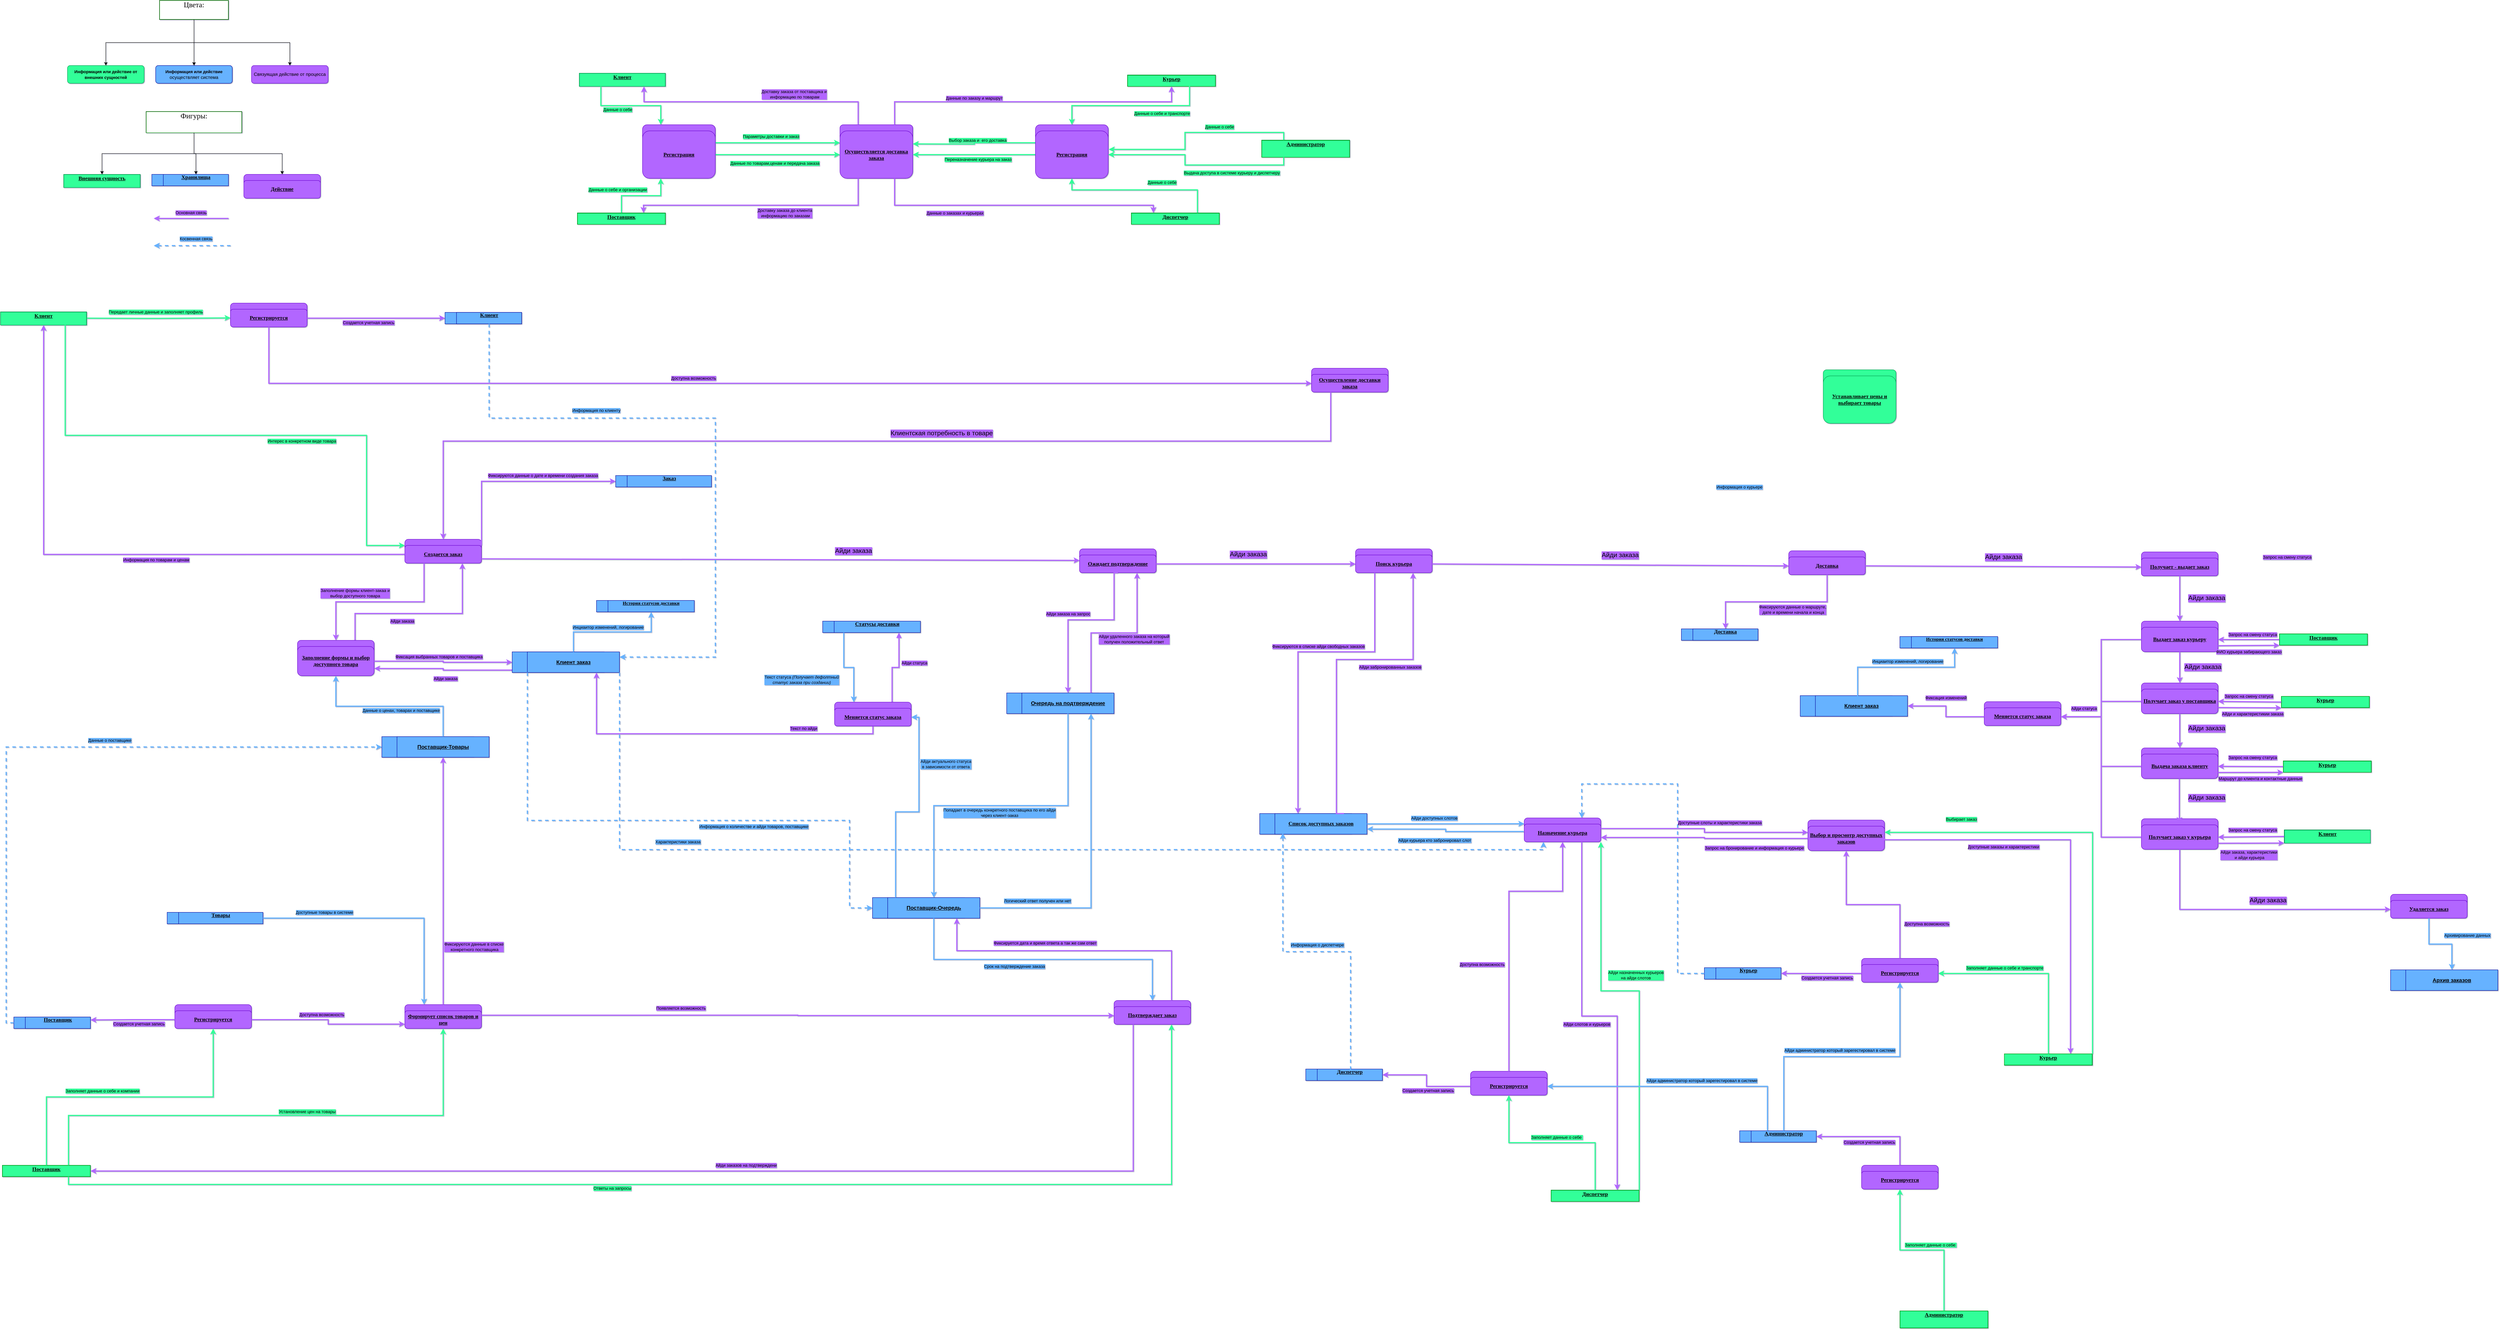 <mxfile version="26.2.15">
  <diagram name="Page-1" id="2ca16b54-16f6-2749-3443-fa8db7711227">
    <mxGraphModel dx="11387" dy="8267" grid="1" gridSize="10" guides="1" tooltips="1" connect="1" arrows="1" fold="1" page="1" pageScale="1" pageWidth="1100" pageHeight="850" background="none" math="0" shadow="1">
      <root>
        <mxCell id="0" />
        <mxCell id="1" parent="0" />
        <mxCell id="3RWxYmsoF-eMXphp26cx-91" style="edgeStyle=orthogonalEdgeStyle;rounded=0;orthogonalLoop=1;jettySize=auto;html=1;exitX=1;exitY=0.5;exitDx=0;exitDy=0;entryX=0;entryY=0.5;entryDx=0;entryDy=0;strokeWidth=3;strokeColor=#33FF99;" parent="1" edge="1">
          <mxGeometry relative="1" as="geometry">
            <mxPoint x="-2959.82" y="-2400.71" as="sourcePoint" />
            <mxPoint x="-2584.82" y="-2401.46" as="targetPoint" />
          </mxGeometry>
        </mxCell>
        <mxCell id="3RWxYmsoF-eMXphp26cx-92" value="Передает личные данные и заполняет профиль" style="edgeLabel;html=1;align=center;verticalAlign=middle;resizable=0;points=[];labelBackgroundColor=#33FF99;" parent="3RWxYmsoF-eMXphp26cx-91" vertex="1" connectable="0">
          <mxGeometry x="-0.133" y="1" relative="1" as="geometry">
            <mxPoint x="17" y="-16" as="offset" />
          </mxGeometry>
        </mxCell>
        <mxCell id="D7l1STGLIhO8yHWxqoAS-1" value="&lt;div style=&quot;text-align: center; box-sizing: border-box; width: 100%; background-image: initial; background-position: initial; background-size: initial; background-repeat: initial; background-attachment: initial; background-origin: initial; background-clip: initial; padding: 2px;&quot;&gt;&lt;b&gt;&lt;font style=&quot;font-size: 14px;&quot;&gt;&lt;u&gt;Клиент&lt;/u&gt;&lt;/font&gt;&lt;br&gt;&lt;/b&gt;&lt;/div&gt;&lt;table border=&quot;1&quot; style=&quot;width: 100%; font-size: 1em; border: 1px solid rgb(0, 0, 0); border-collapse: collapse;&quot; cellpadding=&quot;2&quot; cellspacing=&quot;0&quot;&gt;&lt;tbody&gt;&lt;/tbody&gt;&lt;/table&gt;" style="verticalAlign=top;align=left;overflow=fill;html=1;rounded=0;shadow=0;comic=0;labelBackgroundColor=#33FF99;strokeWidth=1;fontFamily=Verdana;fontSize=12;whiteSpace=wrap;labelBorderColor=#00994D;strokeColor=#00994D;fillColor=#33FF99;" parent="1" vertex="1">
          <mxGeometry x="-3184.82" y="-2417.25" width="225" height="34.5" as="geometry" />
        </mxCell>
        <mxCell id="D7l1STGLIhO8yHWxqoAS-13" value="&lt;div style=&quot;box-sizing: border-box; width: 100%; background-image: initial; background-position: initial; background-size: initial; background-repeat: initial; background-attachment: initial; background-origin: initial; background-clip: initial; padding: 2px;&quot;&gt;&lt;div style=&quot;text-align: center;&quot;&gt;&lt;b&gt;&lt;font style=&quot;font-size: 14px;&quot;&gt;&lt;u&gt;Администратор&lt;/u&gt;&lt;/font&gt;&lt;br&gt;&lt;/b&gt;&lt;/div&gt;&lt;/div&gt;" style="verticalAlign=top;align=left;overflow=fill;html=1;rounded=0;shadow=0;comic=0;labelBackgroundColor=#33FF99;strokeWidth=1;fontFamily=Verdana;fontSize=12;labelBorderColor=#009900;whiteSpace=wrap;strokeColor=#00994D;fillColor=#33FF99;" parent="1" vertex="1">
          <mxGeometry x="105" y="-2865.5" width="230" height="45" as="geometry" />
        </mxCell>
        <mxCell id="D7l1STGLIhO8yHWxqoAS-17" value="&lt;div style=&quot;box-sizing: border-box; width: 100%; background-image: initial; background-position: initial; background-size: initial; background-repeat: initial; background-attachment: initial; background-origin: initial; background-clip: initial; padding: 2px;&quot;&gt;&lt;div style=&quot;text-align: center;&quot;&gt;&lt;span style=&quot;color: light-dark(rgb(0, 0, 0), rgb(255, 255, 255));&quot;&gt;&lt;b&gt;&lt;u&gt;&lt;font style=&quot;font-size: 14px;&quot;&gt;Поставщик&lt;/font&gt;&lt;/u&gt;&lt;/b&gt;&lt;/span&gt;&lt;/div&gt;&lt;/div&gt;" style="verticalAlign=top;align=left;overflow=fill;html=1;rounded=0;shadow=0;comic=0;labelBackgroundColor=#33FF99;strokeWidth=1;fontFamily=Verdana;fontSize=12;labelBorderColor=#009900;whiteSpace=wrap;strokeColor=#00994D;fillColor=#33FF99;" parent="1" vertex="1">
          <mxGeometry x="-3180" y="-190" width="230" height="30" as="geometry" />
        </mxCell>
        <mxCell id="3RWxYmsoF-eMXphp26cx-23" value="" style="rounded=0;whiteSpace=wrap;html=1;fillColor=#66B2FF;strokeColor=#000099;" parent="1" vertex="1">
          <mxGeometry x="-560" y="-1422.57" width="240.37" height="54" as="geometry" />
        </mxCell>
        <mxCell id="3RWxYmsoF-eMXphp26cx-24" value="&lt;b style=&quot;font-size: 14px;&quot;&gt;&lt;u&gt;&lt;span style=&quot;font-family: Verdana;&quot;&gt;&lt;span style=&quot;font-family: Helvetica; color: rgb(0, 0, 0);&quot;&gt;Очередь на подтверждение&lt;/span&gt;&lt;/span&gt;&lt;/u&gt;&lt;/b&gt;" style="rounded=0;whiteSpace=wrap;html=1;fillColor=#66B2FF;strokeColor=#000099;" parent="1" vertex="1">
          <mxGeometry x="-520.37" y="-1422.57" width="240.37" height="54" as="geometry" />
        </mxCell>
        <mxCell id="3RWxYmsoF-eMXphp26cx-29" value="" style="rounded=1;whiteSpace=wrap;html=1;fillColor=#33FF99;strokeColor=#00994D;" parent="1" vertex="1">
          <mxGeometry x="1570" y="-2266" width="190" height="60" as="geometry" />
        </mxCell>
        <mxCell id="3RWxYmsoF-eMXphp26cx-30" value="&lt;font face=&quot;Verdana&quot;&gt;&lt;span style=&quot;font-size: 14px; background-color: rgb(51, 255, 153);&quot;&gt;&lt;b&gt;&lt;u&gt;Устанавливает цены и выбирает товары&lt;/u&gt;&lt;/b&gt;&lt;/span&gt;&lt;/font&gt;" style="rounded=1;whiteSpace=wrap;html=1;fillColor=#33FF99;strokeColor=#00994D;" parent="1" vertex="1">
          <mxGeometry x="1570" y="-2250" width="190" height="124" as="geometry" />
        </mxCell>
        <mxCell id="3RWxYmsoF-eMXphp26cx-31" value="" style="rounded=0;whiteSpace=wrap;html=1;fillColor=#66B2FF;strokeColor=#000099;" parent="1" vertex="1">
          <mxGeometry x="-2190" y="-1308.57" width="240.37" height="54" as="geometry" />
        </mxCell>
        <mxCell id="3RWxYmsoF-eMXphp26cx-32" value="&lt;span style=&quot;font-size: 14px;&quot;&gt;&lt;b&gt;&lt;u&gt;Поставщик-Товары&lt;/u&gt;&lt;/b&gt;&lt;/span&gt;" style="rounded=0;whiteSpace=wrap;html=1;fillColor=#66B2FF;strokeColor=#000099;" parent="1" vertex="1">
          <mxGeometry x="-2150.37" y="-1308.57" width="240.37" height="54" as="geometry" />
        </mxCell>
        <mxCell id="3RWxYmsoF-eMXphp26cx-33" value="" style="rounded=0;whiteSpace=wrap;html=1;fillColor=#66B2FF;strokeColor=#000099;" parent="1" vertex="1">
          <mxGeometry x="-1850" y="-1529.82" width="240.37" height="54" as="geometry" />
        </mxCell>
        <mxCell id="3RWxYmsoF-eMXphp26cx-34" value="&lt;span style=&quot;font-size: 14px;&quot;&gt;&lt;b&gt;&lt;u&gt;Клиент заказ&lt;/u&gt;&lt;/b&gt;&lt;/span&gt;" style="rounded=0;whiteSpace=wrap;html=1;fillColor=#66B2FF;strokeColor=#000099;" parent="1" vertex="1">
          <mxGeometry x="-1810.37" y="-1529.82" width="240.37" height="54" as="geometry" />
        </mxCell>
        <mxCell id="3RWxYmsoF-eMXphp26cx-37" value="" style="rounded=0;whiteSpace=wrap;html=1;fillColor=#66B2FF;strokeColor=#000099;" parent="1" vertex="1">
          <mxGeometry x="100" y="-1107.85" width="240.37" height="54" as="geometry" />
        </mxCell>
        <mxCell id="3RWxYmsoF-eMXphp26cx-38" value="&lt;font style=&quot;color: rgb(0, 0, 0);&quot;&gt;&lt;b style=&quot;font-family: Verdana;&quot;&gt;&lt;font style=&quot;font-size: 14px;&quot;&gt;&lt;u&gt;Список доступных заказов&lt;/u&gt;&lt;/font&gt;&lt;/b&gt;&lt;br style=&quot;font-family: Verdana;&quot;&gt;&lt;/font&gt;&lt;table style=&quot;font-size: 1em; font-family: Verdana; text-align: left; width: 226px; border: 1px solid rgb(0, 0, 0); border-collapse: collapse;&quot; cellspacing=&quot;0&quot; cellpadding=&quot;2&quot; border=&quot;1&quot;&gt;&lt;tbody&gt;&lt;/tbody&gt;&lt;/table&gt;" style="rounded=0;whiteSpace=wrap;html=1;fillColor=#66B2FF;strokeColor=#000099;" parent="1" vertex="1">
          <mxGeometry x="139.63" y="-1107.85" width="240.37" height="54" as="geometry" />
        </mxCell>
        <mxCell id="3RWxYmsoF-eMXphp26cx-44" value="&lt;div style=&quot;text-align: center; box-sizing: border-box; width: 100%; background-image: initial; background-position: initial; background-size: initial; background-repeat: initial; background-attachment: initial; background-origin: initial; background-clip: initial; padding: 2px;&quot;&gt;&lt;br&gt;&lt;font style=&quot;text-align: left; font-size: 9px;&quot; face=&quot;Helvetica&quot;&gt;&lt;/font&gt;&lt;/div&gt;" style="verticalAlign=top;align=left;overflow=fill;html=1;rounded=0;shadow=0;comic=0;labelBackgroundColor=none;strokeWidth=1;fontFamily=Verdana;fontSize=12;labelBorderColor=#FF9933;whiteSpace=wrap;strokeColor=#000099;fillColor=#66B2FF;fontColor=none;noLabel=1;" parent="1" vertex="1">
          <mxGeometry x="-2790" y="-2776" width="200" height="30" as="geometry" />
        </mxCell>
        <mxCell id="3RWxYmsoF-eMXphp26cx-45" value="&lt;span style=&quot;font-size: 14px;&quot;&gt;&lt;b&gt;&lt;u&gt;Хранилища&lt;/u&gt;&lt;/b&gt;&lt;/span&gt;" style="verticalAlign=top;align=center;overflow=fill;html=1;rounded=0;shadow=0;comic=0;labelBackgroundColor=none;strokeWidth=1;fontFamily=Verdana;fontSize=12;labelBorderColor=none;whiteSpace=wrap;strokeColor=#000099;fillColor=#66B2FF;" parent="1" vertex="1">
          <mxGeometry x="-2760" y="-2776" width="170" height="30" as="geometry" />
        </mxCell>
        <mxCell id="3RWxYmsoF-eMXphp26cx-46" value="&lt;div style=&quot;text-align: center; box-sizing: border-box; width: 100%; background-image: initial; background-position: initial; background-size: initial; background-repeat: initial; background-attachment: initial; background-origin: initial; background-clip: initial; padding: 2px;&quot;&gt;&lt;br&gt;&lt;font style=&quot;text-align: left; font-size: 9px;&quot; face=&quot;Helvetica&quot;&gt;&lt;/font&gt;&lt;/div&gt;" style="verticalAlign=top;align=left;overflow=fill;html=1;rounded=0;shadow=0;comic=0;labelBackgroundColor=none;strokeWidth=1;fontFamily=Verdana;fontSize=12;labelBorderColor=#FF9933;whiteSpace=wrap;strokeColor=#000099;fillColor=#66B2FF;fontColor=none;noLabel=1;" parent="1" vertex="1">
          <mxGeometry x="-2750" y="-850.0" width="220" height="30" as="geometry" />
        </mxCell>
        <mxCell id="3RWxYmsoF-eMXphp26cx-47" value="&lt;b style=&quot;font-size: 14px; text-wrap-mode: wrap;&quot;&gt;&lt;u&gt;Товары&lt;/u&gt;&lt;/b&gt;" style="verticalAlign=top;align=center;overflow=fill;html=1;rounded=0;shadow=0;comic=0;labelBackgroundColor=none;strokeWidth=1;fontFamily=Verdana;fontSize=12;labelBorderColor=none;whiteSpace=wrap;strokeColor=#000099;fillColor=#66B2FF;" parent="1" vertex="1">
          <mxGeometry x="-2720" y="-850.0" width="220" height="30" as="geometry" />
        </mxCell>
        <mxCell id="3RWxYmsoF-eMXphp26cx-48" value="&lt;div style=&quot;text-align: center; box-sizing: border-box; width: 100%; background-image: initial; background-position: initial; background-size: initial; background-repeat: initial; background-attachment: initial; background-origin: initial; background-clip: initial; padding: 2px;&quot;&gt;&lt;br&gt;&lt;font style=&quot;text-align: left; font-size: 9px;&quot; face=&quot;Helvetica&quot;&gt;&lt;/font&gt;&lt;/div&gt;" style="verticalAlign=top;align=left;overflow=fill;html=1;rounded=0;shadow=0;comic=0;labelBackgroundColor=none;strokeWidth=1;fontFamily=Verdana;fontSize=12;labelBorderColor=#FF9933;whiteSpace=wrap;strokeColor=#000099;fillColor=#66B2FF;fontColor=none;noLabel=1;" parent="1" vertex="1">
          <mxGeometry x="-1580" y="-1990" width="220" height="30" as="geometry" />
        </mxCell>
        <mxCell id="3RWxYmsoF-eMXphp26cx-49" value="&lt;div style=&quot;text-wrap-mode: wrap;&quot;&gt;&lt;b&gt;&lt;font style=&quot;font-size: 14px;&quot; face=&quot;Verdana&quot;&gt;&lt;u&gt;Заказ&lt;/u&gt;&lt;/font&gt;&lt;/b&gt;&lt;br&gt;&lt;/div&gt;&lt;table style=&quot;color: light-dark(rgb(0, 0, 0), rgb(255, 255, 255)); text-wrap-mode: wrap; width: 178px; border: 1px solid rgb(0, 0, 0); border-collapse: collapse;&quot; border=&quot;1&quot; cellpadding=&quot;2&quot; cellspacing=&quot;0&quot;&gt;&lt;tbody&gt;&lt;/tbody&gt;&lt;/table&gt;" style="verticalAlign=top;align=center;overflow=fill;html=1;rounded=0;shadow=0;comic=0;labelBackgroundColor=none;strokeWidth=1;fontFamily=Verdana;fontSize=12;labelBorderColor=none;whiteSpace=wrap;strokeColor=#000099;fillColor=#66B2FF;" parent="1" vertex="1">
          <mxGeometry x="-1550" y="-1990" width="220" height="30" as="geometry" />
        </mxCell>
        <mxCell id="3RWxYmsoF-eMXphp26cx-50" value="&lt;div style=&quot;text-align: center; box-sizing: border-box; width: 100%; background-image: initial; background-position: initial; background-size: initial; background-repeat: initial; background-attachment: initial; background-origin: initial; background-clip: initial; padding: 2px;&quot;&gt;&lt;br&gt;&lt;font style=&quot;text-align: left; font-size: 9px;&quot; face=&quot;Helvetica&quot;&gt;&lt;/font&gt;&lt;/div&gt;" style="verticalAlign=top;align=left;overflow=fill;html=1;rounded=0;shadow=0;comic=0;labelBackgroundColor=none;strokeWidth=1;fontFamily=Verdana;fontSize=12;labelBorderColor=#FF9933;whiteSpace=wrap;strokeColor=#000099;fillColor=#66B2FF;fontColor=none;noLabel=1;" parent="1" vertex="1">
          <mxGeometry x="-1040" y="-1610" width="220" height="30" as="geometry" />
        </mxCell>
        <mxCell id="3RWxYmsoF-eMXphp26cx-51" value="&lt;div style=&quot;text-wrap-mode: wrap;&quot;&gt;&lt;div style=&quot;&quot;&gt;&lt;b style=&quot;&quot;&gt;&lt;font style=&quot;font-size: 14px;&quot; face=&quot;Verdana&quot;&gt;&lt;u&gt;Статусы доставки&lt;/u&gt;&lt;/font&gt;&lt;/b&gt;&lt;/div&gt;&lt;table style=&quot;text-align: left; width: 196px; border: 1px solid rgb(0, 0, 0); border-collapse: collapse;&quot; cellspacing=&quot;0&quot; cellpadding=&quot;2&quot; border=&quot;1&quot;&gt;&lt;tbody&gt;&lt;/tbody&gt;&lt;/table&gt;&lt;br&gt;&lt;/div&gt;" style="verticalAlign=top;align=center;overflow=fill;html=1;rounded=0;shadow=0;comic=0;labelBackgroundColor=none;strokeWidth=1;fontFamily=Verdana;fontSize=12;labelBorderColor=none;whiteSpace=wrap;strokeColor=#000099;fillColor=#66B2FF;fontColor=default;" parent="1" vertex="1">
          <mxGeometry x="-1010" y="-1610" width="225.18" height="30" as="geometry" />
        </mxCell>
        <mxCell id="3RWxYmsoF-eMXphp26cx-73" style="edgeStyle=orthogonalEdgeStyle;rounded=0;orthogonalLoop=1;jettySize=auto;html=1;exitX=1;exitY=0.25;exitDx=0;exitDy=0;entryX=0;entryY=0.25;entryDx=0;entryDy=0;strokeWidth=3;strokeColor=#33FF99;" parent="1" source="B-ESJ_E5zhw0StXE1Xmk-58" target="3RWxYmsoF-eMXphp26cx-61" edge="1">
          <mxGeometry relative="1" as="geometry" />
        </mxCell>
        <mxCell id="3RWxYmsoF-eMXphp26cx-74" value="Параметры доставки и заказ" style="edgeLabel;html=1;align=center;verticalAlign=middle;resizable=0;points=[];labelBackgroundColor=#33FF99;" parent="3RWxYmsoF-eMXphp26cx-73" vertex="1" connectable="0">
          <mxGeometry x="-0.704" y="-1" relative="1" as="geometry">
            <mxPoint x="97" y="-18" as="offset" />
          </mxGeometry>
        </mxCell>
        <mxCell id="3RWxYmsoF-eMXphp26cx-56" value="&lt;div style=&quot;text-align: center; box-sizing: border-box; width: 100%; background-image: initial; background-position: initial; background-size: initial; background-repeat: initial; background-attachment: initial; background-origin: initial; background-clip: initial; padding: 2px;&quot;&gt;&lt;b&gt;&lt;font style=&quot;font-size: 14px;&quot;&gt;&lt;u&gt;Клиент&lt;/u&gt;&lt;/font&gt;&lt;br&gt;&lt;/b&gt;&lt;/div&gt;&lt;table border=&quot;1&quot; style=&quot;width: 100%; font-size: 1em; border: 1px solid rgb(0, 0, 0); border-collapse: collapse;&quot; cellpadding=&quot;2&quot; cellspacing=&quot;0&quot;&gt;&lt;tbody&gt;&lt;/tbody&gt;&lt;/table&gt;" style="verticalAlign=top;align=left;overflow=fill;html=1;rounded=0;shadow=0;comic=0;labelBackgroundColor=#33FF99;strokeWidth=1;fontFamily=Verdana;fontSize=12;whiteSpace=wrap;labelBorderColor=#00994D;strokeColor=#00994D;fillColor=#33FF99;" parent="1" vertex="1">
          <mxGeometry x="-1675" y="-3040" width="225" height="34.5" as="geometry" />
        </mxCell>
        <mxCell id="3RWxYmsoF-eMXphp26cx-57" value="&lt;div style=&quot;text-align: center; box-sizing: border-box; width: 100%; background-image: initial; background-position: initial; background-size: initial; background-repeat: initial; background-attachment: initial; background-origin: initial; background-clip: initial; padding: 2px;&quot;&gt;&lt;span style=&quot;font-size: 14px;&quot;&gt;&lt;b&gt;&lt;u&gt;Внешняя сущность&lt;/u&gt;&lt;/b&gt;&lt;/span&gt;&lt;br&gt;&lt;br&gt;&lt;/div&gt;" style="verticalAlign=top;align=left;overflow=fill;html=1;rounded=0;shadow=0;comic=0;labelBackgroundColor=#33FF99;strokeWidth=1;fontFamily=Verdana;fontSize=12;whiteSpace=wrap;labelBorderColor=#00994D;strokeColor=#00994D;fillColor=#33FF99;" parent="1" vertex="1">
          <mxGeometry x="-3020" y="-2776" width="200" height="34.5" as="geometry" />
        </mxCell>
        <mxCell id="3RWxYmsoF-eMXphp26cx-58" value="" style="rounded=1;whiteSpace=wrap;html=1;fillColor=#B266FF;strokeColor=#6600CC;" parent="1" vertex="1">
          <mxGeometry x="-2550" y="-2776" width="200" height="60" as="geometry" />
        </mxCell>
        <mxCell id="3RWxYmsoF-eMXphp26cx-59" value="&lt;font face=&quot;Verdana&quot;&gt;&lt;span style=&quot;font-size: 14px;&quot;&gt;&lt;b&gt;&lt;u&gt;Действие&lt;/u&gt;&lt;/b&gt;&lt;/span&gt;&lt;/font&gt;" style="rounded=1;whiteSpace=wrap;html=1;fillColor=#B266FF;strokeColor=#6600CC;labelBackgroundColor=none;" parent="1" vertex="1">
          <mxGeometry x="-2550" y="-2760" width="200" height="46.5" as="geometry" />
        </mxCell>
        <mxCell id="3RWxYmsoF-eMXphp26cx-60" value="" style="rounded=1;whiteSpace=wrap;html=1;fillColor=#B266FF;strokeColor=#6600CC;" parent="1" vertex="1">
          <mxGeometry x="-995" y="-2905.5" width="190" height="60" as="geometry" />
        </mxCell>
        <mxCell id="3RWxYmsoF-eMXphp26cx-61" value="&lt;font face=&quot;Verdana&quot;&gt;&lt;span style=&quot;font-size: 14px;&quot;&gt;&lt;b&gt;&lt;u&gt;Осуществляется доставка заказа&lt;/u&gt;&lt;/b&gt;&lt;/span&gt;&lt;/font&gt;" style="rounded=1;whiteSpace=wrap;html=1;fillColor=#B266FF;strokeColor=#6600CC;labelBackgroundColor=none;" parent="1" vertex="1">
          <mxGeometry x="-995" y="-2889.5" width="190" height="124" as="geometry" />
        </mxCell>
        <mxCell id="3RWxYmsoF-eMXphp26cx-62" value="&lt;div style=&quot;box-sizing: border-box; width: 100%; background-image: initial; background-position: initial; background-size: initial; background-repeat: initial; background-attachment: initial; background-origin: initial; background-clip: initial; padding: 2px;&quot;&gt;&lt;div style=&quot;&quot;&gt;&lt;div style=&quot;text-align: center;&quot;&gt;&lt;b style=&quot;color: light-dark(rgb(0, 0, 0), rgb(255, 255, 255));&quot;&gt;&lt;font style=&quot;font-size: 14px;&quot;&gt;&lt;u&gt;Курьер&lt;/u&gt;&lt;/font&gt;&lt;/b&gt;&lt;/div&gt;&lt;div style=&quot;text-align: center;&quot;&gt;&lt;/div&gt;&lt;table cellspacing=&quot;0&quot; cellpadding=&quot;2&quot; border=&quot;1&quot; style=&quot;color: light-dark(rgb(0, 0, 0), rgb(255, 255, 255)); font-size: 1em; text-align: left; width: 100%; border: 1px solid rgb(0, 0, 0); border-collapse: collapse;&quot;&gt;&lt;tbody&gt;&lt;/tbody&gt;&lt;/table&gt;&lt;/div&gt;&lt;/div&gt;" style="verticalAlign=top;align=left;overflow=fill;html=1;rounded=0;shadow=0;comic=0;labelBackgroundColor=#33FF99;strokeWidth=1;fontFamily=Verdana;fontSize=12;labelBorderColor=#009900;whiteSpace=wrap;strokeColor=#00994D;fillColor=#33FF99;" parent="1" vertex="1">
          <mxGeometry x="-245" y="-3035.5" width="230" height="30" as="geometry" />
        </mxCell>
        <mxCell id="3RWxYmsoF-eMXphp26cx-63" value="&lt;div style=&quot;box-sizing: border-box; width: 100%; background-image: initial; background-position: initial; background-size: initial; background-repeat: initial; background-attachment: initial; background-origin: initial; background-clip: initial; padding: 2px;&quot;&gt;&lt;div style=&quot;text-align: center;&quot;&gt;&lt;span style=&quot;color: light-dark(rgb(0, 0, 0), rgb(255, 255, 255));&quot;&gt;&lt;b&gt;&lt;u&gt;&lt;font style=&quot;font-size: 14px;&quot;&gt;Поставщик&lt;/font&gt;&lt;/u&gt;&lt;/b&gt;&lt;/span&gt;&lt;/div&gt;&lt;/div&gt;" style="verticalAlign=top;align=left;overflow=fill;html=1;rounded=0;shadow=0;comic=0;labelBackgroundColor=#33FF99;strokeWidth=1;fontFamily=Verdana;fontSize=12;labelBorderColor=#009900;whiteSpace=wrap;strokeColor=#00994D;fillColor=#33FF99;" parent="1" vertex="1">
          <mxGeometry x="-1680" y="-2675.5" width="230" height="30" as="geometry" />
        </mxCell>
        <mxCell id="3RWxYmsoF-eMXphp26cx-64" value="&lt;div style=&quot;box-sizing: border-box; width: 100%; background-image: initial; background-position: initial; background-size: initial; background-repeat: initial; background-attachment: initial; background-origin: initial; background-clip: initial; padding: 2px;&quot;&gt;&lt;div style=&quot;text-align: center;&quot;&gt;&lt;b&gt;&lt;font style=&quot;font-size: 14px;&quot;&gt;&lt;u&gt;Диспетчер&lt;br&gt;&lt;/u&gt;&lt;/font&gt;&lt;/b&gt;&lt;/div&gt;&lt;div style=&quot;text-align: center;&quot;&gt;&lt;table cellspacing=&quot;0&quot; cellpadding=&quot;2&quot; border=&quot;1&quot; style=&quot;color: light-dark(rgb(0, 0, 0), rgb(255, 255, 255)); font-size: 1em; text-align: left; width: 100%; border: 1px solid rgb(0, 0, 0); border-collapse: collapse;&quot;&gt;&lt;tbody&gt;&lt;/tbody&gt;&lt;/table&gt;&lt;/div&gt;&lt;/div&gt;" style="verticalAlign=top;align=left;overflow=fill;html=1;rounded=0;shadow=0;comic=0;labelBackgroundColor=#33FF99;strokeWidth=1;fontFamily=Verdana;fontSize=12;labelBorderColor=#009900;whiteSpace=wrap;strokeColor=#00994D;fillColor=#33FF99;" parent="1" vertex="1">
          <mxGeometry x="-235.0" y="-2675.5" width="230" height="30" as="geometry" />
        </mxCell>
        <mxCell id="3RWxYmsoF-eMXphp26cx-67" value="" style="rounded=1;whiteSpace=wrap;html=1;fillColor=#B266FF;strokeColor=#6600CC;" parent="1" vertex="1">
          <mxGeometry x="-2584.82" y="-2440" width="200" height="60" as="geometry" />
        </mxCell>
        <mxCell id="3RWxYmsoF-eMXphp26cx-68" value="&lt;b style=&quot;font-family: Verdana; font-size: 14px;&quot;&gt;&lt;u&gt;Регистрируется&lt;/u&gt;&lt;/b&gt;" style="rounded=1;whiteSpace=wrap;html=1;fillColor=#B266FF;strokeColor=#6600CC;labelBackgroundColor=none;" parent="1" vertex="1">
          <mxGeometry x="-2584.82" y="-2424" width="200" height="46.5" as="geometry" />
        </mxCell>
        <mxCell id="3RWxYmsoF-eMXphp26cx-69" value="&lt;div style=&quot;text-align: center; box-sizing: border-box; width: 100%; background-image: initial; background-position: initial; background-size: initial; background-repeat: initial; background-attachment: initial; background-origin: initial; background-clip: initial; padding: 2px;&quot;&gt;&lt;br&gt;&lt;font style=&quot;text-align: left; font-size: 9px;&quot; face=&quot;Helvetica&quot;&gt;&lt;/font&gt;&lt;/div&gt;" style="verticalAlign=top;align=left;overflow=fill;html=1;rounded=0;shadow=0;comic=0;labelBackgroundColor=none;strokeWidth=1;fontFamily=Verdana;fontSize=12;labelBorderColor=#FF9933;whiteSpace=wrap;strokeColor=#000099;fillColor=#66B2FF;fontColor=none;noLabel=1;" parent="1" vertex="1">
          <mxGeometry x="-2025.19" y="-2415.75" width="200" height="30" as="geometry" />
        </mxCell>
        <mxCell id="3RWxYmsoF-eMXphp26cx-70" value="&lt;span style=&quot;font-size: 14px;&quot;&gt;&lt;b&gt;&lt;u&gt;Клиент&lt;/u&gt;&lt;/b&gt;&lt;/span&gt;" style="verticalAlign=top;align=center;overflow=fill;html=1;rounded=0;shadow=0;comic=0;labelBackgroundColor=none;strokeWidth=1;fontFamily=Verdana;fontSize=12;labelBorderColor=none;whiteSpace=wrap;strokeColor=#000099;fillColor=#66B2FF;" parent="1" vertex="1">
          <mxGeometry x="-1995.19" y="-2415.75" width="170" height="30" as="geometry" />
        </mxCell>
        <mxCell id="3RWxYmsoF-eMXphp26cx-71" value="" style="rounded=1;whiteSpace=wrap;html=1;fillColor=#B266FF;strokeColor=#6600CC;" parent="1" vertex="1">
          <mxGeometry x="-2130" y="-1823.57" width="200" height="60" as="geometry" />
        </mxCell>
        <mxCell id="3RWxYmsoF-eMXphp26cx-72" value="&lt;b style=&quot;font-family: Verdana; font-size: 14px;&quot;&gt;&lt;u&gt;Создается заказ&lt;/u&gt;&lt;/b&gt;" style="rounded=1;whiteSpace=wrap;html=1;fillColor=#B266FF;strokeColor=#6600CC;labelBackgroundColor=none;" parent="1" vertex="1">
          <mxGeometry x="-2130" y="-1807.57" width="200" height="46.5" as="geometry" />
        </mxCell>
        <mxCell id="3RWxYmsoF-eMXphp26cx-75" style="rounded=0;orthogonalLoop=1;jettySize=auto;html=1;exitX=0.25;exitY=0;exitDx=0;exitDy=0;entryX=0.75;entryY=1;entryDx=0;entryDy=0;strokeWidth=3;strokeColor=#B266FF;edgeStyle=orthogonalEdgeStyle;" parent="1" source="3RWxYmsoF-eMXphp26cx-60" target="3RWxYmsoF-eMXphp26cx-56" edge="1">
          <mxGeometry relative="1" as="geometry">
            <mxPoint x="-1315" y="-2836.5" as="sourcePoint" />
            <mxPoint x="-1022" y="-2645.5" as="targetPoint" />
            <Array as="points">
              <mxPoint x="-947" y="-2965.5" />
              <mxPoint x="-1506" y="-2965.5" />
            </Array>
          </mxGeometry>
        </mxCell>
        <mxCell id="3RWxYmsoF-eMXphp26cx-76" value="Доставку заказа от поставщика и&lt;br&gt;&amp;nbsp;информацию по товарам" style="edgeLabel;html=1;align=center;verticalAlign=middle;resizable=0;points=[];labelBackgroundColor=#B266FF;" parent="3RWxYmsoF-eMXphp26cx-75" vertex="1" connectable="0">
          <mxGeometry x="-0.704" y="-1" relative="1" as="geometry">
            <mxPoint x="-130" y="-19" as="offset" />
          </mxGeometry>
        </mxCell>
        <mxCell id="3RWxYmsoF-eMXphp26cx-77" style="rounded=0;orthogonalLoop=1;jettySize=auto;html=1;strokeWidth=3;strokeColor=#33FF99;exitX=0;exitY=0.25;exitDx=0;exitDy=0;edgeStyle=orthogonalEdgeStyle;" parent="1" source="B-ESJ_E5zhw0StXE1Xmk-41" edge="1">
          <mxGeometry relative="1" as="geometry">
            <mxPoint x="-575" y="-3085.5" as="sourcePoint" />
            <mxPoint x="-805" y="-2855.5" as="targetPoint" />
          </mxGeometry>
        </mxCell>
        <mxCell id="3RWxYmsoF-eMXphp26cx-78" value="Выбор заказа и&amp;nbsp; его доставка" style="edgeLabel;html=1;align=center;verticalAlign=middle;resizable=0;points=[];labelBackgroundColor=#33FF99;" parent="3RWxYmsoF-eMXphp26cx-77" vertex="1" connectable="0">
          <mxGeometry x="-0.704" y="-1" relative="1" as="geometry">
            <mxPoint x="-103" y="-6" as="offset" />
          </mxGeometry>
        </mxCell>
        <mxCell id="3RWxYmsoF-eMXphp26cx-79" style="rounded=0;orthogonalLoop=1;jettySize=auto;html=1;entryX=0.5;entryY=1;entryDx=0;entryDy=0;exitX=0.75;exitY=0;exitDx=0;exitDy=0;strokeWidth=3;strokeColor=#B266FF;edgeStyle=orthogonalEdgeStyle;" parent="1" source="3RWxYmsoF-eMXphp26cx-60" target="3RWxYmsoF-eMXphp26cx-62" edge="1">
          <mxGeometry relative="1" as="geometry">
            <mxPoint x="-315" y="-2895.5" as="sourcePoint" />
            <mxPoint x="-557" y="-2712.5" as="targetPoint" />
            <Array as="points">
              <mxPoint x="-852" y="-2965.5" />
              <mxPoint x="-130" y="-2965.5" />
            </Array>
          </mxGeometry>
        </mxCell>
        <mxCell id="3RWxYmsoF-eMXphp26cx-80" value="Данные по заказу и маршрут" style="edgeLabel;html=1;align=center;verticalAlign=middle;resizable=0;points=[];labelBackgroundColor=#B266FF;" parent="3RWxYmsoF-eMXphp26cx-79" vertex="1" connectable="0">
          <mxGeometry x="-0.704" y="-1" relative="1" as="geometry">
            <mxPoint x="146" y="-11" as="offset" />
          </mxGeometry>
        </mxCell>
        <mxCell id="3RWxYmsoF-eMXphp26cx-82" style="edgeStyle=orthogonalEdgeStyle;rounded=0;orthogonalLoop=1;jettySize=auto;html=1;exitX=1;exitY=0.5;exitDx=0;exitDy=0;entryX=0;entryY=0.5;entryDx=0;entryDy=0;strokeWidth=3;strokeColor=#33FF99;" parent="1" source="B-ESJ_E5zhw0StXE1Xmk-58" target="3RWxYmsoF-eMXphp26cx-61" edge="1">
          <mxGeometry relative="1" as="geometry">
            <mxPoint x="-1335.0" y="-2779.388" as="sourcePoint" />
            <mxPoint x="-1009.81" y="-2765.5" as="targetPoint" />
          </mxGeometry>
        </mxCell>
        <mxCell id="3RWxYmsoF-eMXphp26cx-83" value="Данные по товарам,ценам и передача заказа" style="edgeLabel;html=1;align=center;verticalAlign=middle;resizable=0;points=[];labelBackgroundColor=#33FF99;" parent="3RWxYmsoF-eMXphp26cx-82" vertex="1" connectable="0">
          <mxGeometry x="-0.704" y="-1" relative="1" as="geometry">
            <mxPoint x="107" y="21" as="offset" />
          </mxGeometry>
        </mxCell>
        <mxCell id="3RWxYmsoF-eMXphp26cx-85" style="edgeStyle=orthogonalEdgeStyle;rounded=0;orthogonalLoop=1;jettySize=auto;html=1;exitX=0.25;exitY=1;exitDx=0;exitDy=0;entryX=0.75;entryY=0;entryDx=0;entryDy=0;strokeWidth=3;strokeColor=#B266FF;" parent="1" source="3RWxYmsoF-eMXphp26cx-61" target="3RWxYmsoF-eMXphp26cx-63" edge="1">
          <mxGeometry relative="1" as="geometry">
            <mxPoint x="-745" y="-2402.5" as="sourcePoint" />
            <mxPoint x="-1055" y="-2645.5" as="targetPoint" />
            <Array as="points">
              <mxPoint x="-947" y="-2695.5" />
              <mxPoint x="-1507" y="-2695.5" />
            </Array>
          </mxGeometry>
        </mxCell>
        <mxCell id="3RWxYmsoF-eMXphp26cx-86" value="Доставку заказа до клиента&lt;br&gt;&amp;nbsp;информацию по заказам" style="edgeLabel;html=1;align=center;verticalAlign=middle;resizable=0;points=[];labelBackgroundColor=#B266FF;" parent="3RWxYmsoF-eMXphp26cx-85" vertex="1" connectable="0">
          <mxGeometry x="-0.704" y="-1" relative="1" as="geometry">
            <mxPoint x="-166" y="21" as="offset" />
          </mxGeometry>
        </mxCell>
        <mxCell id="3RWxYmsoF-eMXphp26cx-87" style="rounded=0;orthogonalLoop=1;jettySize=auto;html=1;entryX=1;entryY=0.5;entryDx=0;entryDy=0;exitX=0;exitY=0.5;exitDx=0;exitDy=0;strokeWidth=3;strokeColor=#33FF99;edgeStyle=orthogonalEdgeStyle;" parent="1" source="B-ESJ_E5zhw0StXE1Xmk-41" target="3RWxYmsoF-eMXphp26cx-61" edge="1">
          <mxGeometry relative="1" as="geometry">
            <mxPoint x="-243" y="-2770.5" as="sourcePoint" />
            <mxPoint x="-485" y="-2585.5" as="targetPoint" />
          </mxGeometry>
        </mxCell>
        <mxCell id="3RWxYmsoF-eMXphp26cx-88" value="Переназначение курьера на заказ" style="edgeLabel;html=1;align=center;verticalAlign=middle;resizable=0;points=[];labelBackgroundColor=#33FF99;" parent="3RWxYmsoF-eMXphp26cx-87" vertex="1" connectable="0">
          <mxGeometry x="-0.704" y="-1" relative="1" as="geometry">
            <mxPoint x="-103" y="13" as="offset" />
          </mxGeometry>
        </mxCell>
        <mxCell id="3RWxYmsoF-eMXphp26cx-89" style="rounded=0;orthogonalLoop=1;jettySize=auto;html=1;entryX=0.25;entryY=0;entryDx=0;entryDy=0;exitX=0.75;exitY=1;exitDx=0;exitDy=0;edgeStyle=orthogonalEdgeStyle;strokeWidth=3;strokeColor=#B266FF;" parent="1" source="3RWxYmsoF-eMXphp26cx-61" target="3RWxYmsoF-eMXphp26cx-64" edge="1">
          <mxGeometry relative="1" as="geometry">
            <mxPoint x="-525" y="-2494.5" as="sourcePoint" />
            <mxPoint x="-835" y="-2705.5" as="targetPoint" />
            <Array as="points">
              <mxPoint x="-853" y="-2695.5" />
              <mxPoint x="-177" y="-2695.5" />
            </Array>
          </mxGeometry>
        </mxCell>
        <mxCell id="3RWxYmsoF-eMXphp26cx-90" value="Данные о заказах и курьерах" style="edgeLabel;html=1;align=center;verticalAlign=middle;resizable=0;points=[];labelBackgroundColor=#B266FF;" parent="3RWxYmsoF-eMXphp26cx-89" vertex="1" connectable="0">
          <mxGeometry x="-0.704" y="-1" relative="1" as="geometry">
            <mxPoint x="114" y="19" as="offset" />
          </mxGeometry>
        </mxCell>
        <mxCell id="3RWxYmsoF-eMXphp26cx-93" style="edgeStyle=orthogonalEdgeStyle;rounded=0;orthogonalLoop=1;jettySize=auto;html=1;exitX=1;exitY=0.5;exitDx=0;exitDy=0;entryX=0;entryY=0.5;entryDx=0;entryDy=0;strokeWidth=3;strokeColor=#B266FF;" parent="1" source="3RWxYmsoF-eMXphp26cx-68" target="3RWxYmsoF-eMXphp26cx-69" edge="1">
          <mxGeometry relative="1" as="geometry">
            <mxPoint x="-2324.82" y="-2454" as="sourcePoint" />
            <mxPoint x="-2124.82" y="-2405" as="targetPoint" />
          </mxGeometry>
        </mxCell>
        <mxCell id="3RWxYmsoF-eMXphp26cx-94" value="Создается учетная запись" style="edgeLabel;html=1;align=center;verticalAlign=middle;resizable=0;points=[];labelBackgroundColor=#B266FF;" parent="3RWxYmsoF-eMXphp26cx-93" vertex="1" connectable="0">
          <mxGeometry x="-0.133" y="1" relative="1" as="geometry">
            <mxPoint x="4" y="12" as="offset" />
          </mxGeometry>
        </mxCell>
        <mxCell id="3RWxYmsoF-eMXphp26cx-95" style="edgeStyle=orthogonalEdgeStyle;rounded=0;orthogonalLoop=1;jettySize=auto;html=1;exitX=0.5;exitY=1;exitDx=0;exitDy=0;entryX=0;entryY=0.5;entryDx=0;entryDy=0;strokeWidth=3;strokeColor=#B266FF;" parent="1" source="3RWxYmsoF-eMXphp26cx-68" target="3RWxYmsoF-eMXphp26cx-191" edge="1">
          <mxGeometry relative="1" as="geometry">
            <mxPoint x="-2380" y="-2115" as="sourcePoint" />
            <mxPoint x="-1490" y="-2070" as="targetPoint" />
          </mxGeometry>
        </mxCell>
        <mxCell id="3RWxYmsoF-eMXphp26cx-96" value="Доступна возможность" style="edgeLabel;html=1;align=center;verticalAlign=middle;resizable=0;points=[];labelBackgroundColor=#B266FF;" parent="3RWxYmsoF-eMXphp26cx-95" vertex="1" connectable="0">
          <mxGeometry x="-0.133" y="1" relative="1" as="geometry">
            <mxPoint x="12" y="-13" as="offset" />
          </mxGeometry>
        </mxCell>
        <mxCell id="3RWxYmsoF-eMXphp26cx-97" style="rounded=0;orthogonalLoop=1;jettySize=auto;html=1;exitX=0.75;exitY=1;exitDx=0;exitDy=0;entryX=0;entryY=0;entryDx=0;entryDy=0;edgeStyle=orthogonalEdgeStyle;strokeWidth=3;strokeColor=#33FF99;" parent="1" source="D7l1STGLIhO8yHWxqoAS-1" target="3RWxYmsoF-eMXphp26cx-72" edge="1">
          <mxGeometry relative="1" as="geometry">
            <mxPoint x="-1970" y="-1912" as="sourcePoint" />
            <mxPoint x="-1550" y="-1710" as="targetPoint" />
            <Array as="points">
              <mxPoint x="-3016" y="-2095" />
              <mxPoint x="-2230" y="-2095" />
              <mxPoint x="-2230" y="-1808" />
            </Array>
          </mxGeometry>
        </mxCell>
        <mxCell id="3RWxYmsoF-eMXphp26cx-98" value="Интерес в конкретном виде товара" style="edgeLabel;html=1;align=center;verticalAlign=middle;resizable=0;points=[];labelBackgroundColor=#33FF99;" parent="3RWxYmsoF-eMXphp26cx-97" vertex="1" connectable="0">
          <mxGeometry x="-0.133" y="1" relative="1" as="geometry">
            <mxPoint x="271" y="16" as="offset" />
          </mxGeometry>
        </mxCell>
        <mxCell id="3RWxYmsoF-eMXphp26cx-99" style="edgeStyle=orthogonalEdgeStyle;rounded=0;orthogonalLoop=1;jettySize=auto;html=1;exitX=0.5;exitY=0;exitDx=0;exitDy=0;strokeColor=#66B2FF;strokeWidth=3;" parent="1" source="3RWxYmsoF-eMXphp26cx-32" target="3RWxYmsoF-eMXphp26cx-176" edge="1">
          <mxGeometry relative="1" as="geometry">
            <mxPoint x="-2240" y="-1418.57" as="sourcePoint" />
            <mxPoint x="-2240" y="-1186.57" as="targetPoint" />
          </mxGeometry>
        </mxCell>
        <mxCell id="3RWxYmsoF-eMXphp26cx-100" value="Данные о ценах, товарах и поставщике" style="edgeLabel;html=1;align=center;verticalAlign=middle;resizable=0;points=[];labelBackgroundColor=#66B2FF;" parent="3RWxYmsoF-eMXphp26cx-99" vertex="1" connectable="0">
          <mxGeometry x="-0.133" y="1" relative="1" as="geometry">
            <mxPoint x="1" y="10" as="offset" />
          </mxGeometry>
        </mxCell>
        <mxCell id="3RWxYmsoF-eMXphp26cx-101" style="rounded=0;orthogonalLoop=1;jettySize=auto;html=1;exitX=0.75;exitY=0;exitDx=0;exitDy=0;entryX=0.75;entryY=1;entryDx=0;entryDy=0;edgeStyle=orthogonalEdgeStyle;strokeWidth=3;strokeColor=#B266FF;" parent="1" source="3RWxYmsoF-eMXphp26cx-175" target="3RWxYmsoF-eMXphp26cx-72" edge="1">
          <mxGeometry relative="1" as="geometry">
            <mxPoint x="-1890" y="-1698.57" as="sourcePoint" />
            <mxPoint x="-1900" y="-1466.57" as="targetPoint" />
            <Array as="points">
              <mxPoint x="-2260" y="-1630" />
              <mxPoint x="-1980" y="-1630" />
            </Array>
          </mxGeometry>
        </mxCell>
        <mxCell id="3RWxYmsoF-eMXphp26cx-102" value="Айди заказа" style="edgeLabel;html=1;align=center;verticalAlign=middle;resizable=0;points=[];labelBackgroundColor=#B266FF;" parent="3RWxYmsoF-eMXphp26cx-101" vertex="1" connectable="0">
          <mxGeometry x="-0.133" y="1" relative="1" as="geometry">
            <mxPoint x="-16" y="21" as="offset" />
          </mxGeometry>
        </mxCell>
        <mxCell id="3RWxYmsoF-eMXphp26cx-103" style="rounded=0;orthogonalLoop=1;jettySize=auto;html=1;exitX=1;exitY=0.25;exitDx=0;exitDy=0;entryX=0;entryY=0.5;entryDx=0;entryDy=0;edgeStyle=orthogonalEdgeStyle;strokeColor=#B266FF;strokeWidth=3;" parent="1" source="3RWxYmsoF-eMXphp26cx-71" target="3RWxYmsoF-eMXphp26cx-48" edge="1">
          <mxGeometry relative="1" as="geometry">
            <mxPoint x="-1850" y="-1910" as="sourcePoint" />
            <mxPoint x="-1710" y="-2010" as="targetPoint" />
            <Array as="points">
              <mxPoint x="-1930" y="-1975" />
            </Array>
          </mxGeometry>
        </mxCell>
        <mxCell id="3RWxYmsoF-eMXphp26cx-104" value="Фиксируются данные о дате и времени создания заказа" style="edgeLabel;html=1;align=center;verticalAlign=middle;resizable=0;points=[];labelBackgroundColor=#B266FF;" parent="3RWxYmsoF-eMXphp26cx-103" vertex="1" connectable="0">
          <mxGeometry x="-0.133" y="1" relative="1" as="geometry">
            <mxPoint x="102" y="-14" as="offset" />
          </mxGeometry>
        </mxCell>
        <mxCell id="3RWxYmsoF-eMXphp26cx-105" value="" style="rounded=1;whiteSpace=wrap;html=1;fillColor=#B266FF;strokeColor=#6600CC;" parent="1" vertex="1">
          <mxGeometry x="2400" y="-1790.57" width="200" height="60" as="geometry" />
        </mxCell>
        <mxCell id="3RWxYmsoF-eMXphp26cx-106" value="&lt;font face=&quot;Verdana&quot;&gt;&lt;span style=&quot;font-size: 14px;&quot;&gt;&lt;b&gt;&lt;u&gt;Получает - выдает заказ&lt;/u&gt;&lt;/b&gt;&lt;/span&gt;&lt;/font&gt;" style="rounded=1;whiteSpace=wrap;html=1;fillColor=#B266FF;strokeColor=#6600CC;labelBackgroundColor=none;" parent="1" vertex="1">
          <mxGeometry x="2400" y="-1774.57" width="200" height="46.5" as="geometry" />
        </mxCell>
        <mxCell id="3RWxYmsoF-eMXphp26cx-107" style="rounded=0;orthogonalLoop=1;jettySize=auto;html=1;entryX=0.25;entryY=0;entryDx=0;entryDy=0;exitX=0.25;exitY=1;exitDx=0;exitDy=0;edgeStyle=orthogonalEdgeStyle;strokeColor=#66B2FF;strokeWidth=3;" parent="1" source="3RWxYmsoF-eMXphp26cx-50" target="3RWxYmsoF-eMXphp26cx-179" edge="1">
          <mxGeometry relative="1" as="geometry">
            <mxPoint x="-969" y="-1568.57" as="sourcePoint" />
            <mxPoint x="-1329" y="-1278.57" as="targetPoint" />
          </mxGeometry>
        </mxCell>
        <mxCell id="3RWxYmsoF-eMXphp26cx-108" value="Текст статуса&lt;i&gt; (Получает дефолтный &lt;br&gt;статус заказа при создании)&lt;/i&gt;" style="edgeLabel;html=1;align=center;verticalAlign=middle;resizable=0;points=[];labelBackgroundColor=#66B2FF;" parent="3RWxYmsoF-eMXphp26cx-107" vertex="1" connectable="0">
          <mxGeometry x="-0.133" y="1" relative="1" as="geometry">
            <mxPoint x="-111" y="33" as="offset" />
          </mxGeometry>
        </mxCell>
        <mxCell id="3RWxYmsoF-eMXphp26cx-109" value="" style="rounded=1;whiteSpace=wrap;html=1;fillColor=#B266FF;strokeColor=#6600CC;" parent="1" vertex="1">
          <mxGeometry x="-2730" y="-609.3" width="200" height="60" as="geometry" />
        </mxCell>
        <mxCell id="3RWxYmsoF-eMXphp26cx-110" value="&lt;b style=&quot;font-family: Verdana; font-size: 14px;&quot;&gt;&lt;u&gt;Регистрируется&lt;/u&gt;&lt;/b&gt;" style="rounded=1;whiteSpace=wrap;html=1;fillColor=#B266FF;strokeColor=#6600CC;labelBackgroundColor=none;" parent="1" vertex="1">
          <mxGeometry x="-2730" y="-593.3" width="200" height="46.5" as="geometry" />
        </mxCell>
        <mxCell id="3RWxYmsoF-eMXphp26cx-111" style="edgeStyle=orthogonalEdgeStyle;rounded=0;orthogonalLoop=1;jettySize=auto;html=1;exitX=0.5;exitY=0;exitDx=0;exitDy=0;entryX=0.5;entryY=1;entryDx=0;entryDy=0;strokeWidth=3;strokeColor=#33FF99;" parent="1" source="D7l1STGLIhO8yHWxqoAS-17" target="3RWxYmsoF-eMXphp26cx-110" edge="1">
          <mxGeometry relative="1" as="geometry">
            <mxPoint x="-1875" y="-307.57" as="sourcePoint" />
            <mxPoint x="-1500" y="-308.57" as="targetPoint" />
          </mxGeometry>
        </mxCell>
        <mxCell id="3RWxYmsoF-eMXphp26cx-112" value="Заполняет данные о себе и компании" style="edgeLabel;html=1;align=center;verticalAlign=middle;resizable=0;points=[];labelBackgroundColor=#33FF99;" parent="3RWxYmsoF-eMXphp26cx-111" vertex="1" connectable="0">
          <mxGeometry x="-0.133" y="1" relative="1" as="geometry">
            <mxPoint x="-19" y="-15" as="offset" />
          </mxGeometry>
        </mxCell>
        <mxCell id="3RWxYmsoF-eMXphp26cx-113" value="&lt;div style=&quot;text-align: center; box-sizing: border-box; width: 100%; background-image: initial; background-position: initial; background-size: initial; background-repeat: initial; background-attachment: initial; background-origin: initial; background-clip: initial; padding: 2px;&quot;&gt;&lt;br&gt;&lt;font style=&quot;text-align: left; font-size: 9px;&quot; face=&quot;Helvetica&quot;&gt;&lt;/font&gt;&lt;/div&gt;" style="verticalAlign=top;align=left;overflow=fill;html=1;rounded=0;shadow=0;comic=0;labelBackgroundColor=none;strokeWidth=1;fontFamily=Verdana;fontSize=12;labelBorderColor=#FF9933;whiteSpace=wrap;strokeColor=#000099;fillColor=#66B2FF;fontColor=none;noLabel=1;" parent="1" vertex="1">
          <mxGeometry x="-3150" y="-576.8" width="200" height="30" as="geometry" />
        </mxCell>
        <mxCell id="3RWxYmsoF-eMXphp26cx-114" value="&lt;span style=&quot;font-size: 14px;&quot;&gt;&lt;b&gt;&lt;u&gt;Поставщик&lt;/u&gt;&lt;/b&gt;&lt;/span&gt;" style="verticalAlign=top;align=center;overflow=fill;html=1;rounded=0;shadow=0;comic=0;labelBackgroundColor=none;strokeWidth=1;fontFamily=Verdana;fontSize=12;labelBorderColor=none;whiteSpace=wrap;strokeColor=#000099;fillColor=#66B2FF;" parent="1" vertex="1">
          <mxGeometry x="-3120" y="-576.8" width="170" height="30" as="geometry" />
        </mxCell>
        <mxCell id="3RWxYmsoF-eMXphp26cx-115" style="edgeStyle=orthogonalEdgeStyle;rounded=0;orthogonalLoop=1;jettySize=auto;html=1;exitX=0;exitY=0.5;exitDx=0;exitDy=0;entryX=1;entryY=0.25;entryDx=0;entryDy=0;strokeWidth=3;strokeColor=#B266FF;" parent="1" source="3RWxYmsoF-eMXphp26cx-110" target="3RWxYmsoF-eMXphp26cx-114" edge="1">
          <mxGeometry relative="1" as="geometry">
            <mxPoint x="-2590.37" y="-580.3" as="sourcePoint" />
            <mxPoint x="-2605.37" y="-747.3" as="targetPoint" />
          </mxGeometry>
        </mxCell>
        <mxCell id="3RWxYmsoF-eMXphp26cx-116" value="Создается учетная запись" style="edgeLabel;html=1;align=center;verticalAlign=middle;resizable=0;points=[];labelBackgroundColor=#B266FF;" parent="3RWxYmsoF-eMXphp26cx-115" vertex="1" connectable="0">
          <mxGeometry x="-0.133" y="1" relative="1" as="geometry">
            <mxPoint x="1" y="10" as="offset" />
          </mxGeometry>
        </mxCell>
        <mxCell id="3RWxYmsoF-eMXphp26cx-117" value="" style="rounded=1;whiteSpace=wrap;html=1;fillColor=#B266FF;strokeColor=#6600CC;" parent="1" vertex="1">
          <mxGeometry x="-2130" y="-609.3" width="200" height="60" as="geometry" />
        </mxCell>
        <mxCell id="3RWxYmsoF-eMXphp26cx-118" value="&lt;font face=&quot;Verdana&quot;&gt;&lt;span style=&quot;font-size: 14px;&quot;&gt;&lt;b&gt;&lt;u&gt;Формирует список товаров и цен&lt;/u&gt;&lt;/b&gt;&lt;/span&gt;&lt;/font&gt;" style="rounded=1;whiteSpace=wrap;html=1;fillColor=#B266FF;strokeColor=#6600CC;labelBackgroundColor=none;" parent="1" vertex="1">
          <mxGeometry x="-2130" y="-593.3" width="200" height="46.5" as="geometry" />
        </mxCell>
        <mxCell id="3RWxYmsoF-eMXphp26cx-119" style="edgeStyle=orthogonalEdgeStyle;rounded=0;orthogonalLoop=1;jettySize=auto;html=1;exitX=1;exitY=0.5;exitDx=0;exitDy=0;entryX=0;entryY=0.75;entryDx=0;entryDy=0;strokeColor=#B266FF;strokeWidth=3;" parent="1" source="3RWxYmsoF-eMXphp26cx-110" target="3RWxYmsoF-eMXphp26cx-118" edge="1">
          <mxGeometry relative="1" as="geometry">
            <mxPoint x="-1410" y="-827.57" as="sourcePoint" />
            <mxPoint x="-1780" y="-858.57" as="targetPoint" />
          </mxGeometry>
        </mxCell>
        <mxCell id="3RWxYmsoF-eMXphp26cx-120" value="Доступна возможность" style="edgeLabel;html=1;align=center;verticalAlign=middle;resizable=0;points=[];labelBackgroundColor=#B266FF;" parent="3RWxYmsoF-eMXphp26cx-119" vertex="1" connectable="0">
          <mxGeometry x="-0.133" y="1" relative="1" as="geometry">
            <mxPoint x="4" y="-12" as="offset" />
          </mxGeometry>
        </mxCell>
        <mxCell id="3RWxYmsoF-eMXphp26cx-121" style="rounded=0;orthogonalLoop=1;jettySize=auto;html=1;exitX=1;exitY=0.5;exitDx=0;exitDy=0;entryX=0.25;entryY=0;entryDx=0;entryDy=0;edgeStyle=orthogonalEdgeStyle;strokeColor=#66B2FF;strokeWidth=3;" parent="1" source="3RWxYmsoF-eMXphp26cx-47" target="3RWxYmsoF-eMXphp26cx-117" edge="1">
          <mxGeometry relative="1" as="geometry">
            <mxPoint x="-1925" y="-787.0" as="sourcePoint" />
            <mxPoint x="-1980" y="-1014.0" as="targetPoint" />
          </mxGeometry>
        </mxCell>
        <mxCell id="3RWxYmsoF-eMXphp26cx-122" value="Доступные товары в системе" style="edgeLabel;html=1;align=center;verticalAlign=middle;resizable=0;points=[];labelBackgroundColor=#66B2FF;" parent="3RWxYmsoF-eMXphp26cx-121" vertex="1" connectable="0">
          <mxGeometry x="-0.133" y="1" relative="1" as="geometry">
            <mxPoint x="-120" y="-14" as="offset" />
          </mxGeometry>
        </mxCell>
        <mxCell id="3RWxYmsoF-eMXphp26cx-123" style="rounded=0;orthogonalLoop=1;jettySize=auto;html=1;exitX=0.75;exitY=0;exitDx=0;exitDy=0;entryX=0.5;entryY=1;entryDx=0;entryDy=0;edgeStyle=orthogonalEdgeStyle;strokeWidth=3;strokeColor=#33FF99;" parent="1" source="D7l1STGLIhO8yHWxqoAS-17" target="3RWxYmsoF-eMXphp26cx-118" edge="1">
          <mxGeometry relative="1" as="geometry">
            <mxPoint x="-1595" y="-451.57" as="sourcePoint" />
            <mxPoint x="-1650" y="-678.57" as="targetPoint" />
            <Array as="points">
              <mxPoint x="-3007" y="-320" />
              <mxPoint x="-2030" y="-320" />
            </Array>
          </mxGeometry>
        </mxCell>
        <mxCell id="3RWxYmsoF-eMXphp26cx-124" value="Установление цен на товары" style="edgeLabel;html=1;align=center;verticalAlign=middle;resizable=0;points=[];labelBackgroundColor=#33FF99;" parent="3RWxYmsoF-eMXphp26cx-123" vertex="1" connectable="0">
          <mxGeometry x="-0.133" y="1" relative="1" as="geometry">
            <mxPoint x="174" y="-9" as="offset" />
          </mxGeometry>
        </mxCell>
        <mxCell id="3RWxYmsoF-eMXphp26cx-125" style="edgeStyle=orthogonalEdgeStyle;rounded=0;orthogonalLoop=1;jettySize=auto;html=1;exitX=0.5;exitY=0;exitDx=0;exitDy=0;entryX=0.5;entryY=1;entryDx=0;entryDy=0;strokeWidth=3;strokeColor=#B266FF;" parent="1" source="3RWxYmsoF-eMXphp26cx-117" target="3RWxYmsoF-eMXphp26cx-32" edge="1">
          <mxGeometry relative="1" as="geometry">
            <mxPoint x="-2020.77" y="-1014.57" as="sourcePoint" />
            <mxPoint x="-2020.77" y="-1180.57" as="targetPoint" />
          </mxGeometry>
        </mxCell>
        <mxCell id="3RWxYmsoF-eMXphp26cx-126" value="Фиксируются данные в списке&lt;br&gt;&amp;nbsp;конкретного поставщика" style="edgeLabel;html=1;align=center;verticalAlign=middle;resizable=0;points=[];labelBackgroundColor=#B266FF;" parent="3RWxYmsoF-eMXphp26cx-125" vertex="1" connectable="0">
          <mxGeometry x="-0.133" y="1" relative="1" as="geometry">
            <mxPoint x="81" y="129" as="offset" />
          </mxGeometry>
        </mxCell>
        <mxCell id="3RWxYmsoF-eMXphp26cx-127" value="" style="rounded=1;whiteSpace=wrap;html=1;fillColor=#B266FF;strokeColor=#6600CC;" parent="1" vertex="1">
          <mxGeometry x="-370" y="-1798.57" width="200" height="60" as="geometry" />
        </mxCell>
        <mxCell id="3RWxYmsoF-eMXphp26cx-128" value="&lt;font face=&quot;Verdana&quot;&gt;&lt;span style=&quot;font-size: 14px;&quot;&gt;&lt;b&gt;&lt;u&gt;Ожидает подтверждение&lt;/u&gt;&lt;/b&gt;&lt;/span&gt;&lt;/font&gt;" style="rounded=1;whiteSpace=wrap;html=1;fillColor=#B266FF;strokeColor=#6600CC;labelBackgroundColor=none;" parent="1" vertex="1">
          <mxGeometry x="-370" y="-1782.57" width="200" height="46.5" as="geometry" />
        </mxCell>
        <mxCell id="3RWxYmsoF-eMXphp26cx-129" style="rounded=0;orthogonalLoop=1;jettySize=auto;html=1;exitX=1;exitY=0.75;exitDx=0;exitDy=0;entryX=0;entryY=0.5;entryDx=0;entryDy=0;strokeWidth=3;strokeColor=#B266FF;" parent="1" source="3RWxYmsoF-eMXphp26cx-72" target="3RWxYmsoF-eMXphp26cx-127" edge="1">
          <mxGeometry relative="1" as="geometry">
            <mxPoint x="-1820.44" y="-1259.57" as="sourcePoint" />
            <mxPoint x="-880.44" y="-798.57" as="targetPoint" />
          </mxGeometry>
        </mxCell>
        <mxCell id="3RWxYmsoF-eMXphp26cx-130" value="Попадает в очередь конкретного поставщика по его айди&lt;br&gt;через клиент-заказ" style="edgeLabel;html=1;align=center;verticalAlign=middle;resizable=0;points=[];labelBackgroundColor=#66B2FF;" parent="3RWxYmsoF-eMXphp26cx-129" vertex="1" connectable="0">
          <mxGeometry x="-0.133" y="1" relative="1" as="geometry">
            <mxPoint x="674" y="662" as="offset" />
          </mxGeometry>
        </mxCell>
        <mxCell id="3RWxYmsoF-eMXphp26cx-131" style="edgeStyle=orthogonalEdgeStyle;rounded=0;orthogonalLoop=1;jettySize=auto;html=1;exitX=0.5;exitY=1;exitDx=0;exitDy=0;entryX=0.5;entryY=0;entryDx=0;entryDy=0;strokeWidth=3;strokeColor=#B266FF;" parent="1" source="3RWxYmsoF-eMXphp26cx-128" target="3RWxYmsoF-eMXphp26cx-24" edge="1">
          <mxGeometry relative="1" as="geometry">
            <mxPoint x="-430" y="-1481.66" as="sourcePoint" />
            <mxPoint x="-250" y="-1473.66" as="targetPoint" />
            <Array as="points">
              <mxPoint x="-280" y="-1613.57" />
              <mxPoint x="-400" y="-1613.57" />
            </Array>
          </mxGeometry>
        </mxCell>
        <mxCell id="3RWxYmsoF-eMXphp26cx-132" value="Айди заказа на запрос" style="edgeLabel;html=1;align=center;verticalAlign=middle;resizable=0;points=[];labelBackgroundColor=#B266FF;" parent="3RWxYmsoF-eMXphp26cx-131" vertex="1" connectable="0">
          <mxGeometry x="-0.133" y="1" relative="1" as="geometry">
            <mxPoint x="-60" y="-17" as="offset" />
          </mxGeometry>
        </mxCell>
        <mxCell id="3RWxYmsoF-eMXphp26cx-133" value="" style="rounded=1;whiteSpace=wrap;html=1;fillColor=#B266FF;strokeColor=#6600CC;" parent="1" vertex="1">
          <mxGeometry x="-280" y="-620" width="200" height="60" as="geometry" />
        </mxCell>
        <mxCell id="3RWxYmsoF-eMXphp26cx-134" value="&lt;b style=&quot;font-family: Verdana; font-size: 14px;&quot;&gt;&lt;u&gt;Подтверждает заказ&lt;/u&gt;&lt;/b&gt;" style="rounded=1;whiteSpace=wrap;html=1;fillColor=#B266FF;strokeColor=#6600CC;labelBackgroundColor=none;" parent="1" vertex="1">
          <mxGeometry x="-280" y="-604" width="200" height="46.5" as="geometry" />
        </mxCell>
        <mxCell id="3RWxYmsoF-eMXphp26cx-135" style="rounded=0;orthogonalLoop=1;jettySize=auto;html=1;exitX=1;exitY=0.25;exitDx=0;exitDy=0;entryX=0;entryY=0.5;entryDx=0;entryDy=0;edgeStyle=orthogonalEdgeStyle;strokeWidth=3;strokeColor=#B266FF;" parent="1" source="3RWxYmsoF-eMXphp26cx-118" target="3RWxYmsoF-eMXphp26cx-134" edge="1">
          <mxGeometry relative="1" as="geometry">
            <mxPoint x="-1130" y="27.43" as="sourcePoint" />
            <mxPoint x="-1340" y="-558.57" as="targetPoint" />
          </mxGeometry>
        </mxCell>
        <mxCell id="3RWxYmsoF-eMXphp26cx-137" value="" style="rounded=0;whiteSpace=wrap;html=1;fillColor=#66B2FF;strokeColor=#000099;" parent="1" vertex="1">
          <mxGeometry x="-910" y="-888.57" width="240.37" height="54" as="geometry" />
        </mxCell>
        <mxCell id="3RWxYmsoF-eMXphp26cx-138" value="&lt;span style=&quot;font-size: 14px;&quot;&gt;&lt;b&gt;&lt;u&gt;Поставщик-Очередь&lt;/u&gt;&lt;/b&gt;&lt;/span&gt;" style="rounded=0;whiteSpace=wrap;html=1;fillColor=#66B2FF;strokeColor=#000099;" parent="1" vertex="1">
          <mxGeometry x="-870.37" y="-888.57" width="240.37" height="54" as="geometry" />
        </mxCell>
        <mxCell id="3RWxYmsoF-eMXphp26cx-139" style="rounded=0;orthogonalLoop=1;jettySize=auto;html=1;exitX=0.75;exitY=1;exitDx=0;exitDy=0;entryX=0.75;entryY=1;entryDx=0;entryDy=0;edgeStyle=orthogonalEdgeStyle;strokeWidth=3;strokeColor=#33FF99;" parent="1" source="D7l1STGLIhO8yHWxqoAS-17" target="3RWxYmsoF-eMXphp26cx-134" edge="1">
          <mxGeometry relative="1" as="geometry">
            <mxPoint x="-1215.19" y="117.43" as="sourcePoint" />
            <mxPoint x="-1425.19" y="-468.57" as="targetPoint" />
          </mxGeometry>
        </mxCell>
        <mxCell id="3RWxYmsoF-eMXphp26cx-140" value="Ответы на запросы" style="edgeLabel;html=1;align=center;verticalAlign=middle;resizable=0;points=[];labelBackgroundColor=#33FF99;" parent="3RWxYmsoF-eMXphp26cx-139" vertex="1" connectable="0">
          <mxGeometry x="-0.133" y="1" relative="1" as="geometry">
            <mxPoint x="1" y="11" as="offset" />
          </mxGeometry>
        </mxCell>
        <mxCell id="3RWxYmsoF-eMXphp26cx-142" value="Появляется возможность" style="edgeLabel;html=1;align=center;verticalAlign=middle;resizable=0;points=[];labelBackgroundColor=#B266FF;" parent="1" vertex="1" connectable="0">
          <mxGeometry x="-1409.997" y="-599.999" as="geometry" />
        </mxCell>
        <mxCell id="3RWxYmsoF-eMXphp26cx-143" style="rounded=0;orthogonalLoop=1;jettySize=auto;html=1;exitX=0;exitY=1;exitDx=0;exitDy=0;entryX=0;entryY=0.5;entryDx=0;entryDy=0;edgeStyle=orthogonalEdgeStyle;strokeWidth=3;strokeColor=#66B2FF;dashed=1;" parent="1" source="3RWxYmsoF-eMXphp26cx-34" target="3RWxYmsoF-eMXphp26cx-137" edge="1">
          <mxGeometry relative="1" as="geometry">
            <mxPoint x="-1550" y="-1138.57" as="sourcePoint" />
            <mxPoint x="-1265.714" y="-868.57" as="targetPoint" />
            <Array as="points">
              <mxPoint x="-1810" y="-1090" />
              <mxPoint x="-970" y="-1090" />
              <mxPoint x="-970" y="-862" />
            </Array>
          </mxGeometry>
        </mxCell>
        <mxCell id="3RWxYmsoF-eMXphp26cx-144" value="Информация о количестве и айди товаров, поставщике" style="edgeLabel;html=1;align=center;verticalAlign=middle;resizable=0;points=[];labelBackgroundColor=#66B2FF;" parent="3RWxYmsoF-eMXphp26cx-143" vertex="1" connectable="0">
          <mxGeometry x="-0.133" y="1" relative="1" as="geometry">
            <mxPoint x="319" y="17" as="offset" />
          </mxGeometry>
        </mxCell>
        <mxCell id="3RWxYmsoF-eMXphp26cx-145" style="rounded=0;orthogonalLoop=1;jettySize=auto;html=1;exitX=0.5;exitY=1;exitDx=0;exitDy=0;entryX=0.5;entryY=0;entryDx=0;entryDy=0;strokeWidth=3;strokeColor=#66B2FF;edgeStyle=orthogonalEdgeStyle;" parent="1" source="3RWxYmsoF-eMXphp26cx-24" target="3RWxYmsoF-eMXphp26cx-138" edge="1">
          <mxGeometry relative="1" as="geometry">
            <mxPoint x="-380" y="-1282.57" as="sourcePoint" />
            <mxPoint x="-380" y="-1117.57" as="targetPoint" />
          </mxGeometry>
        </mxCell>
        <mxCell id="3RWxYmsoF-eMXphp26cx-146" value="Срок на подтверждение заказа" style="edgeLabel;html=1;align=center;verticalAlign=middle;resizable=0;points=[];labelBackgroundColor=#66B2FF;" parent="3RWxYmsoF-eMXphp26cx-145" vertex="1" connectable="0">
          <mxGeometry x="-0.133" y="1" relative="1" as="geometry">
            <mxPoint x="-20" y="418" as="offset" />
          </mxGeometry>
        </mxCell>
        <mxCell id="3RWxYmsoF-eMXphp26cx-147" style="rounded=0;orthogonalLoop=1;jettySize=auto;html=1;exitX=0.5;exitY=1;exitDx=0;exitDy=0;entryX=0.5;entryY=0;entryDx=0;entryDy=0;edgeStyle=orthogonalEdgeStyle;strokeWidth=3;strokeColor=#66B2FF;" parent="1" source="3RWxYmsoF-eMXphp26cx-138" target="3RWxYmsoF-eMXphp26cx-133" edge="1">
          <mxGeometry relative="1" as="geometry">
            <mxPoint x="-710" y="-588.57" as="sourcePoint" />
            <mxPoint x="-1070" y="-403.57" as="targetPoint" />
          </mxGeometry>
        </mxCell>
        <mxCell id="3RWxYmsoF-eMXphp26cx-148" value="Фиксируется дата и время ответа а так же сам ответ" style="edgeLabel;html=1;align=center;verticalAlign=middle;resizable=0;points=[];labelBackgroundColor=#B266FF;" parent="3RWxYmsoF-eMXphp26cx-147" vertex="1" connectable="0">
          <mxGeometry x="-0.133" y="1" relative="1" as="geometry">
            <mxPoint x="57" y="-42" as="offset" />
          </mxGeometry>
        </mxCell>
        <mxCell id="3RWxYmsoF-eMXphp26cx-149" style="rounded=0;orthogonalLoop=1;jettySize=auto;html=1;exitX=1;exitY=0.5;exitDx=0;exitDy=0;entryX=0.75;entryY=1;entryDx=0;entryDy=0;strokeWidth=3;strokeColor=#66B2FF;edgeStyle=orthogonalEdgeStyle;" parent="1" source="3RWxYmsoF-eMXphp26cx-138" target="3RWxYmsoF-eMXphp26cx-24" edge="1">
          <mxGeometry relative="1" as="geometry">
            <mxPoint x="-360" y="-781.07" as="sourcePoint" />
            <mxPoint x="-720" y="-596.07" as="targetPoint" />
          </mxGeometry>
        </mxCell>
        <mxCell id="3RWxYmsoF-eMXphp26cx-151" style="rounded=0;orthogonalLoop=1;jettySize=auto;html=1;exitX=0.75;exitY=0;exitDx=0;exitDy=0;entryX=0.75;entryY=1;entryDx=0;entryDy=0;strokeWidth=3;strokeColor=#B266FF;edgeStyle=orthogonalEdgeStyle;" parent="1" source="3RWxYmsoF-eMXphp26cx-133" target="3RWxYmsoF-eMXphp26cx-138" edge="1">
          <mxGeometry relative="1" as="geometry">
            <mxPoint x="-520" y="-656.07" as="sourcePoint" />
            <mxPoint x="-780" y="-510.07" as="targetPoint" />
            <Array as="points">
              <mxPoint x="-130" y="-750" />
              <mxPoint x="-690" y="-750" />
            </Array>
          </mxGeometry>
        </mxCell>
        <mxCell id="3RWxYmsoF-eMXphp26cx-153" style="rounded=0;orthogonalLoop=1;jettySize=auto;html=1;exitX=0.25;exitY=1;exitDx=0;exitDy=0;entryX=1;entryY=0.5;entryDx=0;entryDy=0;edgeStyle=orthogonalEdgeStyle;strokeWidth=3;strokeColor=#B266FF;" parent="1" source="3RWxYmsoF-eMXphp26cx-134" target="D7l1STGLIhO8yHWxqoAS-17" edge="1">
          <mxGeometry relative="1" as="geometry">
            <mxPoint x="-1460.43" y="-457.57" as="sourcePoint" />
            <mxPoint x="-1240.43" y="-618.57" as="targetPoint" />
          </mxGeometry>
        </mxCell>
        <mxCell id="3RWxYmsoF-eMXphp26cx-154" value="Айди заказов на подтверждени" style="edgeLabel;html=1;align=center;verticalAlign=middle;resizable=0;points=[];labelBackgroundColor=#B266FF;" parent="3RWxYmsoF-eMXphp26cx-153" vertex="1" connectable="0">
          <mxGeometry x="-0.133" y="1" relative="1" as="geometry">
            <mxPoint x="-48" y="-16" as="offset" />
          </mxGeometry>
        </mxCell>
        <mxCell id="3RWxYmsoF-eMXphp26cx-155" style="rounded=0;orthogonalLoop=1;jettySize=auto;html=1;exitX=0.75;exitY=0;exitDx=0;exitDy=0;entryX=0.75;entryY=1;entryDx=0;entryDy=0;edgeStyle=orthogonalEdgeStyle;strokeWidth=3;strokeColor=#B266FF;" parent="1" source="3RWxYmsoF-eMXphp26cx-24" target="3RWxYmsoF-eMXphp26cx-128" edge="1">
          <mxGeometry relative="1" as="geometry">
            <mxPoint x="-240" y="-1478.07" as="sourcePoint" />
            <mxPoint x="-240" y="-1313.07" as="targetPoint" />
          </mxGeometry>
        </mxCell>
        <mxCell id="3RWxYmsoF-eMXphp26cx-156" value="Логический ответ получен или нет" style="edgeLabel;html=1;align=center;verticalAlign=middle;resizable=0;points=[];labelBackgroundColor=#66B2FF;" parent="3RWxYmsoF-eMXphp26cx-155" vertex="1" connectable="0">
          <mxGeometry x="-0.133" y="1" relative="1" as="geometry">
            <mxPoint x="-171" y="700" as="offset" />
          </mxGeometry>
        </mxCell>
        <mxCell id="3RWxYmsoF-eMXphp26cx-157" style="rounded=0;orthogonalLoop=1;jettySize=auto;html=1;entryX=0.75;entryY=0;entryDx=0;entryDy=0;edgeStyle=orthogonalEdgeStyle;startArrow=block;startFill=1;endArrow=none;strokeWidth=3;strokeColor=#B266FF;exitX=0.75;exitY=1;exitDx=0;exitDy=0;" parent="1" source="3RWxYmsoF-eMXphp26cx-51" target="3RWxYmsoF-eMXphp26cx-179" edge="1">
          <mxGeometry relative="1" as="geometry">
            <mxPoint x="-869" y="-1568.57" as="sourcePoint" />
            <mxPoint x="-969" y="-1068.32" as="targetPoint" />
          </mxGeometry>
        </mxCell>
        <mxCell id="3RWxYmsoF-eMXphp26cx-158" value="Айди статуса" style="edgeLabel;html=1;align=center;verticalAlign=middle;resizable=0;points=[];labelBackgroundColor=#B266FF;" parent="3RWxYmsoF-eMXphp26cx-157" vertex="1" connectable="0">
          <mxGeometry x="-0.133" y="1" relative="1" as="geometry">
            <mxPoint x="39" y="-8" as="offset" />
          </mxGeometry>
        </mxCell>
        <mxCell id="3RWxYmsoF-eMXphp26cx-160" style="rounded=0;orthogonalLoop=1;jettySize=auto;html=1;exitX=0;exitY=0.5;exitDx=0;exitDy=0;entryX=0.5;entryY=1;entryDx=0;entryDy=0;edgeStyle=orthogonalEdgeStyle;strokeWidth=3;strokeColor=#B266FF;" parent="1" source="3RWxYmsoF-eMXphp26cx-72" target="D7l1STGLIhO8yHWxqoAS-1" edge="1">
          <mxGeometry relative="1" as="geometry">
            <mxPoint x="-2990" y="-1890" as="sourcePoint" />
            <mxPoint x="-2139" y="-1643" as="targetPoint" />
          </mxGeometry>
        </mxCell>
        <mxCell id="3RWxYmsoF-eMXphp26cx-161" value="Информация по товарам и ценам" style="edgeLabel;html=1;align=center;verticalAlign=middle;resizable=0;points=[];labelBackgroundColor=#B266FF;" parent="3RWxYmsoF-eMXphp26cx-160" vertex="1" connectable="0">
          <mxGeometry x="-0.133" y="1" relative="1" as="geometry">
            <mxPoint x="19" y="13" as="offset" />
          </mxGeometry>
        </mxCell>
        <mxCell id="3RWxYmsoF-eMXphp26cx-162" style="edgeStyle=orthogonalEdgeStyle;rounded=0;orthogonalLoop=1;jettySize=auto;html=1;exitX=0.25;exitY=1;exitDx=0;exitDy=0;strokeWidth=3;strokeColor=#B266FF;" parent="1" source="3RWxYmsoF-eMXphp26cx-72" target="3RWxYmsoF-eMXphp26cx-175" edge="1">
          <mxGeometry relative="1" as="geometry">
            <mxPoint x="-2290" y="-1475.07" as="sourcePoint" />
            <mxPoint x="-2300" y="-1707.07" as="targetPoint" />
          </mxGeometry>
        </mxCell>
        <mxCell id="3RWxYmsoF-eMXphp26cx-163" value="&lt;span style=&quot;background-color: light-dark(rgb(178, 102, 255), rgb(167, 102, 233));&quot;&gt;Заполнение формы клиент-закаа и &lt;br&gt;выбор доступного товара&lt;/span&gt;" style="edgeLabel;html=1;align=center;verticalAlign=middle;resizable=0;points=[];labelBackgroundColor=#B266FF;" parent="3RWxYmsoF-eMXphp26cx-162" vertex="1" connectable="0">
          <mxGeometry x="-0.133" y="1" relative="1" as="geometry">
            <mxPoint x="-94" y="-24" as="offset" />
          </mxGeometry>
        </mxCell>
        <mxCell id="3RWxYmsoF-eMXphp26cx-164" style="rounded=0;orthogonalLoop=1;jettySize=auto;html=1;exitX=0.5;exitY=1;exitDx=0;exitDy=0;entryX=1;entryY=0.25;entryDx=0;entryDy=0;edgeStyle=orthogonalEdgeStyle;strokeWidth=3;strokeColor=#66B2FF;dashed=1;" parent="1" source="3RWxYmsoF-eMXphp26cx-70" target="3RWxYmsoF-eMXphp26cx-34" edge="1">
          <mxGeometry relative="1" as="geometry">
            <mxPoint x="-1730" y="-1968" as="sourcePoint" />
            <mxPoint x="-1740" y="-2200" as="targetPoint" />
            <Array as="points">
              <mxPoint x="-1910" y="-2140" />
              <mxPoint x="-1320" y="-2140" />
              <mxPoint x="-1320" y="-1516" />
            </Array>
          </mxGeometry>
        </mxCell>
        <mxCell id="3RWxYmsoF-eMXphp26cx-165" value="Информация по клиенту" style="edgeLabel;html=1;align=center;verticalAlign=middle;resizable=0;points=[];labelBackgroundColor=#66B2FF;" parent="3RWxYmsoF-eMXphp26cx-164" vertex="1" connectable="0">
          <mxGeometry x="-0.133" y="1" relative="1" as="geometry">
            <mxPoint x="-216" y="-19" as="offset" />
          </mxGeometry>
        </mxCell>
        <mxCell id="3RWxYmsoF-eMXphp26cx-166" style="rounded=0;orthogonalLoop=1;jettySize=auto;html=1;exitX=0.25;exitY=0;exitDx=0;exitDy=0;entryX=1;entryY=0.5;entryDx=0;entryDy=0;edgeStyle=orthogonalEdgeStyle;strokeWidth=3;strokeColor=#66B2FF;" parent="1" source="3RWxYmsoF-eMXphp26cx-137" target="3RWxYmsoF-eMXphp26cx-180" edge="1">
          <mxGeometry relative="1" as="geometry">
            <mxPoint x="-1920" y="-1418.57" as="sourcePoint" />
            <mxPoint x="-860" y="-805.57" as="targetPoint" />
          </mxGeometry>
        </mxCell>
        <mxCell id="3RWxYmsoF-eMXphp26cx-167" value="Айди актуального статуса&lt;br&gt;в зависимости от ответа" style="edgeLabel;html=1;align=center;verticalAlign=middle;resizable=0;points=[];labelBackgroundColor=#66B2FF;" parent="3RWxYmsoF-eMXphp26cx-166" vertex="1" connectable="0">
          <mxGeometry x="-0.133" y="1" relative="1" as="geometry">
            <mxPoint x="115" y="-124" as="offset" />
          </mxGeometry>
        </mxCell>
        <mxCell id="3RWxYmsoF-eMXphp26cx-168" style="rounded=0;orthogonalLoop=1;jettySize=auto;html=1;exitX=0.5;exitY=1;exitDx=0;exitDy=0;edgeStyle=orthogonalEdgeStyle;entryX=0.75;entryY=1;entryDx=0;entryDy=0;strokeWidth=3;strokeColor=#B266FF;" parent="1" source="3RWxYmsoF-eMXphp26cx-180" target="3RWxYmsoF-eMXphp26cx-34" edge="1">
          <mxGeometry relative="1" as="geometry">
            <mxPoint x="-1609.63" y="-1226.75" as="sourcePoint" />
            <mxPoint x="-948.63" y="-1120.0" as="targetPoint" />
          </mxGeometry>
        </mxCell>
        <mxCell id="3RWxYmsoF-eMXphp26cx-169" value="Текст по айди" style="edgeLabel;html=1;align=center;verticalAlign=middle;resizable=0;points=[];labelBackgroundColor=#B266FF;" parent="3RWxYmsoF-eMXphp26cx-168" vertex="1" connectable="0">
          <mxGeometry x="-0.133" y="1" relative="1" as="geometry">
            <mxPoint x="189" y="-15" as="offset" />
          </mxGeometry>
        </mxCell>
        <mxCell id="3RWxYmsoF-eMXphp26cx-175" value="" style="rounded=1;whiteSpace=wrap;html=1;fillColor=#B266FF;strokeColor=#6600CC;" parent="1" vertex="1">
          <mxGeometry x="-2410" y="-1559.82" width="200" height="60" as="geometry" />
        </mxCell>
        <mxCell id="3RWxYmsoF-eMXphp26cx-176" value="&lt;font face=&quot;Verdana&quot;&gt;&lt;span style=&quot;font-size: 14px;&quot;&gt;&lt;b&gt;&lt;u&gt;Заполнение формы и выбор доступного товара&lt;/u&gt;&lt;/b&gt;&lt;/span&gt;&lt;/font&gt;" style="rounded=1;whiteSpace=wrap;html=1;fillColor=#B266FF;strokeColor=#6600CC;labelBackgroundColor=none;" parent="1" vertex="1">
          <mxGeometry x="-2410" y="-1543.82" width="200" height="76.5" as="geometry" />
        </mxCell>
        <mxCell id="3RWxYmsoF-eMXphp26cx-177" style="rounded=0;orthogonalLoop=1;jettySize=auto;html=1;exitX=1;exitY=0.5;exitDx=0;exitDy=0;entryX=0;entryY=0.5;entryDx=0;entryDy=0;strokeColor=#B266FF;strokeWidth=3;edgeStyle=orthogonalEdgeStyle;" parent="1" source="3RWxYmsoF-eMXphp26cx-176" target="3RWxYmsoF-eMXphp26cx-33" edge="1">
          <mxGeometry relative="1" as="geometry">
            <mxPoint x="-1560.37" y="-1319.82" as="sourcePoint" />
            <mxPoint x="-1960.37" y="-1509.82" as="targetPoint" />
          </mxGeometry>
        </mxCell>
        <mxCell id="3RWxYmsoF-eMXphp26cx-178" value="Фиксация выбранных товаров и поставщика" style="edgeLabel;html=1;align=center;verticalAlign=middle;resizable=0;points=[];labelBackgroundColor=#B266FF;" parent="3RWxYmsoF-eMXphp26cx-177" vertex="1" connectable="0">
          <mxGeometry x="-0.133" y="1" relative="1" as="geometry">
            <mxPoint x="11" y="-11" as="offset" />
          </mxGeometry>
        </mxCell>
        <mxCell id="3RWxYmsoF-eMXphp26cx-179" value="" style="rounded=1;whiteSpace=wrap;html=1;fillColor=#B266FF;strokeColor=#6600CC;" parent="1" vertex="1">
          <mxGeometry x="-1009" y="-1398.57" width="200" height="60" as="geometry" />
        </mxCell>
        <mxCell id="3RWxYmsoF-eMXphp26cx-180" value="&lt;font face=&quot;Verdana&quot;&gt;&lt;span style=&quot;font-size: 14px;&quot;&gt;&lt;b&gt;&lt;u&gt;Меняется статус заказа&lt;/u&gt;&lt;/b&gt;&lt;/span&gt;&lt;/font&gt;" style="rounded=1;whiteSpace=wrap;html=1;fillColor=#B266FF;strokeColor=#6600CC;labelBackgroundColor=none;" parent="1" vertex="1">
          <mxGeometry x="-1009" y="-1382.57" width="200" height="46.5" as="geometry" />
        </mxCell>
        <mxCell id="3RWxYmsoF-eMXphp26cx-183" style="rounded=0;orthogonalLoop=1;jettySize=auto;html=1;exitX=0;exitY=0.5;exitDx=0;exitDy=0;entryX=0;entryY=0.5;entryDx=0;entryDy=0;edgeStyle=orthogonalEdgeStyle;strokeWidth=3;strokeColor=#66B2FF;dashed=1;" parent="1" source="3RWxYmsoF-eMXphp26cx-113" target="3RWxYmsoF-eMXphp26cx-31" edge="1">
          <mxGeometry relative="1" as="geometry">
            <mxPoint x="-2580" y="-788.57" as="sourcePoint" />
            <mxPoint x="-2200" y="-788.57" as="targetPoint" />
          </mxGeometry>
        </mxCell>
        <mxCell id="3RWxYmsoF-eMXphp26cx-184" value="Данные о поставщике" style="edgeLabel;html=1;align=center;verticalAlign=middle;resizable=0;points=[];labelBackgroundColor=#66B2FF;" parent="3RWxYmsoF-eMXphp26cx-183" vertex="1" connectable="0">
          <mxGeometry x="-0.133" y="1" relative="1" as="geometry">
            <mxPoint x="264" y="-17" as="offset" />
          </mxGeometry>
        </mxCell>
        <mxCell id="3RWxYmsoF-eMXphp26cx-190" value="" style="rounded=1;whiteSpace=wrap;html=1;fillColor=#B266FF;strokeColor=#6600CC;" parent="1" vertex="1">
          <mxGeometry x="235.18" y="-2270" width="200" height="60" as="geometry" />
        </mxCell>
        <mxCell id="3RWxYmsoF-eMXphp26cx-191" value="&lt;font face=&quot;Verdana&quot;&gt;&lt;span style=&quot;font-size: 14px;&quot;&gt;&lt;b&gt;&lt;u&gt;Осуществление доставки заказа&lt;/u&gt;&lt;/b&gt;&lt;/span&gt;&lt;/font&gt;" style="rounded=1;whiteSpace=wrap;html=1;fillColor=#B266FF;strokeColor=#6600CC;labelBackgroundColor=none;" parent="1" vertex="1">
          <mxGeometry x="235.18" y="-2254" width="200" height="46.5" as="geometry" />
        </mxCell>
        <mxCell id="3RWxYmsoF-eMXphp26cx-192" style="edgeStyle=orthogonalEdgeStyle;rounded=0;orthogonalLoop=1;jettySize=auto;html=1;exitX=0.25;exitY=1;exitDx=0;exitDy=0;entryX=0.5;entryY=0;entryDx=0;entryDy=0;strokeWidth=3;strokeColor=#B266FF;" parent="1" source="3RWxYmsoF-eMXphp26cx-191" target="3RWxYmsoF-eMXphp26cx-71" edge="1">
          <mxGeometry relative="1" as="geometry">
            <mxPoint x="-1825.19" y="-2073" as="sourcePoint" />
            <mxPoint x="-730.19" y="-1917" as="targetPoint" />
            <Array as="points">
              <mxPoint x="285" y="-2080" />
              <mxPoint x="-2030" y="-2080" />
            </Array>
          </mxGeometry>
        </mxCell>
        <mxCell id="3RWxYmsoF-eMXphp26cx-193" value="Клиентская потребность в товаре" style="edgeLabel;html=1;align=center;verticalAlign=middle;resizable=0;points=[];labelBackgroundColor=#B266FF;fontSize=17;" parent="3RWxYmsoF-eMXphp26cx-192" vertex="1" connectable="0">
          <mxGeometry x="-0.133" y="1" relative="1" as="geometry">
            <mxPoint x="27" y="-21" as="offset" />
          </mxGeometry>
        </mxCell>
        <mxCell id="3RWxYmsoF-eMXphp26cx-194" value="" style="rounded=1;whiteSpace=wrap;html=1;fillColor=#B266FF;strokeColor=#6600CC;" parent="1" vertex="1">
          <mxGeometry x="350" y="-1798.57" width="200" height="60" as="geometry" />
        </mxCell>
        <mxCell id="3RWxYmsoF-eMXphp26cx-195" value="&lt;font face=&quot;Verdana&quot;&gt;&lt;span style=&quot;font-size: 14px;&quot;&gt;&lt;b&gt;&lt;u&gt;Поиск курьера&lt;/u&gt;&lt;/b&gt;&lt;/span&gt;&lt;/font&gt;" style="rounded=1;whiteSpace=wrap;html=1;fillColor=#B266FF;strokeColor=#6600CC;labelBackgroundColor=none;" parent="1" vertex="1">
          <mxGeometry x="350" y="-1782.57" width="200" height="46.5" as="geometry" />
        </mxCell>
        <mxCell id="3RWxYmsoF-eMXphp26cx-196" value="" style="rounded=1;whiteSpace=wrap;html=1;fillColor=#B266FF;strokeColor=#6600CC;" parent="1" vertex="1">
          <mxGeometry x="1480" y="-1793.57" width="200" height="60" as="geometry" />
        </mxCell>
        <mxCell id="3RWxYmsoF-eMXphp26cx-197" value="&lt;font face=&quot;Verdana&quot;&gt;&lt;span style=&quot;font-size: 14px;&quot;&gt;&lt;b&gt;&lt;u&gt;Доставка&lt;/u&gt;&lt;/b&gt;&lt;/span&gt;&lt;/font&gt;" style="rounded=1;whiteSpace=wrap;html=1;fillColor=#B266FF;strokeColor=#6600CC;labelBackgroundColor=none;" parent="1" vertex="1">
          <mxGeometry x="1480" y="-1777.57" width="200" height="46.5" as="geometry" />
        </mxCell>
        <mxCell id="3RWxYmsoF-eMXphp26cx-198" value="Айди заказа" style="edgeLabel;html=1;align=center;verticalAlign=middle;resizable=0;points=[];labelBackgroundColor=#B266FF;fontSize=17;" parent="1" vertex="1" connectable="0">
          <mxGeometry x="-959.997" y="-1793.57" as="geometry" />
        </mxCell>
        <mxCell id="3RWxYmsoF-eMXphp26cx-199" value="Айди удаленного заказа на который&lt;br&gt;получен положительный ответ" style="edgeLabel;html=1;align=center;verticalAlign=middle;resizable=0;points=[];labelBackgroundColor=#B266FF;" parent="1" vertex="1" connectable="0">
          <mxGeometry x="-240.002" y="-1559.819" as="geometry">
            <mxPoint x="12" y="-3" as="offset" />
          </mxGeometry>
        </mxCell>
        <mxCell id="3RWxYmsoF-eMXphp26cx-200" style="rounded=0;orthogonalLoop=1;jettySize=auto;html=1;exitX=1;exitY=0.5;exitDx=0;exitDy=0;entryX=0;entryY=0.5;entryDx=0;entryDy=0;strokeWidth=3;strokeColor=#B266FF;" parent="1" source="3RWxYmsoF-eMXphp26cx-128" target="3RWxYmsoF-eMXphp26cx-195" edge="1">
          <mxGeometry relative="1" as="geometry">
            <mxPoint x="-70" y="-1570" as="sourcePoint" />
            <mxPoint x="1490" y="-1566" as="targetPoint" />
          </mxGeometry>
        </mxCell>
        <mxCell id="3RWxYmsoF-eMXphp26cx-202" value="&lt;div style=&quot;box-sizing: border-box; width: 100%; background-image: initial; background-position: initial; background-size: initial; background-repeat: initial; background-attachment: initial; background-origin: initial; background-clip: initial; padding: 2px;&quot;&gt;&lt;div style=&quot;&quot;&gt;&lt;div style=&quot;text-align: center;&quot;&gt;&lt;b style=&quot;color: light-dark(rgb(0, 0, 0), rgb(255, 255, 255));&quot;&gt;&lt;font style=&quot;font-size: 14px;&quot;&gt;&lt;u&gt;Курьер&lt;/u&gt;&lt;/font&gt;&lt;/b&gt;&lt;/div&gt;&lt;div style=&quot;text-align: center;&quot;&gt;&lt;/div&gt;&lt;table cellspacing=&quot;0&quot; cellpadding=&quot;2&quot; border=&quot;1&quot; style=&quot;color: light-dark(rgb(0, 0, 0), rgb(255, 255, 255)); font-size: 1em; text-align: left; width: 100%; border: 1px solid rgb(0, 0, 0); border-collapse: collapse;&quot;&gt;&lt;tbody&gt;&lt;/tbody&gt;&lt;/table&gt;&lt;/div&gt;&lt;/div&gt;" style="verticalAlign=top;align=left;overflow=fill;html=1;rounded=0;shadow=0;comic=0;labelBackgroundColor=#33FF99;strokeWidth=1;fontFamily=Verdana;fontSize=12;labelBorderColor=#009900;whiteSpace=wrap;strokeColor=#00994D;fillColor=#33FF99;" parent="1" vertex="1">
          <mxGeometry x="2042.39" y="-480.81" width="230" height="30" as="geometry" />
        </mxCell>
        <mxCell id="3RWxYmsoF-eMXphp26cx-203" value="" style="rounded=1;whiteSpace=wrap;html=1;fillColor=#B266FF;strokeColor=#6600CC;" parent="1" vertex="1">
          <mxGeometry x="1670" y="-729.85" width="200" height="60" as="geometry" />
        </mxCell>
        <mxCell id="3RWxYmsoF-eMXphp26cx-204" value="&lt;b style=&quot;font-family: Verdana; font-size: 14px;&quot;&gt;&lt;u&gt;Регистрируется&lt;/u&gt;&lt;/b&gt;" style="rounded=1;whiteSpace=wrap;html=1;fillColor=#B266FF;strokeColor=#6600CC;labelBackgroundColor=none;" parent="1" vertex="1">
          <mxGeometry x="1670" y="-713.85" width="200" height="46.5" as="geometry" />
        </mxCell>
        <mxCell id="3RWxYmsoF-eMXphp26cx-205" value="&lt;div style=&quot;text-align: center; box-sizing: border-box; width: 100%; background-image: initial; background-position: initial; background-size: initial; background-repeat: initial; background-attachment: initial; background-origin: initial; background-clip: initial; padding: 2px;&quot;&gt;&lt;br&gt;&lt;font style=&quot;text-align: left; font-size: 9px;&quot; face=&quot;Helvetica&quot;&gt;&lt;/font&gt;&lt;/div&gt;" style="verticalAlign=top;align=left;overflow=fill;html=1;rounded=0;shadow=0;comic=0;labelBackgroundColor=none;strokeWidth=1;fontFamily=Verdana;fontSize=12;labelBorderColor=#FF9933;whiteSpace=wrap;strokeColor=#000099;fillColor=#66B2FF;fontColor=none;noLabel=1;" parent="1" vertex="1">
          <mxGeometry x="1260.0" y="-705.6" width="200" height="30" as="geometry" />
        </mxCell>
        <mxCell id="3RWxYmsoF-eMXphp26cx-206" value="&lt;span style=&quot;font-size: 14px;&quot;&gt;&lt;b&gt;&lt;u&gt;Курьер&lt;/u&gt;&lt;/b&gt;&lt;/span&gt;" style="verticalAlign=top;align=center;overflow=fill;html=1;rounded=0;shadow=0;comic=0;labelBackgroundColor=none;strokeWidth=1;fontFamily=Verdana;fontSize=12;labelBorderColor=none;whiteSpace=wrap;strokeColor=#000099;fillColor=#66B2FF;" parent="1" vertex="1">
          <mxGeometry x="1290.0" y="-705.6" width="170" height="30" as="geometry" />
        </mxCell>
        <mxCell id="3RWxYmsoF-eMXphp26cx-207" style="edgeStyle=orthogonalEdgeStyle;rounded=0;orthogonalLoop=1;jettySize=auto;html=1;exitX=0.5;exitY=0;exitDx=0;exitDy=0;entryX=1;entryY=0.5;entryDx=0;entryDy=0;strokeWidth=3;strokeColor=#33FF99;" parent="1" source="3RWxYmsoF-eMXphp26cx-202" target="3RWxYmsoF-eMXphp26cx-204" edge="1">
          <mxGeometry relative="1" as="geometry">
            <mxPoint x="1817.25" y="-610.35" as="sourcePoint" />
            <mxPoint x="2252.25" y="-967.35" as="targetPoint" />
          </mxGeometry>
        </mxCell>
        <mxCell id="3RWxYmsoF-eMXphp26cx-208" value="Заполняет данные о себе и транспорте" style="edgeLabel;html=1;align=center;verticalAlign=middle;resizable=0;points=[];labelBackgroundColor=#33FF99;" parent="3RWxYmsoF-eMXphp26cx-207" vertex="1" connectable="0">
          <mxGeometry x="-0.133" y="1" relative="1" as="geometry">
            <mxPoint x="-109" y="-16" as="offset" />
          </mxGeometry>
        </mxCell>
        <mxCell id="3RWxYmsoF-eMXphp26cx-211" style="edgeStyle=orthogonalEdgeStyle;rounded=0;orthogonalLoop=1;jettySize=auto;html=1;exitX=0;exitY=0.5;exitDx=0;exitDy=0;entryX=1;entryY=0.5;entryDx=0;entryDy=0;strokeWidth=3;strokeColor=#B266FF;" parent="1" source="3RWxYmsoF-eMXphp26cx-204" target="3RWxYmsoF-eMXphp26cx-206" edge="1">
          <mxGeometry relative="1" as="geometry">
            <mxPoint x="1639.81" y="-667.35" as="sourcePoint" />
            <mxPoint x="1419.81" y="-666.35" as="targetPoint" />
          </mxGeometry>
        </mxCell>
        <mxCell id="3RWxYmsoF-eMXphp26cx-212" value="Создается учетная запись" style="edgeLabel;html=1;align=center;verticalAlign=middle;resizable=0;points=[];labelBackgroundColor=#B266FF;" parent="3RWxYmsoF-eMXphp26cx-211" vertex="1" connectable="0">
          <mxGeometry x="-0.133" y="1" relative="1" as="geometry">
            <mxPoint x="1" y="10" as="offset" />
          </mxGeometry>
        </mxCell>
        <mxCell id="3RWxYmsoF-eMXphp26cx-213" value="" style="rounded=1;whiteSpace=wrap;html=1;fillColor=#B266FF;strokeColor=#6600CC;" parent="1" vertex="1">
          <mxGeometry x="1530" y="-1090.92" width="200" height="60" as="geometry" />
        </mxCell>
        <mxCell id="3RWxYmsoF-eMXphp26cx-214" value="&lt;font face=&quot;Verdana&quot;&gt;&lt;span style=&quot;font-size: 14px;&quot;&gt;&lt;b&gt;&lt;u&gt;Выбор и просмотр доступных заказов&lt;/u&gt;&lt;/b&gt;&lt;/span&gt;&lt;/font&gt;" style="rounded=1;whiteSpace=wrap;html=1;fillColor=#B266FF;strokeColor=#6600CC;labelBackgroundColor=none;" parent="1" vertex="1">
          <mxGeometry x="1530" y="-1074.92" width="200" height="64" as="geometry" />
        </mxCell>
        <mxCell id="3RWxYmsoF-eMXphp26cx-215" value="Доступна возможность" style="edgeLabel;html=1;align=center;verticalAlign=middle;resizable=0;points=[];labelBackgroundColor=#B266FF;" parent="1" vertex="1" connectable="0">
          <mxGeometry x="1839.998" y="-819.846" as="geometry" />
        </mxCell>
        <mxCell id="3RWxYmsoF-eMXphp26cx-216" style="edgeStyle=orthogonalEdgeStyle;rounded=0;orthogonalLoop=1;jettySize=auto;html=1;entryX=0.5;entryY=1;entryDx=0;entryDy=0;strokeWidth=3;strokeColor=#B266FF;exitX=0.5;exitY=0;exitDx=0;exitDy=0;" parent="1" source="3RWxYmsoF-eMXphp26cx-203" target="3RWxYmsoF-eMXphp26cx-214" edge="1">
          <mxGeometry relative="1" as="geometry">
            <mxPoint x="1772.105" y="-739.85" as="sourcePoint" />
            <mxPoint x="1370" y="-899.85" as="targetPoint" />
          </mxGeometry>
        </mxCell>
        <mxCell id="3RWxYmsoF-eMXphp26cx-218" style="rounded=0;orthogonalLoop=1;jettySize=auto;html=1;exitX=0.25;exitY=1;exitDx=0;exitDy=0;entryX=0.25;entryY=0;entryDx=0;entryDy=0;edgeStyle=orthogonalEdgeStyle;strokeWidth=3;strokeColor=#B266FF;" parent="1" source="3RWxYmsoF-eMXphp26cx-195" target="3RWxYmsoF-eMXphp26cx-38" edge="1">
          <mxGeometry relative="1" as="geometry">
            <mxPoint x="80" y="-1387" as="sourcePoint" />
            <mxPoint x="200" y="-1700" as="targetPoint" />
            <Array as="points">
              <mxPoint x="400" y="-1530" />
              <mxPoint x="200" y="-1530" />
            </Array>
          </mxGeometry>
        </mxCell>
        <mxCell id="3RWxYmsoF-eMXphp26cx-219" value="Информация о курьере" style="edgeLabel;html=1;align=center;verticalAlign=middle;resizable=0;points=[];labelBackgroundColor=#66B2FF;" parent="3RWxYmsoF-eMXphp26cx-218" vertex="1" connectable="0">
          <mxGeometry x="-0.133" y="1" relative="1" as="geometry">
            <mxPoint x="1104" y="-431" as="offset" />
          </mxGeometry>
        </mxCell>
        <mxCell id="3RWxYmsoF-eMXphp26cx-220" value="" style="rounded=1;whiteSpace=wrap;html=1;fillColor=#B266FF;strokeColor=#6600CC;" parent="1" vertex="1">
          <mxGeometry x="790" y="-1096.35" width="200" height="60" as="geometry" />
        </mxCell>
        <mxCell id="3RWxYmsoF-eMXphp26cx-221" value="&lt;font face=&quot;Verdana&quot;&gt;&lt;span style=&quot;font-size: 14px;&quot;&gt;&lt;b&gt;&lt;u&gt;Назначение курьера&lt;/u&gt;&lt;/b&gt;&lt;/span&gt;&lt;/font&gt;" style="rounded=1;whiteSpace=wrap;html=1;fillColor=#B266FF;strokeColor=#6600CC;labelBackgroundColor=none;" parent="1" vertex="1">
          <mxGeometry x="790" y="-1080.35" width="200" height="46.5" as="geometry" />
        </mxCell>
        <mxCell id="3RWxYmsoF-eMXphp26cx-222" style="edgeStyle=orthogonalEdgeStyle;rounded=0;orthogonalLoop=1;jettySize=auto;html=1;strokeWidth=3;strokeColor=#B266FF;exitX=0;exitY=0.5;exitDx=0;exitDy=0;entryX=1;entryY=0.75;entryDx=0;entryDy=0;" parent="1" source="3RWxYmsoF-eMXphp26cx-214" target="3RWxYmsoF-eMXphp26cx-221" edge="1">
          <mxGeometry relative="1" as="geometry">
            <mxPoint x="990" y="-870.38" as="sourcePoint" />
            <mxPoint x="1240" y="-1041.67" as="targetPoint" />
          </mxGeometry>
        </mxCell>
        <mxCell id="3RWxYmsoF-eMXphp26cx-223" style="rounded=0;orthogonalLoop=1;jettySize=auto;html=1;entryX=0.25;entryY=1;entryDx=0;entryDy=0;strokeWidth=3;strokeColor=#66B2FF;exitX=1;exitY=1;exitDx=0;exitDy=0;dashed=1;edgeStyle=orthogonalEdgeStyle;" parent="1" source="3RWxYmsoF-eMXphp26cx-34" target="3RWxYmsoF-eMXphp26cx-221" edge="1">
          <mxGeometry relative="1" as="geometry">
            <mxPoint x="-1590.0" y="-1381.07" as="sourcePoint" />
            <mxPoint x="800" y="-1200.32" as="targetPoint" />
          </mxGeometry>
        </mxCell>
        <mxCell id="3RWxYmsoF-eMXphp26cx-224" value="Характеристики заказа" style="edgeLabel;html=1;align=center;verticalAlign=middle;resizable=0;points=[];labelBackgroundColor=#66B2FF;" parent="3RWxYmsoF-eMXphp26cx-223" vertex="1" connectable="0">
          <mxGeometry x="-0.133" y="1" relative="1" as="geometry">
            <mxPoint x="-640" y="-19" as="offset" />
          </mxGeometry>
        </mxCell>
        <mxCell id="3RWxYmsoF-eMXphp26cx-225" style="rounded=0;orthogonalLoop=1;jettySize=auto;html=1;exitX=0;exitY=0.5;exitDx=0;exitDy=0;entryX=0.75;entryY=0;entryDx=0;entryDy=0;strokeWidth=3;strokeColor=#66B2FF;edgeStyle=orthogonalEdgeStyle;dashed=1;" parent="1" source="3RWxYmsoF-eMXphp26cx-205" target="3RWxYmsoF-eMXphp26cx-220" edge="1">
          <mxGeometry relative="1" as="geometry">
            <mxPoint x="200" y="-368.28" as="sourcePoint" />
            <mxPoint x="490" y="-875.28" as="targetPoint" />
            <Array as="points">
              <mxPoint x="1190" y="-690.28" />
              <mxPoint x="1190" y="-1185.28" />
              <mxPoint x="940" y="-1185.28" />
            </Array>
          </mxGeometry>
        </mxCell>
        <mxCell id="3RWxYmsoF-eMXphp26cx-227" value="" style="rounded=1;whiteSpace=wrap;html=1;fillColor=#B266FF;strokeColor=#6600CC;" parent="1" vertex="1">
          <mxGeometry x="2400" y="-1610" width="200" height="60" as="geometry" />
        </mxCell>
        <mxCell id="3RWxYmsoF-eMXphp26cx-228" value="&lt;font face=&quot;Verdana&quot;&gt;&lt;span style=&quot;font-size: 14px;&quot;&gt;&lt;b&gt;&lt;u&gt;Выдает заказ курьеру&lt;/u&gt;&lt;/b&gt;&lt;/span&gt;&lt;/font&gt;" style="rounded=1;whiteSpace=wrap;html=1;fillColor=#B266FF;strokeColor=#6600CC;labelBackgroundColor=none;" parent="1" vertex="1">
          <mxGeometry x="2400" y="-1594" width="200" height="64" as="geometry" />
        </mxCell>
        <mxCell id="3RWxYmsoF-eMXphp26cx-229" value="" style="rounded=1;whiteSpace=wrap;html=1;fillColor=#B266FF;strokeColor=#6600CC;" parent="1" vertex="1">
          <mxGeometry x="2400" y="-1094.39" width="200" height="60" as="geometry" />
        </mxCell>
        <mxCell id="3RWxYmsoF-eMXphp26cx-230" value="&lt;font face=&quot;Verdana&quot;&gt;&lt;span style=&quot;font-size: 14px;&quot;&gt;&lt;b&gt;&lt;u&gt;Получает заказ у курьера&lt;/u&gt;&lt;/b&gt;&lt;/span&gt;&lt;/font&gt;" style="rounded=1;whiteSpace=wrap;html=1;fillColor=#B266FF;strokeColor=#6600CC;labelBackgroundColor=none;" parent="1" vertex="1">
          <mxGeometry x="2400" y="-1078.39" width="200" height="64" as="geometry" />
        </mxCell>
        <mxCell id="3RWxYmsoF-eMXphp26cx-231" value="" style="rounded=1;whiteSpace=wrap;html=1;fillColor=#B266FF;strokeColor=#6600CC;" parent="1" vertex="1">
          <mxGeometry x="2400" y="-1448.57" width="200" height="60" as="geometry" />
        </mxCell>
        <mxCell id="3RWxYmsoF-eMXphp26cx-232" value="&lt;font face=&quot;Verdana&quot;&gt;&lt;span style=&quot;font-size: 14px;&quot;&gt;&lt;b&gt;&lt;u&gt;Получает заказ у поставщика&lt;/u&gt;&lt;/b&gt;&lt;/span&gt;&lt;/font&gt;" style="rounded=1;whiteSpace=wrap;html=1;fillColor=#B266FF;strokeColor=#6600CC;labelBackgroundColor=none;" parent="1" vertex="1">
          <mxGeometry x="2400" y="-1432.57" width="200" height="64" as="geometry" />
        </mxCell>
        <mxCell id="3RWxYmsoF-eMXphp26cx-234" value="&lt;div style=&quot;box-sizing: border-box; width: 100%; background-image: initial; background-position: initial; background-size: initial; background-repeat: initial; background-attachment: initial; background-origin: initial; background-clip: initial; padding: 2px;&quot;&gt;&lt;div style=&quot;&quot;&gt;&lt;div style=&quot;text-align: center;&quot;&gt;&lt;span style=&quot;font-size: 14px;&quot;&gt;&lt;b&gt;&lt;u&gt;Диспетчер&lt;/u&gt;&lt;/b&gt;&lt;/span&gt;&lt;/div&gt;&lt;div style=&quot;text-align: center;&quot;&gt;&lt;/div&gt;&lt;table cellspacing=&quot;0&quot; cellpadding=&quot;2&quot; border=&quot;1&quot; style=&quot;color: light-dark(rgb(0, 0, 0), rgb(255, 255, 255)); font-size: 1em; text-align: left; width: 100%; border: 1px solid rgb(0, 0, 0); border-collapse: collapse;&quot;&gt;&lt;tbody&gt;&lt;/tbody&gt;&lt;/table&gt;&lt;/div&gt;&lt;/div&gt;" style="verticalAlign=top;align=left;overflow=fill;html=1;rounded=0;shadow=0;comic=0;labelBackgroundColor=#33FF99;strokeWidth=1;fontFamily=Verdana;fontSize=12;labelBorderColor=#009900;whiteSpace=wrap;strokeColor=#00994D;fillColor=#33FF99;" parent="1" vertex="1">
          <mxGeometry x="860" y="-125.28" width="230" height="30" as="geometry" />
        </mxCell>
        <mxCell id="3RWxYmsoF-eMXphp26cx-235" value="" style="rounded=1;whiteSpace=wrap;html=1;fillColor=#B266FF;strokeColor=#6600CC;" parent="1" vertex="1">
          <mxGeometry x="650" y="-435.28" width="200" height="60" as="geometry" />
        </mxCell>
        <mxCell id="3RWxYmsoF-eMXphp26cx-236" value="&lt;b style=&quot;font-family: Verdana; font-size: 14px;&quot;&gt;&lt;u&gt;Регистрируется&lt;/u&gt;&lt;/b&gt;" style="rounded=1;whiteSpace=wrap;html=1;fillColor=#B266FF;strokeColor=#6600CC;labelBackgroundColor=none;" parent="1" vertex="1">
          <mxGeometry x="650" y="-419.28" width="200" height="46.5" as="geometry" />
        </mxCell>
        <mxCell id="3RWxYmsoF-eMXphp26cx-237" value="&lt;div style=&quot;text-align: center; box-sizing: border-box; width: 100%; background-image: initial; background-position: initial; background-size: initial; background-repeat: initial; background-attachment: initial; background-origin: initial; background-clip: initial; padding: 2px;&quot;&gt;&lt;br&gt;&lt;font style=&quot;text-align: left; font-size: 9px;&quot; face=&quot;Helvetica&quot;&gt;&lt;/font&gt;&lt;/div&gt;" style="verticalAlign=top;align=left;overflow=fill;html=1;rounded=0;shadow=0;comic=0;labelBackgroundColor=none;strokeWidth=1;fontFamily=Verdana;fontSize=12;labelBorderColor=#FF9933;whiteSpace=wrap;strokeColor=#000099;fillColor=#66B2FF;fontColor=none;noLabel=1;" parent="1" vertex="1">
          <mxGeometry x="220.18" y="-441.03" width="200" height="30" as="geometry" />
        </mxCell>
        <mxCell id="3RWxYmsoF-eMXphp26cx-238" value="&lt;span style=&quot;font-size: 14px;&quot;&gt;&lt;b&gt;&lt;u&gt;Диспетчер&lt;/u&gt;&lt;/b&gt;&lt;/span&gt;" style="verticalAlign=top;align=center;overflow=fill;html=1;rounded=0;shadow=0;comic=0;labelBackgroundColor=none;strokeWidth=1;fontFamily=Verdana;fontSize=12;labelBorderColor=none;whiteSpace=wrap;strokeColor=#000099;fillColor=#66B2FF;" parent="1" vertex="1">
          <mxGeometry x="250.18" y="-441.03" width="170" height="30" as="geometry" />
        </mxCell>
        <mxCell id="3RWxYmsoF-eMXphp26cx-239" style="edgeStyle=orthogonalEdgeStyle;rounded=0;orthogonalLoop=1;jettySize=auto;html=1;exitX=0.5;exitY=0;exitDx=0;exitDy=0;entryX=0.5;entryY=1;entryDx=0;entryDy=0;strokeWidth=3;strokeColor=#33FF99;" parent="1" source="3RWxYmsoF-eMXphp26cx-234" target="3RWxYmsoF-eMXphp26cx-236" edge="1">
          <mxGeometry relative="1" as="geometry">
            <mxPoint x="797.25" y="-315.78" as="sourcePoint" />
            <mxPoint x="1232.25" y="-672.78" as="targetPoint" />
          </mxGeometry>
        </mxCell>
        <mxCell id="3RWxYmsoF-eMXphp26cx-240" value="Заполняет данные о себе&amp;nbsp;" style="edgeLabel;html=1;align=center;verticalAlign=middle;resizable=0;points=[];labelBackgroundColor=#33FF99;" parent="3RWxYmsoF-eMXphp26cx-239" vertex="1" connectable="0">
          <mxGeometry x="-0.133" y="1" relative="1" as="geometry">
            <mxPoint x="-19" y="-15" as="offset" />
          </mxGeometry>
        </mxCell>
        <mxCell id="3RWxYmsoF-eMXphp26cx-241" style="edgeStyle=orthogonalEdgeStyle;rounded=0;orthogonalLoop=1;jettySize=auto;html=1;exitX=0;exitY=0.5;exitDx=0;exitDy=0;entryX=1;entryY=0.5;entryDx=0;entryDy=0;strokeWidth=3;strokeColor=#B266FF;" parent="1" source="3RWxYmsoF-eMXphp26cx-236" target="3RWxYmsoF-eMXphp26cx-238" edge="1">
          <mxGeometry relative="1" as="geometry">
            <mxPoint x="759.81" y="-412.78" as="sourcePoint" />
            <mxPoint x="539.81" y="-411.78" as="targetPoint" />
          </mxGeometry>
        </mxCell>
        <mxCell id="3RWxYmsoF-eMXphp26cx-242" value="Создается учетная запись" style="edgeLabel;html=1;align=center;verticalAlign=middle;resizable=0;points=[];labelBackgroundColor=#B266FF;" parent="3RWxYmsoF-eMXphp26cx-241" vertex="1" connectable="0">
          <mxGeometry x="-0.133" y="1" relative="1" as="geometry">
            <mxPoint x="1" y="10" as="offset" />
          </mxGeometry>
        </mxCell>
        <mxCell id="3RWxYmsoF-eMXphp26cx-243" style="edgeStyle=orthogonalEdgeStyle;rounded=0;orthogonalLoop=1;jettySize=auto;html=1;entryX=0.5;entryY=1;entryDx=0;entryDy=0;strokeWidth=3;strokeColor=#B266FF;exitX=0.5;exitY=0;exitDx=0;exitDy=0;" parent="1" source="3RWxYmsoF-eMXphp26cx-235" target="3RWxYmsoF-eMXphp26cx-221" edge="1">
          <mxGeometry relative="1" as="geometry">
            <mxPoint x="990" y="-745.78" as="sourcePoint" />
            <mxPoint x="530" y="-917.78" as="targetPoint" />
            <Array as="points">
              <mxPoint x="750" y="-905.28" />
              <mxPoint x="890" y="-905.28" />
            </Array>
          </mxGeometry>
        </mxCell>
        <mxCell id="3RWxYmsoF-eMXphp26cx-244" style="rounded=0;orthogonalLoop=1;jettySize=auto;html=1;exitX=0.5;exitY=0;exitDx=0;exitDy=0;entryX=0.086;entryY=0.947;entryDx=0;entryDy=0;strokeWidth=3;strokeColor=#66B2FF;entryPerimeter=0;edgeStyle=orthogonalEdgeStyle;dashed=1;" parent="1" source="3RWxYmsoF-eMXphp26cx-238" target="3RWxYmsoF-eMXphp26cx-38" edge="1">
          <mxGeometry relative="1" as="geometry">
            <mxPoint x="1020" y="-545.28" as="sourcePoint" />
            <mxPoint x="110" y="-920.28" as="targetPoint" />
            <Array as="points">
              <mxPoint x="337" y="-441.46" />
              <mxPoint x="337" y="-747.46" />
              <mxPoint x="160" y="-747.46" />
            </Array>
          </mxGeometry>
        </mxCell>
        <mxCell id="3RWxYmsoF-eMXphp26cx-246" value="Информация о диспетчере" style="edgeLabel;html=1;align=center;verticalAlign=middle;resizable=0;points=[];labelBackgroundColor=#66B2FF;" parent="1" vertex="1" connectable="0">
          <mxGeometry x="250.183" y="-765.273" as="geometry" />
        </mxCell>
        <mxCell id="3RWxYmsoF-eMXphp26cx-247" value="Доступна возможность" style="edgeLabel;html=1;align=center;verticalAlign=middle;resizable=0;points=[];labelBackgroundColor=#B266FF;" parent="1" vertex="1" connectable="0">
          <mxGeometry x="679.998" y="-713.846" as="geometry" />
        </mxCell>
        <mxCell id="3RWxYmsoF-eMXphp26cx-248" style="edgeStyle=orthogonalEdgeStyle;rounded=0;orthogonalLoop=1;jettySize=auto;html=1;entryX=0.75;entryY=1;entryDx=0;entryDy=0;strokeWidth=3;strokeColor=#B266FF;exitX=0.75;exitY=0;exitDx=0;exitDy=0;" parent="1" source="3RWxYmsoF-eMXphp26cx-38" target="3RWxYmsoF-eMXphp26cx-195" edge="1">
          <mxGeometry relative="1" as="geometry">
            <mxPoint x="680" y="-1610" as="sourcePoint" />
            <mxPoint x="490" y="-1700" as="targetPoint" />
            <Array as="points">
              <mxPoint x="300" y="-1510" />
              <mxPoint x="500" y="-1510" />
            </Array>
          </mxGeometry>
        </mxCell>
        <mxCell id="3RWxYmsoF-eMXphp26cx-249" value="Фиксируются в списке айди свободных заказов" style="edgeLabel;html=1;align=center;verticalAlign=middle;resizable=0;points=[];labelBackgroundColor=#B266FF;" parent="1" vertex="1" connectable="0">
          <mxGeometry x="252.813" y="-1543.82" as="geometry" />
        </mxCell>
        <mxCell id="3RWxYmsoF-eMXphp26cx-250" value="Айди забронированных заказов" style="edgeLabel;html=1;align=center;verticalAlign=middle;resizable=0;points=[];labelBackgroundColor=#B266FF;" parent="1" vertex="1" connectable="0">
          <mxGeometry x="440.003" y="-1490" as="geometry" />
        </mxCell>
        <mxCell id="3RWxYmsoF-eMXphp26cx-251" style="edgeStyle=orthogonalEdgeStyle;rounded=0;orthogonalLoop=1;jettySize=auto;html=1;exitX=1;exitY=0;exitDx=0;exitDy=0;entryX=1;entryY=0.25;entryDx=0;entryDy=0;strokeWidth=3;strokeColor=#33FF99;" parent="1" source="3RWxYmsoF-eMXphp26cx-202" target="3RWxYmsoF-eMXphp26cx-214" edge="1">
          <mxGeometry relative="1" as="geometry">
            <mxPoint x="2380" y="-848.85" as="sourcePoint" />
            <mxPoint x="1995" y="-929.85" as="targetPoint" />
            <Array as="points">
              <mxPoint x="2272" y="-1058.46" />
            </Array>
          </mxGeometry>
        </mxCell>
        <mxCell id="3RWxYmsoF-eMXphp26cx-252" value="Выбирает заказ" style="edgeLabel;html=1;align=center;verticalAlign=middle;resizable=0;points=[];labelBackgroundColor=#33FF99;" parent="3RWxYmsoF-eMXphp26cx-251" vertex="1" connectable="0">
          <mxGeometry x="-0.133" y="1" relative="1" as="geometry">
            <mxPoint x="-342" y="-127" as="offset" />
          </mxGeometry>
        </mxCell>
        <mxCell id="3RWxYmsoF-eMXphp26cx-253" style="edgeStyle=orthogonalEdgeStyle;rounded=0;orthogonalLoop=1;jettySize=auto;html=1;entryX=0.75;entryY=0;entryDx=0;entryDy=0;strokeWidth=3;strokeColor=#B266FF;exitX=1;exitY=0.5;exitDx=0;exitDy=0;" parent="1" source="3RWxYmsoF-eMXphp26cx-214" target="3RWxYmsoF-eMXphp26cx-202" edge="1">
          <mxGeometry relative="1" as="geometry">
            <mxPoint x="2040" y="-750.35" as="sourcePoint" />
            <mxPoint x="2000" y="-1047.35" as="targetPoint" />
            <Array as="points">
              <mxPoint x="1730" y="-1039.46" />
              <mxPoint x="2215" y="-1039.46" />
            </Array>
          </mxGeometry>
        </mxCell>
        <mxCell id="3RWxYmsoF-eMXphp26cx-254" value="Доступные заказы и характеристики" style="edgeLabel;html=1;align=center;verticalAlign=middle;resizable=0;points=[];labelBackgroundColor=#B266FF;" parent="1" vertex="1" connectable="0">
          <mxGeometry x="2039.998" y="-1020.916" as="geometry" />
        </mxCell>
        <mxCell id="3RWxYmsoF-eMXphp26cx-256" style="rounded=0;orthogonalLoop=1;jettySize=auto;html=1;exitX=1;exitY=0.5;exitDx=0;exitDy=0;entryX=0;entryY=0.25;entryDx=0;entryDy=0;strokeWidth=3;strokeColor=#66B2FF;" parent="1" source="3RWxYmsoF-eMXphp26cx-38" target="3RWxYmsoF-eMXphp26cx-220" edge="1">
          <mxGeometry relative="1" as="geometry">
            <mxPoint x="1180" y="-1090.35" as="sourcePoint" />
            <mxPoint x="490" y="-1438.35" as="targetPoint" />
          </mxGeometry>
        </mxCell>
        <mxCell id="3RWxYmsoF-eMXphp26cx-258" value="Айди доступных слотов" style="edgeLabel;html=1;align=center;verticalAlign=middle;resizable=0;points=[];labelBackgroundColor=#66B2FF;" parent="1" vertex="1" connectable="0">
          <mxGeometry x="560.005" y="-1096.355" as="geometry">
            <mxPoint x="-5" as="offset" />
          </mxGeometry>
        </mxCell>
        <mxCell id="3RWxYmsoF-eMXphp26cx-259" style="rounded=0;orthogonalLoop=1;jettySize=auto;html=1;exitX=-0.007;exitY=0.417;exitDx=0;exitDy=0;entryX=1;entryY=0.75;entryDx=0;entryDy=0;strokeWidth=3;strokeColor=#66B2FF;exitPerimeter=0;edgeStyle=orthogonalEdgeStyle;" parent="1" source="3RWxYmsoF-eMXphp26cx-221" target="3RWxYmsoF-eMXphp26cx-38" edge="1">
          <mxGeometry relative="1" as="geometry">
            <mxPoint x="400" y="-1003.28" as="sourcePoint" />
            <mxPoint x="810" y="-990.28" as="targetPoint" />
          </mxGeometry>
        </mxCell>
        <mxCell id="3RWxYmsoF-eMXphp26cx-261" value="Айди курьера кто забронировал слот" style="edgeLabel;html=1;align=center;verticalAlign=middle;resizable=0;points=[];labelBackgroundColor=#66B2FF;" parent="1" vertex="1" connectable="0">
          <mxGeometry x="550.005" y="-1036.355" as="geometry">
            <mxPoint x="6" y="-2" as="offset" />
          </mxGeometry>
        </mxCell>
        <mxCell id="3RWxYmsoF-eMXphp26cx-262" style="rounded=0;orthogonalLoop=1;jettySize=auto;html=1;entryX=0;entryY=0.25;entryDx=0;entryDy=0;strokeWidth=3;strokeColor=#B266FF;exitX=1;exitY=0.25;exitDx=0;exitDy=0;edgeStyle=orthogonalEdgeStyle;" parent="1" source="3RWxYmsoF-eMXphp26cx-221" target="3RWxYmsoF-eMXphp26cx-214" edge="1">
          <mxGeometry relative="1" as="geometry">
            <mxPoint x="1250" y="-1065.28" as="sourcePoint" />
            <mxPoint x="1195" y="-1131.42" as="targetPoint" />
          </mxGeometry>
        </mxCell>
        <mxCell id="3RWxYmsoF-eMXphp26cx-263" value="Запрос на бронирование и информация о курьере" style="edgeLabel;html=1;align=center;verticalAlign=middle;resizable=0;points=[];labelBackgroundColor=#B266FF;" parent="1" vertex="1" connectable="0">
          <mxGeometry x="1389.998" y="-1018.416" as="geometry" />
        </mxCell>
        <mxCell id="3RWxYmsoF-eMXphp26cx-266" style="rounded=0;orthogonalLoop=1;jettySize=auto;html=1;entryX=0.75;entryY=0;entryDx=0;entryDy=0;strokeWidth=3;strokeColor=#B266FF;exitX=0.75;exitY=1;exitDx=0;exitDy=0;edgeStyle=orthogonalEdgeStyle;" parent="1" source="3RWxYmsoF-eMXphp26cx-221" target="3RWxYmsoF-eMXphp26cx-234" edge="1">
          <mxGeometry relative="1" as="geometry">
            <mxPoint x="769.23" y="-295.78" as="sourcePoint" />
            <mxPoint x="769.23" y="-854.78" as="targetPoint" />
          </mxGeometry>
        </mxCell>
        <mxCell id="3RWxYmsoF-eMXphp26cx-267" value="Доступные слоты и характеристики заказа" style="edgeLabel;html=1;align=center;verticalAlign=middle;resizable=0;points=[];labelBackgroundColor=#B266FF;" parent="1" vertex="1" connectable="0">
          <mxGeometry x="1299.998" y="-1084.596" as="geometry" />
        </mxCell>
        <mxCell id="3RWxYmsoF-eMXphp26cx-268" value="Айди слотов и курьеров" style="edgeLabel;html=1;align=center;verticalAlign=middle;resizable=0;points=[];labelBackgroundColor=#B266FF;" parent="1" vertex="1" connectable="0">
          <mxGeometry x="949.998" y="-559.846" as="geometry">
            <mxPoint x="3" y="2" as="offset" />
          </mxGeometry>
        </mxCell>
        <mxCell id="3RWxYmsoF-eMXphp26cx-269" style="rounded=0;orthogonalLoop=1;jettySize=auto;html=1;strokeWidth=3;strokeColor=#33FF99;exitX=1;exitY=0;exitDx=0;exitDy=0;entryX=1;entryY=1;entryDx=0;entryDy=0;edgeStyle=orthogonalEdgeStyle;" parent="1" source="3RWxYmsoF-eMXphp26cx-234" target="3RWxYmsoF-eMXphp26cx-221" edge="1">
          <mxGeometry relative="1" as="geometry">
            <mxPoint x="1087.59" y="-866.35" as="sourcePoint" />
            <mxPoint x="1130" y="-525.28" as="targetPoint" />
            <Array as="points">
              <mxPoint x="1090" y="-645.28" />
              <mxPoint x="990" y="-645.28" />
            </Array>
          </mxGeometry>
        </mxCell>
        <mxCell id="3RWxYmsoF-eMXphp26cx-270" value="Айди назначенных курьеров &lt;br&gt;на айди слотов" style="edgeLabel;html=1;align=center;verticalAlign=middle;resizable=0;points=[];labelBackgroundColor=#33FF99;" parent="1" vertex="1" connectable="0">
          <mxGeometry x="1079.998" y="-685.276" as="geometry">
            <mxPoint x="1" y="-1" as="offset" />
          </mxGeometry>
        </mxCell>
        <mxCell id="3RWxYmsoF-eMXphp26cx-276" style="rounded=0;orthogonalLoop=1;jettySize=auto;html=1;exitX=1;exitY=0.5;exitDx=0;exitDy=0;entryX=0;entryY=0.5;entryDx=0;entryDy=0;strokeWidth=3;strokeColor=#B266FF;" parent="1" source="3RWxYmsoF-eMXphp26cx-195" target="3RWxYmsoF-eMXphp26cx-197" edge="1">
          <mxGeometry relative="1" as="geometry">
            <mxPoint x="580" y="-1749" as="sourcePoint" />
            <mxPoint x="1100" y="-1749" as="targetPoint" />
          </mxGeometry>
        </mxCell>
        <mxCell id="3RWxYmsoF-eMXphp26cx-280" value="Запрос на смену статуса" style="edgeLabel;html=1;align=center;verticalAlign=middle;resizable=0;points=[];labelBackgroundColor=#B266FF;" parent="1" vertex="1" connectable="0">
          <mxGeometry x="2690.003" y="-1574.819" as="geometry" />
        </mxCell>
        <mxCell id="3RWxYmsoF-eMXphp26cx-281" style="rounded=0;orthogonalLoop=1;jettySize=auto;html=1;entryX=0.5;entryY=0;entryDx=0;entryDy=0;strokeWidth=3;strokeColor=#B266FF;exitX=0.5;exitY=1;exitDx=0;exitDy=0;" parent="1" source="3RWxYmsoF-eMXphp26cx-106" target="3RWxYmsoF-eMXphp26cx-227" edge="1">
          <mxGeometry relative="1" as="geometry">
            <mxPoint x="950" y="-40" as="sourcePoint" />
            <mxPoint x="1710" y="-161.5" as="targetPoint" />
          </mxGeometry>
        </mxCell>
        <mxCell id="3RWxYmsoF-eMXphp26cx-283" style="rounded=0;orthogonalLoop=1;jettySize=auto;html=1;exitX=0.5;exitY=1;exitDx=0;exitDy=0;entryX=0.5;entryY=0;entryDx=0;entryDy=0;strokeColor=#B266FF;strokeWidth=3;edgeStyle=orthogonalEdgeStyle;" parent="1" source="3RWxYmsoF-eMXphp26cx-197" target="3RWxYmsoF-eMXphp26cx-287" edge="1">
          <mxGeometry relative="1" as="geometry">
            <mxPoint x="1390" y="-1609.93" as="sourcePoint" />
            <mxPoint x="1520" y="-1529.82" as="targetPoint" />
          </mxGeometry>
        </mxCell>
        <mxCell id="3RWxYmsoF-eMXphp26cx-284" value="Фиксируются данные о маршруте,&lt;br&gt;&amp;nbsp;дате и времени начала и конца" style="edgeLabel;html=1;align=center;verticalAlign=middle;resizable=0;points=[];labelBackgroundColor=#B266FF;" parent="3RWxYmsoF-eMXphp26cx-283" vertex="1" connectable="0">
          <mxGeometry x="-0.133" y="1" relative="1" as="geometry">
            <mxPoint x="15" y="19" as="offset" />
          </mxGeometry>
        </mxCell>
        <mxCell id="3RWxYmsoF-eMXphp26cx-286" value="&lt;div style=&quot;text-align: center; box-sizing: border-box; width: 100%; background-image: initial; background-position: initial; background-size: initial; background-repeat: initial; background-attachment: initial; background-origin: initial; background-clip: initial; padding: 2px;&quot;&gt;&lt;br&gt;&lt;font style=&quot;text-align: left; font-size: 9px;&quot; face=&quot;Helvetica&quot;&gt;&lt;/font&gt;&lt;/div&gt;" style="verticalAlign=top;align=left;overflow=fill;html=1;rounded=0;shadow=0;comic=0;labelBackgroundColor=none;strokeWidth=1;fontFamily=Verdana;fontSize=12;labelBorderColor=#FF9933;whiteSpace=wrap;strokeColor=#000099;fillColor=#66B2FF;fontColor=none;noLabel=1;" parent="1" vertex="1">
          <mxGeometry x="1200.0" y="-1589.82" width="200" height="30" as="geometry" />
        </mxCell>
        <mxCell id="3RWxYmsoF-eMXphp26cx-287" value="&lt;span style=&quot;font-size: 14px;&quot;&gt;&lt;b&gt;&lt;u&gt;Доставка&lt;/u&gt;&lt;/b&gt;&lt;/span&gt;" style="verticalAlign=top;align=center;overflow=fill;html=1;rounded=0;shadow=0;comic=0;labelBackgroundColor=none;strokeWidth=1;fontFamily=Verdana;fontSize=12;labelBorderColor=none;whiteSpace=wrap;strokeColor=#000099;fillColor=#66B2FF;" parent="1" vertex="1">
          <mxGeometry x="1230.0" y="-1589.82" width="170" height="30" as="geometry" />
        </mxCell>
        <mxCell id="3RWxYmsoF-eMXphp26cx-288" style="rounded=0;orthogonalLoop=1;jettySize=auto;html=1;exitX=1;exitY=0.5;exitDx=0;exitDy=0;entryX=0;entryY=0.5;entryDx=0;entryDy=0;strokeWidth=3;strokeColor=#B266FF;" parent="1" source="3RWxYmsoF-eMXphp26cx-197" target="3RWxYmsoF-eMXphp26cx-106" edge="1">
          <mxGeometry relative="1" as="geometry">
            <mxPoint x="1730" y="-1744.07" as="sourcePoint" />
            <mxPoint x="2680" y="-1731.07" as="targetPoint" />
          </mxGeometry>
        </mxCell>
        <mxCell id="3RWxYmsoF-eMXphp26cx-298" value="" style="rounded=1;whiteSpace=wrap;html=1;fillColor=#B266FF;strokeColor=#6600CC;" parent="1" vertex="1">
          <mxGeometry x="3050" y="-897.07" width="200" height="60" as="geometry" />
        </mxCell>
        <mxCell id="3RWxYmsoF-eMXphp26cx-299" value="&lt;font face=&quot;Verdana&quot;&gt;&lt;span style=&quot;font-size: 14px;&quot;&gt;&lt;b&gt;&lt;u&gt;Удаляется заказ&lt;/u&gt;&lt;/b&gt;&lt;/span&gt;&lt;/font&gt;" style="rounded=1;whiteSpace=wrap;html=1;fillColor=#B266FF;strokeColor=#6600CC;labelBackgroundColor=none;" parent="1" vertex="1">
          <mxGeometry x="3050" y="-881.07" width="200" height="46.5" as="geometry" />
        </mxCell>
        <mxCell id="3RWxYmsoF-eMXphp26cx-300" value="&lt;div style=&quot;box-sizing: border-box; width: 100%; background-image: initial; background-position: initial; background-size: initial; background-repeat: initial; background-attachment: initial; background-origin: initial; background-clip: initial; padding: 2px;&quot;&gt;&lt;div style=&quot;text-align: center;&quot;&gt;&lt;span style=&quot;color: light-dark(rgb(0, 0, 0), rgb(255, 255, 255));&quot;&gt;&lt;b&gt;&lt;u&gt;&lt;font style=&quot;font-size: 14px;&quot;&gt;Поставщик&lt;/font&gt;&lt;/u&gt;&lt;/b&gt;&lt;/span&gt;&lt;/div&gt;&lt;/div&gt;" style="verticalAlign=top;align=left;overflow=fill;html=1;rounded=0;shadow=0;comic=0;labelBackgroundColor=#33FF99;strokeWidth=1;fontFamily=Verdana;fontSize=12;labelBorderColor=#009900;whiteSpace=wrap;strokeColor=#00994D;fillColor=#33FF99;" parent="1" vertex="1">
          <mxGeometry x="2760" y="-1577" width="230" height="30" as="geometry" />
        </mxCell>
        <mxCell id="3RWxYmsoF-eMXphp26cx-303" style="rounded=0;orthogonalLoop=1;jettySize=auto;html=1;entryX=0.5;entryY=0;entryDx=0;entryDy=0;strokeWidth=3;strokeColor=#B266FF;" parent="1" target="3RWxYmsoF-eMXphp26cx-231" edge="1">
          <mxGeometry relative="1" as="geometry">
            <mxPoint x="2500" y="-1530" as="sourcePoint" />
            <mxPoint x="2700" y="-1395" as="targetPoint" />
          </mxGeometry>
        </mxCell>
        <mxCell id="3RWxYmsoF-eMXphp26cx-305" value="" style="rounded=1;whiteSpace=wrap;html=1;fillColor=#B266FF;strokeColor=#6600CC;" parent="1" vertex="1">
          <mxGeometry x="2400" y="-1279.14" width="200" height="60" as="geometry" />
        </mxCell>
        <mxCell id="3RWxYmsoF-eMXphp26cx-306" value="&lt;font face=&quot;Verdana&quot;&gt;&lt;span style=&quot;font-size: 14px;&quot;&gt;&lt;b&gt;&lt;u&gt;Выдача заказа клиенту&lt;/u&gt;&lt;/b&gt;&lt;/span&gt;&lt;/font&gt;" style="rounded=1;whiteSpace=wrap;html=1;fillColor=#B266FF;strokeColor=#6600CC;labelBackgroundColor=none;" parent="1" vertex="1">
          <mxGeometry x="2400" y="-1263.14" width="200" height="64" as="geometry" />
        </mxCell>
        <mxCell id="3RWxYmsoF-eMXphp26cx-309" style="rounded=0;orthogonalLoop=1;jettySize=auto;html=1;entryX=0.5;entryY=0;entryDx=0;entryDy=0;strokeWidth=3;strokeColor=#B266FF;exitX=0.5;exitY=1;exitDx=0;exitDy=0;edgeStyle=orthogonalEdgeStyle;" parent="1" source="3RWxYmsoF-eMXphp26cx-232" target="3RWxYmsoF-eMXphp26cx-305" edge="1">
          <mxGeometry relative="1" as="geometry">
            <mxPoint x="2650" y="-1324.46" as="sourcePoint" />
            <mxPoint x="2650" y="-1269.46" as="targetPoint" />
          </mxGeometry>
        </mxCell>
        <mxCell id="3RWxYmsoF-eMXphp26cx-310" style="rounded=0;orthogonalLoop=1;jettySize=auto;html=1;strokeWidth=3;strokeColor=#B266FF;exitX=0.5;exitY=1;exitDx=0;exitDy=0;entryX=0;entryY=0.5;entryDx=0;entryDy=0;edgeStyle=orthogonalEdgeStyle;" parent="1" source="3RWxYmsoF-eMXphp26cx-230" target="3RWxYmsoF-eMXphp26cx-299" edge="1">
          <mxGeometry relative="1" as="geometry">
            <mxPoint x="2430" y="-1150" as="sourcePoint" />
            <mxPoint x="2453" y="-1170" as="targetPoint" />
          </mxGeometry>
        </mxCell>
        <mxCell id="3RWxYmsoF-eMXphp26cx-311" style="rounded=0;orthogonalLoop=1;jettySize=auto;html=1;entryX=0.5;entryY=0;entryDx=0;entryDy=0;strokeWidth=3;strokeColor=#B266FF;exitX=0.5;exitY=1;exitDx=0;exitDy=0;edgeStyle=orthogonalEdgeStyle;" parent="1" edge="1">
          <mxGeometry relative="1" as="geometry">
            <mxPoint x="2499" y="-1199.14" as="sourcePoint" />
            <mxPoint x="2499" y="-1083.14" as="targetPoint" />
          </mxGeometry>
        </mxCell>
        <mxCell id="3RWxYmsoF-eMXphp26cx-316" value="Запрос на смену статуса" style="edgeLabel;html=1;align=center;verticalAlign=middle;resizable=0;points=[];labelBackgroundColor=#B266FF;" parent="1" vertex="1" connectable="0">
          <mxGeometry x="2680.003" y="-1413.819" as="geometry" />
        </mxCell>
        <mxCell id="3RWxYmsoF-eMXphp26cx-317" value="Запрос на смену статуса" style="edgeLabel;html=1;align=center;verticalAlign=middle;resizable=0;points=[];labelBackgroundColor=#B266FF;" parent="1" vertex="1" connectable="0">
          <mxGeometry x="2780.003" y="-1777.569" as="geometry" />
        </mxCell>
        <mxCell id="3RWxYmsoF-eMXphp26cx-318" style="rounded=0;orthogonalLoop=1;jettySize=auto;html=1;entryX=1;entryY=0.5;entryDx=0;entryDy=0;strokeWidth=3;strokeColor=#B266FF;exitX=0;exitY=0.5;exitDx=0;exitDy=0;" parent="1" source="3RWxYmsoF-eMXphp26cx-300" target="3RWxYmsoF-eMXphp26cx-228" edge="1">
          <mxGeometry relative="1" as="geometry">
            <mxPoint x="2710" y="-1573.82" as="sourcePoint" />
            <mxPoint x="2710" y="-1455.82" as="targetPoint" />
          </mxGeometry>
        </mxCell>
        <mxCell id="3RWxYmsoF-eMXphp26cx-319" value="&lt;div style=&quot;box-sizing: border-box; width: 100%; background-image: initial; background-position: initial; background-size: initial; background-repeat: initial; background-attachment: initial; background-origin: initial; background-clip: initial; padding: 2px;&quot;&gt;&lt;div style=&quot;&quot;&gt;&lt;div style=&quot;text-align: center;&quot;&gt;&lt;b style=&quot;color: light-dark(rgb(0, 0, 0), rgb(255, 255, 255));&quot;&gt;&lt;font style=&quot;font-size: 14px;&quot;&gt;&lt;u&gt;Курьер&lt;/u&gt;&lt;/font&gt;&lt;/b&gt;&lt;/div&gt;&lt;div style=&quot;text-align: center;&quot;&gt;&lt;/div&gt;&lt;table cellspacing=&quot;0&quot; cellpadding=&quot;2&quot; border=&quot;1&quot; style=&quot;color: light-dark(rgb(0, 0, 0), rgb(255, 255, 255)); font-size: 1em; text-align: left; width: 100%; border: 1px solid rgb(0, 0, 0); border-collapse: collapse;&quot;&gt;&lt;tbody&gt;&lt;/tbody&gt;&lt;/table&gt;&lt;/div&gt;&lt;/div&gt;" style="verticalAlign=top;align=left;overflow=fill;html=1;rounded=0;shadow=0;comic=0;labelBackgroundColor=#33FF99;strokeWidth=1;fontFamily=Verdana;fontSize=12;labelBorderColor=#009900;whiteSpace=wrap;strokeColor=#00994D;fillColor=#33FF99;" parent="1" vertex="1">
          <mxGeometry x="2765" y="-1413.82" width="230" height="30" as="geometry" />
        </mxCell>
        <mxCell id="3RWxYmsoF-eMXphp26cx-320" style="rounded=0;orthogonalLoop=1;jettySize=auto;html=1;entryX=1;entryY=0.5;entryDx=0;entryDy=0;strokeWidth=3;strokeColor=#B266FF;exitX=0;exitY=0.5;exitDx=0;exitDy=0;" parent="1" source="3RWxYmsoF-eMXphp26cx-319" target="3RWxYmsoF-eMXphp26cx-232" edge="1">
          <mxGeometry relative="1" as="geometry">
            <mxPoint x="2770" y="-1388.57" as="sourcePoint" />
            <mxPoint x="2610" y="-1388.57" as="targetPoint" />
          </mxGeometry>
        </mxCell>
        <mxCell id="3RWxYmsoF-eMXphp26cx-321" value="&lt;div style=&quot;box-sizing: border-box; width: 100%; background-image: initial; background-position: initial; background-size: initial; background-repeat: initial; background-attachment: initial; background-origin: initial; background-clip: initial; padding: 2px;&quot;&gt;&lt;div style=&quot;&quot;&gt;&lt;div style=&quot;text-align: center;&quot;&gt;&lt;b style=&quot;color: light-dark(rgb(0, 0, 0), rgb(255, 255, 255));&quot;&gt;&lt;font style=&quot;font-size: 14px;&quot;&gt;&lt;u&gt;Курьер&lt;/u&gt;&lt;/font&gt;&lt;/b&gt;&lt;/div&gt;&lt;div style=&quot;text-align: center;&quot;&gt;&lt;/div&gt;&lt;table cellspacing=&quot;0&quot; cellpadding=&quot;2&quot; border=&quot;1&quot; style=&quot;color: light-dark(rgb(0, 0, 0), rgb(255, 255, 255)); font-size: 1em; text-align: left; width: 100%; border: 1px solid rgb(0, 0, 0); border-collapse: collapse;&quot;&gt;&lt;tbody&gt;&lt;/tbody&gt;&lt;/table&gt;&lt;/div&gt;&lt;/div&gt;" style="verticalAlign=top;align=left;overflow=fill;html=1;rounded=0;shadow=0;comic=0;labelBackgroundColor=#33FF99;strokeWidth=1;fontFamily=Verdana;fontSize=12;labelBorderColor=#009900;whiteSpace=wrap;strokeColor=#00994D;fillColor=#33FF99;" parent="1" vertex="1">
          <mxGeometry x="2770" y="-1245.46" width="230" height="30" as="geometry" />
        </mxCell>
        <mxCell id="3RWxYmsoF-eMXphp26cx-322" style="rounded=0;orthogonalLoop=1;jettySize=auto;html=1;entryX=1;entryY=0.5;entryDx=0;entryDy=0;strokeWidth=3;strokeColor=#B266FF;exitX=0;exitY=0.5;exitDx=0;exitDy=0;" parent="1" source="3RWxYmsoF-eMXphp26cx-321" target="3RWxYmsoF-eMXphp26cx-306" edge="1">
          <mxGeometry relative="1" as="geometry">
            <mxPoint x="2780" y="-1205.46" as="sourcePoint" />
            <mxPoint x="2620" y="-1205.46" as="targetPoint" />
          </mxGeometry>
        </mxCell>
        <mxCell id="3RWxYmsoF-eMXphp26cx-323" value="Запрос на смену статуса" style="edgeLabel;html=1;align=center;verticalAlign=middle;resizable=0;points=[];labelBackgroundColor=#B266FF;" parent="1" vertex="1" connectable="0">
          <mxGeometry x="2690.003" y="-1254.569" as="geometry" />
        </mxCell>
        <mxCell id="3RWxYmsoF-eMXphp26cx-324" value="&lt;div style=&quot;text-align: center; box-sizing: border-box; width: 100%; background-image: initial; background-position: initial; background-size: initial; background-repeat: initial; background-attachment: initial; background-origin: initial; background-clip: initial; padding: 2px;&quot;&gt;&lt;b&gt;&lt;font style=&quot;font-size: 14px;&quot;&gt;&lt;u&gt;Клиент&lt;/u&gt;&lt;/font&gt;&lt;br&gt;&lt;/b&gt;&lt;/div&gt;&lt;table border=&quot;1&quot; style=&quot;width: 100%; font-size: 1em; border: 1px solid rgb(0, 0, 0); border-collapse: collapse;&quot; cellpadding=&quot;2&quot; cellspacing=&quot;0&quot;&gt;&lt;tbody&gt;&lt;/tbody&gt;&lt;/table&gt;" style="verticalAlign=top;align=left;overflow=fill;html=1;rounded=0;shadow=0;comic=0;labelBackgroundColor=#33FF99;strokeWidth=1;fontFamily=Verdana;fontSize=12;whiteSpace=wrap;labelBorderColor=#00994D;strokeColor=#00994D;fillColor=#33FF99;" parent="1" vertex="1">
          <mxGeometry x="2772.5" y="-1065.42" width="225" height="34.5" as="geometry" />
        </mxCell>
        <mxCell id="3RWxYmsoF-eMXphp26cx-325" style="rounded=0;orthogonalLoop=1;jettySize=auto;html=1;entryX=1;entryY=0.5;entryDx=0;entryDy=0;strokeWidth=3;strokeColor=#B266FF;exitX=0;exitY=0.5;exitDx=0;exitDy=0;" parent="1" source="3RWxYmsoF-eMXphp26cx-324" target="3RWxYmsoF-eMXphp26cx-230" edge="1">
          <mxGeometry relative="1" as="geometry">
            <mxPoint x="2780" y="-1033.39" as="sourcePoint" />
            <mxPoint x="2610" y="-1034.39" as="targetPoint" />
          </mxGeometry>
        </mxCell>
        <mxCell id="3RWxYmsoF-eMXphp26cx-326" value="Запрос на смену статуса" style="edgeLabel;html=1;align=center;verticalAlign=middle;resizable=0;points=[];labelBackgroundColor=#B266FF;" parent="1" vertex="1" connectable="0">
          <mxGeometry x="2690.003" y="-1065.419" as="geometry" />
        </mxCell>
        <mxCell id="3RWxYmsoF-eMXphp26cx-327" value="" style="rounded=1;whiteSpace=wrap;html=1;fillColor=#B266FF;strokeColor=#6600CC;" parent="1" vertex="1">
          <mxGeometry x="1990.0" y="-1399.82" width="200" height="60" as="geometry" />
        </mxCell>
        <mxCell id="3RWxYmsoF-eMXphp26cx-328" value="&lt;font face=&quot;Verdana&quot;&gt;&lt;span style=&quot;font-size: 14px;&quot;&gt;&lt;b&gt;&lt;u&gt;Меняется статус заказа&lt;/u&gt;&lt;/b&gt;&lt;/span&gt;&lt;/font&gt;" style="rounded=1;whiteSpace=wrap;html=1;fillColor=#B266FF;strokeColor=#6600CC;labelBackgroundColor=none;" parent="1" vertex="1">
          <mxGeometry x="1990.0" y="-1383.82" width="200" height="46.5" as="geometry" />
        </mxCell>
        <mxCell id="3RWxYmsoF-eMXphp26cx-329" value="" style="rounded=0;whiteSpace=wrap;html=1;fillColor=#66B2FF;strokeColor=#000099;" parent="1" vertex="1">
          <mxGeometry x="1510" y="-1415.57" width="240.37" height="54" as="geometry" />
        </mxCell>
        <mxCell id="3RWxYmsoF-eMXphp26cx-330" value="&lt;span style=&quot;font-size: 14px;&quot;&gt;&lt;b&gt;&lt;u&gt;Клиент заказ&lt;/u&gt;&lt;/b&gt;&lt;/span&gt;" style="rounded=0;whiteSpace=wrap;html=1;fillColor=#66B2FF;strokeColor=#000099;" parent="1" vertex="1">
          <mxGeometry x="1549.63" y="-1415.57" width="240.37" height="54" as="geometry" />
        </mxCell>
        <mxCell id="3RWxYmsoF-eMXphp26cx-332" style="rounded=0;orthogonalLoop=1;jettySize=auto;html=1;entryX=1;entryY=0.5;entryDx=0;entryDy=0;strokeWidth=3;strokeColor=#B266FF;exitX=0;exitY=0.5;exitDx=0;exitDy=0;edgeStyle=orthogonalEdgeStyle;" parent="1" source="3RWxYmsoF-eMXphp26cx-306" target="3RWxYmsoF-eMXphp26cx-328" edge="1">
          <mxGeometry relative="1" as="geometry">
            <mxPoint x="2290" y="-1240.0" as="sourcePoint" />
            <mxPoint x="2290" y="-1124.0" as="targetPoint" />
          </mxGeometry>
        </mxCell>
        <mxCell id="3RWxYmsoF-eMXphp26cx-333" style="rounded=0;orthogonalLoop=1;jettySize=auto;html=1;entryX=1;entryY=0.5;entryDx=0;entryDy=0;strokeWidth=3;strokeColor=#B266FF;exitX=0;exitY=0.5;exitDx=0;exitDy=0;edgeStyle=orthogonalEdgeStyle;" parent="1" source="3RWxYmsoF-eMXphp26cx-232" target="3RWxYmsoF-eMXphp26cx-328" edge="1">
          <mxGeometry relative="1" as="geometry">
            <mxPoint x="2328" y="-1513.57" as="sourcePoint" />
            <mxPoint x="2328" y="-1432.57" as="targetPoint" />
          </mxGeometry>
        </mxCell>
        <mxCell id="3RWxYmsoF-eMXphp26cx-334" style="rounded=0;orthogonalLoop=1;jettySize=auto;html=1;entryX=1;entryY=0.5;entryDx=0;entryDy=0;strokeWidth=3;strokeColor=#B266FF;exitX=0;exitY=0.5;exitDx=0;exitDy=0;edgeStyle=orthogonalEdgeStyle;" parent="1" source="3RWxYmsoF-eMXphp26cx-228" target="3RWxYmsoF-eMXphp26cx-328" edge="1">
          <mxGeometry relative="1" as="geometry">
            <mxPoint x="2358" y="-1559.82" as="sourcePoint" />
            <mxPoint x="2230" y="-1517.82" as="targetPoint" />
          </mxGeometry>
        </mxCell>
        <mxCell id="3RWxYmsoF-eMXphp26cx-335" style="rounded=0;orthogonalLoop=1;jettySize=auto;html=1;entryX=1;entryY=0.5;entryDx=0;entryDy=0;strokeWidth=3;strokeColor=#B266FF;exitX=0;exitY=0.5;exitDx=0;exitDy=0;edgeStyle=orthogonalEdgeStyle;" parent="1" source="3RWxYmsoF-eMXphp26cx-230" target="3RWxYmsoF-eMXphp26cx-328" edge="1">
          <mxGeometry relative="1" as="geometry">
            <mxPoint x="2378" y="-1096.95" as="sourcePoint" />
            <mxPoint x="2250" y="-1224.95" as="targetPoint" />
          </mxGeometry>
        </mxCell>
        <mxCell id="3RWxYmsoF-eMXphp26cx-336" value="Айди статуса" style="edgeLabel;html=1;align=center;verticalAlign=middle;resizable=0;points=[];labelBackgroundColor=#B266FF;" parent="1" vertex="1" connectable="0">
          <mxGeometry x="2250.003" y="-1382.569" as="geometry" />
        </mxCell>
        <mxCell id="3RWxYmsoF-eMXphp26cx-337" style="rounded=0;orthogonalLoop=1;jettySize=auto;html=1;entryX=1;entryY=0.5;entryDx=0;entryDy=0;strokeWidth=3;strokeColor=#B266FF;exitX=0;exitY=0.5;exitDx=0;exitDy=0;edgeStyle=orthogonalEdgeStyle;" parent="1" source="3RWxYmsoF-eMXphp26cx-328" target="3RWxYmsoF-eMXphp26cx-330" edge="1">
          <mxGeometry relative="1" as="geometry">
            <mxPoint x="2095" y="-1014.89" as="sourcePoint" />
            <mxPoint x="1885" y="-1329.89" as="targetPoint" />
          </mxGeometry>
        </mxCell>
        <mxCell id="3RWxYmsoF-eMXphp26cx-338" value="Фиксация изменений" style="edgeLabel;html=1;align=center;verticalAlign=middle;resizable=0;points=[];labelBackgroundColor=#B266FF;" parent="1" vertex="1" connectable="0">
          <mxGeometry x="1890.003" y="-1409.999" as="geometry" />
        </mxCell>
        <mxCell id="B-ESJ_E5zhw0StXE1Xmk-1" value="&lt;div style=&quot;text-align: center; box-sizing: border-box; width: 100%; background-image: initial; background-position: initial; background-size: initial; background-repeat: initial; background-attachment: initial; background-origin: initial; background-clip: initial; padding: 2px;&quot;&gt;&lt;br&gt;&lt;font style=&quot;text-align: left; font-size: 9px;&quot; face=&quot;Helvetica&quot;&gt;&lt;/font&gt;&lt;/div&gt;" style="verticalAlign=top;align=left;overflow=fill;html=1;rounded=0;shadow=0;comic=0;labelBackgroundColor=none;strokeWidth=1;fontFamily=Verdana;fontSize=12;labelBorderColor=#FF9933;whiteSpace=wrap;strokeColor=#000099;fillColor=#66B2FF;fontColor=none;noLabel=1;" parent="1" vertex="1">
          <mxGeometry x="-1630" y="-1664" width="220" height="30" as="geometry" />
        </mxCell>
        <mxCell id="B-ESJ_E5zhw0StXE1Xmk-2" value="&lt;div style=&quot;text-wrap-mode: wrap;&quot;&gt;&lt;div style=&quot;&quot;&gt;&lt;b&gt;&lt;u&gt;История статусов доставки&lt;/u&gt;&lt;/b&gt;&lt;/div&gt;&lt;/div&gt;" style="verticalAlign=top;align=center;overflow=fill;html=1;rounded=0;shadow=0;comic=0;labelBackgroundColor=none;strokeWidth=1;fontFamily=Verdana;fontSize=12;labelBorderColor=none;whiteSpace=wrap;strokeColor=#000099;fillColor=#66B2FF;fontColor=default;" parent="1" vertex="1">
          <mxGeometry x="-1600" y="-1664" width="225.18" height="30" as="geometry" />
        </mxCell>
        <mxCell id="B-ESJ_E5zhw0StXE1Xmk-3" style="rounded=0;orthogonalLoop=1;jettySize=auto;html=1;entryX=0.5;entryY=1;entryDx=0;entryDy=0;exitX=0.5;exitY=0;exitDx=0;exitDy=0;edgeStyle=orthogonalEdgeStyle;strokeColor=#66B2FF;strokeWidth=3;" parent="1" source="3RWxYmsoF-eMXphp26cx-34" target="B-ESJ_E5zhw0StXE1Xmk-2" edge="1">
          <mxGeometry relative="1" as="geometry">
            <mxPoint x="-1679.19" y="-1547" as="sourcePoint" />
            <mxPoint x="-1653.19" y="-1366" as="targetPoint" />
          </mxGeometry>
        </mxCell>
        <mxCell id="B-ESJ_E5zhw0StXE1Xmk-5" value="Инциаитор изменений, логирование" style="edgeLabel;html=1;align=center;verticalAlign=middle;resizable=0;points=[];labelBackgroundColor=#66B2FF;" parent="1" vertex="1" connectable="0">
          <mxGeometry x="-1600.0" y="-1594.0" as="geometry" />
        </mxCell>
        <mxCell id="B-ESJ_E5zhw0StXE1Xmk-6" value="&lt;div style=&quot;text-align: center; box-sizing: border-box; width: 100%; background-image: initial; background-position: initial; background-size: initial; background-repeat: initial; background-attachment: initial; background-origin: initial; background-clip: initial; padding: 2px;&quot;&gt;&lt;br&gt;&lt;font style=&quot;text-align: left; font-size: 9px;&quot; face=&quot;Helvetica&quot;&gt;&lt;/font&gt;&lt;/div&gt;" style="verticalAlign=top;align=left;overflow=fill;html=1;rounded=0;shadow=0;comic=0;labelBackgroundColor=none;strokeWidth=1;fontFamily=Verdana;fontSize=12;labelBorderColor=#FF9933;whiteSpace=wrap;strokeColor=#000099;fillColor=#66B2FF;fontColor=none;noLabel=1;" parent="1" vertex="1">
          <mxGeometry x="1770.0" y="-1569.82" width="220" height="30" as="geometry" />
        </mxCell>
        <mxCell id="B-ESJ_E5zhw0StXE1Xmk-7" value="&lt;div style=&quot;text-wrap-mode: wrap;&quot;&gt;&lt;div style=&quot;&quot;&gt;&lt;b&gt;&lt;u&gt;История статусов доставки&lt;/u&gt;&lt;/b&gt;&lt;/div&gt;&lt;/div&gt;" style="verticalAlign=top;align=center;overflow=fill;html=1;rounded=0;shadow=0;comic=0;labelBackgroundColor=none;strokeWidth=1;fontFamily=Verdana;fontSize=12;labelBorderColor=none;whiteSpace=wrap;strokeColor=#000099;fillColor=#66B2FF;fontColor=default;" parent="1" vertex="1">
          <mxGeometry x="1800.0" y="-1569.82" width="225.18" height="30" as="geometry" />
        </mxCell>
        <mxCell id="B-ESJ_E5zhw0StXE1Xmk-8" value="Инциаитор изменений, логирование" style="edgeLabel;html=1;align=center;verticalAlign=middle;resizable=0;points=[];labelBackgroundColor=#66B2FF;" parent="1" vertex="1" connectable="0">
          <mxGeometry x="1790.0" y="-1505.57" as="geometry" />
        </mxCell>
        <mxCell id="B-ESJ_E5zhw0StXE1Xmk-9" style="rounded=0;orthogonalLoop=1;jettySize=auto;html=1;entryX=0.5;entryY=1;entryDx=0;entryDy=0;exitX=0.458;exitY=0.027;exitDx=0;exitDy=0;strokeColor=#66B2FF;strokeWidth=3;exitPerimeter=0;edgeStyle=orthogonalEdgeStyle;" parent="1" source="3RWxYmsoF-eMXphp26cx-330" target="B-ESJ_E5zhw0StXE1Xmk-7" edge="1">
          <mxGeometry relative="1" as="geometry">
            <mxPoint x="1523.1" y="-1543.82" as="sourcePoint" />
            <mxPoint x="1549.1" y="-1362.82" as="targetPoint" />
            <Array as="points">
              <mxPoint x="1660" y="-1490" />
              <mxPoint x="1913" y="-1490" />
            </Array>
          </mxGeometry>
        </mxCell>
        <mxCell id="B-ESJ_E5zhw0StXE1Xmk-11" style="rounded=0;orthogonalLoop=1;jettySize=auto;html=1;entryX=0;entryY=1;entryDx=0;entryDy=0;strokeWidth=3;strokeColor=#B266FF;exitX=1;exitY=0.75;exitDx=0;exitDy=0;" parent="1" source="3RWxYmsoF-eMXphp26cx-228" target="3RWxYmsoF-eMXphp26cx-300" edge="1">
          <mxGeometry relative="1" as="geometry">
            <mxPoint x="2790" y="-1490" as="sourcePoint" />
            <mxPoint x="2630" y="-1490" as="targetPoint" />
          </mxGeometry>
        </mxCell>
        <mxCell id="B-ESJ_E5zhw0StXE1Xmk-12" value="ФИО курьера забирающего заказ" style="edgeLabel;html=1;align=center;verticalAlign=middle;resizable=0;points=[];labelBackgroundColor=#B266FF;" parent="1" vertex="1" connectable="0">
          <mxGeometry x="2680.003" y="-1529.819" as="geometry" />
        </mxCell>
        <mxCell id="B-ESJ_E5zhw0StXE1Xmk-13" style="rounded=0;orthogonalLoop=1;jettySize=auto;html=1;entryX=0;entryY=1;entryDx=0;entryDy=0;strokeWidth=3;strokeColor=#B266FF;exitX=1;exitY=0.75;exitDx=0;exitDy=0;" parent="1" source="3RWxYmsoF-eMXphp26cx-232" target="3RWxYmsoF-eMXphp26cx-319" edge="1">
          <mxGeometry relative="1" as="geometry">
            <mxPoint x="2780" y="-1330" as="sourcePoint" />
            <mxPoint x="2620" y="-1330" as="targetPoint" />
          </mxGeometry>
        </mxCell>
        <mxCell id="B-ESJ_E5zhw0StXE1Xmk-14" value="Айди и характеристикии заказа" style="edgeLabel;html=1;align=center;verticalAlign=middle;resizable=0;points=[];labelBackgroundColor=#B266FF;" parent="1" vertex="1" connectable="0">
          <mxGeometry x="2690.003" y="-1368.569" as="geometry" />
        </mxCell>
        <mxCell id="B-ESJ_E5zhw0StXE1Xmk-15" style="rounded=0;orthogonalLoop=1;jettySize=auto;html=1;entryX=0;entryY=1;entryDx=0;entryDy=0;strokeWidth=3;strokeColor=#B266FF;exitX=1;exitY=0.75;exitDx=0;exitDy=0;" parent="1" source="3RWxYmsoF-eMXphp26cx-306" target="3RWxYmsoF-eMXphp26cx-321" edge="1">
          <mxGeometry relative="1" as="geometry">
            <mxPoint x="2810" y="-1169" as="sourcePoint" />
            <mxPoint x="2640" y="-1170" as="targetPoint" />
          </mxGeometry>
        </mxCell>
        <mxCell id="B-ESJ_E5zhw0StXE1Xmk-16" value="Маршрут до клиента и контактные данные" style="edgeLabel;html=1;align=center;verticalAlign=middle;resizable=0;points=[];labelBackgroundColor=#B266FF;" parent="1" vertex="1" connectable="0">
          <mxGeometry x="2710.003" y="-1199.139" as="geometry" />
        </mxCell>
        <mxCell id="B-ESJ_E5zhw0StXE1Xmk-17" style="rounded=0;orthogonalLoop=1;jettySize=auto;html=1;entryX=0;entryY=1;entryDx=0;entryDy=0;strokeWidth=3;strokeColor=#B266FF;exitX=1;exitY=0.75;exitDx=0;exitDy=0;" parent="1" source="3RWxYmsoF-eMXphp26cx-230" target="3RWxYmsoF-eMXphp26cx-324" edge="1">
          <mxGeometry relative="1" as="geometry">
            <mxPoint x="2605" y="-1000" as="sourcePoint" />
            <mxPoint x="2775" y="-1000" as="targetPoint" />
          </mxGeometry>
        </mxCell>
        <mxCell id="B-ESJ_E5zhw0StXE1Xmk-18" value="Айди заказа, характеристики&lt;br&gt;&amp;nbsp;и айди курьера" style="edgeLabel;html=1;align=center;verticalAlign=middle;resizable=0;points=[];labelBackgroundColor=#B266FF;" parent="1" vertex="1" connectable="0">
          <mxGeometry x="2680.003" y="-999.999" as="geometry" />
        </mxCell>
        <mxCell id="B-ESJ_E5zhw0StXE1Xmk-19" value="" style="rounded=0;whiteSpace=wrap;html=1;fillColor=#66B2FF;strokeColor=#000099;" parent="1" vertex="1">
          <mxGeometry x="3050" y="-700.0" width="240.37" height="54" as="geometry" />
        </mxCell>
        <mxCell id="B-ESJ_E5zhw0StXE1Xmk-20" value="&lt;span style=&quot;font-size: 14px;&quot;&gt;&lt;b&gt;&lt;u&gt;Архив заказов&lt;/u&gt;&lt;/b&gt;&lt;/span&gt;" style="rounded=0;whiteSpace=wrap;html=1;fillColor=#66B2FF;strokeColor=#000099;" parent="1" vertex="1">
          <mxGeometry x="3089.63" y="-700.0" width="240.37" height="54" as="geometry" />
        </mxCell>
        <mxCell id="B-ESJ_E5zhw0StXE1Xmk-21" style="rounded=0;orthogonalLoop=1;jettySize=auto;html=1;entryX=0.5;entryY=0;entryDx=0;entryDy=0;exitX=0.5;exitY=1;exitDx=0;exitDy=0;strokeColor=#66B2FF;strokeWidth=3;edgeStyle=orthogonalEdgeStyle;" parent="1" source="3RWxYmsoF-eMXphp26cx-299" target="B-ESJ_E5zhw0StXE1Xmk-20" edge="1">
          <mxGeometry relative="1" as="geometry">
            <mxPoint x="2860" y="-646" as="sourcePoint" />
            <mxPoint x="3113" y="-772" as="targetPoint" />
          </mxGeometry>
        </mxCell>
        <mxCell id="B-ESJ_E5zhw0StXE1Xmk-22" value="Архивирование данных" style="edgeLabel;html=1;align=center;verticalAlign=middle;resizable=0;points=[];labelBackgroundColor=#66B2FF;" parent="1" vertex="1" connectable="0">
          <mxGeometry x="3250.0" y="-790.0" as="geometry" />
        </mxCell>
        <mxCell id="B-ESJ_E5zhw0StXE1Xmk-27" style="rounded=0;orthogonalLoop=1;jettySize=auto;html=1;exitX=-0.002;exitY=0.881;exitDx=0;exitDy=0;entryX=1;entryY=0.75;entryDx=0;entryDy=0;strokeWidth=3;strokeColor=#B266FF;exitPerimeter=0;edgeStyle=orthogonalEdgeStyle;" parent="1" source="3RWxYmsoF-eMXphp26cx-33" target="3RWxYmsoF-eMXphp26cx-176" edge="1">
          <mxGeometry relative="1" as="geometry">
            <mxPoint x="-2065.19" y="-1221.57" as="sourcePoint" />
            <mxPoint x="-1785.19" y="-1422.57" as="targetPoint" />
          </mxGeometry>
        </mxCell>
        <mxCell id="B-ESJ_E5zhw0StXE1Xmk-28" value="Айди заказа" style="edgeLabel;html=1;align=center;verticalAlign=middle;resizable=0;points=[];labelBackgroundColor=#B266FF;" parent="B-ESJ_E5zhw0StXE1Xmk-27" vertex="1" connectable="0">
          <mxGeometry x="-0.133" y="1" relative="1" as="geometry">
            <mxPoint x="-16" y="21" as="offset" />
          </mxGeometry>
        </mxCell>
        <mxCell id="B-ESJ_E5zhw0StXE1Xmk-29" value="Айди заказа" style="edgeLabel;html=1;align=center;verticalAlign=middle;resizable=0;points=[];labelBackgroundColor=#B266FF;fontSize=17;" parent="1" vertex="1" connectable="0">
          <mxGeometry x="70.003" y="-1784.32" as="geometry" />
        </mxCell>
        <mxCell id="B-ESJ_E5zhw0StXE1Xmk-30" value="Айди заказа" style="edgeLabel;html=1;align=center;verticalAlign=middle;resizable=0;points=[];labelBackgroundColor=#B266FF;fontSize=17;" parent="1" vertex="1" connectable="0">
          <mxGeometry x="1040.003" y="-1782.57" as="geometry" />
        </mxCell>
        <mxCell id="B-ESJ_E5zhw0StXE1Xmk-31" value="Айди заказа" style="edgeLabel;html=1;align=center;verticalAlign=middle;resizable=0;points=[];labelBackgroundColor=#B266FF;fontSize=17;" parent="1" vertex="1" connectable="0">
          <mxGeometry x="2040.003" y="-1777.57" as="geometry" />
        </mxCell>
        <mxCell id="B-ESJ_E5zhw0StXE1Xmk-32" value="Айди заказа" style="edgeLabel;html=1;align=center;verticalAlign=middle;resizable=0;points=[];labelBackgroundColor=#B266FF;fontSize=17;" parent="1" vertex="1" connectable="0">
          <mxGeometry x="2570.003" y="-1670" as="geometry" />
        </mxCell>
        <mxCell id="B-ESJ_E5zhw0StXE1Xmk-33" value="Айди заказа" style="edgeLabel;html=1;align=center;verticalAlign=middle;resizable=0;points=[];labelBackgroundColor=#B266FF;fontSize=17;" parent="1" vertex="1" connectable="0">
          <mxGeometry x="2560.003" y="-1490" as="geometry" />
        </mxCell>
        <mxCell id="B-ESJ_E5zhw0StXE1Xmk-34" value="Айди заказа" style="edgeLabel;html=1;align=center;verticalAlign=middle;resizable=0;points=[];labelBackgroundColor=#B266FF;fontSize=17;" parent="1" vertex="1" connectable="0">
          <mxGeometry x="2570.003" y="-1330" as="geometry" />
        </mxCell>
        <mxCell id="B-ESJ_E5zhw0StXE1Xmk-35" value="Айди заказа" style="edgeLabel;html=1;align=center;verticalAlign=middle;resizable=0;points=[];labelBackgroundColor=#B266FF;fontSize=17;" parent="1" vertex="1" connectable="0">
          <mxGeometry x="2590.003" y="-1339.82" as="geometry">
            <mxPoint x="-20" y="191" as="offset" />
          </mxGeometry>
        </mxCell>
        <mxCell id="B-ESJ_E5zhw0StXE1Xmk-36" value="Айди заказа" style="edgeLabel;html=1;align=center;verticalAlign=middle;resizable=0;points=[];labelBackgroundColor=#B266FF;fontSize=17;" parent="1" vertex="1" connectable="0">
          <mxGeometry x="2730.003" y="-881.07" as="geometry" />
        </mxCell>
        <mxCell id="B-ESJ_E5zhw0StXE1Xmk-40" value="" style="rounded=1;whiteSpace=wrap;html=1;fillColor=#B266FF;strokeColor=#6600CC;" parent="1" vertex="1">
          <mxGeometry x="-485" y="-2905.5" width="190" height="80" as="geometry" />
        </mxCell>
        <mxCell id="B-ESJ_E5zhw0StXE1Xmk-41" value="&lt;font face=&quot;Verdana&quot;&gt;&lt;span style=&quot;font-size: 14px;&quot;&gt;&lt;b&gt;&lt;u&gt;Регистрация&lt;/u&gt;&lt;/b&gt;&lt;/span&gt;&lt;/font&gt;" style="rounded=1;whiteSpace=wrap;html=1;fillColor=#B266FF;strokeColor=#6600CC;labelBackgroundColor=none;" parent="1" vertex="1">
          <mxGeometry x="-485" y="-2889.5" width="190" height="124" as="geometry" />
        </mxCell>
        <mxCell id="B-ESJ_E5zhw0StXE1Xmk-44" style="rounded=0;orthogonalLoop=1;jettySize=auto;html=1;entryX=0.5;entryY=0;entryDx=0;entryDy=0;strokeWidth=3;strokeColor=#33FF99;edgeStyle=orthogonalEdgeStyle;exitX=0.704;exitY=0.951;exitDx=0;exitDy=0;exitPerimeter=0;" parent="1" source="3RWxYmsoF-eMXphp26cx-62" target="B-ESJ_E5zhw0StXE1Xmk-40" edge="1">
          <mxGeometry relative="1" as="geometry">
            <mxPoint x="-85" y="-3055.5" as="sourcePoint" />
            <mxPoint x="-394" y="-2935.55" as="targetPoint" />
            <Array as="points">
              <mxPoint x="-83" y="-2955.5" />
              <mxPoint x="-390" y="-2955.5" />
            </Array>
          </mxGeometry>
        </mxCell>
        <mxCell id="B-ESJ_E5zhw0StXE1Xmk-45" value="Данные о себе и транспорте" style="edgeLabel;html=1;align=center;verticalAlign=middle;resizable=0;points=[];labelBackgroundColor=#33FF99;" parent="B-ESJ_E5zhw0StXE1Xmk-44" vertex="1" connectable="0">
          <mxGeometry x="-0.704" y="-1" relative="1" as="geometry">
            <mxPoint x="-63" y="21" as="offset" />
          </mxGeometry>
        </mxCell>
        <mxCell id="B-ESJ_E5zhw0StXE1Xmk-46" style="rounded=0;orthogonalLoop=1;jettySize=auto;html=1;entryX=0.5;entryY=1;entryDx=0;entryDy=0;strokeWidth=3;strokeColor=#33FF99;exitX=0.75;exitY=0;exitDx=0;exitDy=0;edgeStyle=orthogonalEdgeStyle;" parent="1" source="3RWxYmsoF-eMXphp26cx-64" target="B-ESJ_E5zhw0StXE1Xmk-41" edge="1">
          <mxGeometry relative="1" as="geometry">
            <mxPoint x="-110" y="-2660.5" as="sourcePoint" />
            <mxPoint x="-345" y="-2570.5" as="targetPoint" />
            <Array as="points">
              <mxPoint x="-62" y="-2735.5" />
              <mxPoint x="-390" y="-2735.5" />
            </Array>
          </mxGeometry>
        </mxCell>
        <mxCell id="B-ESJ_E5zhw0StXE1Xmk-48" value="Данные о себе" style="edgeLabel;html=1;align=center;verticalAlign=middle;resizable=0;points=[];labelBackgroundColor=#33FF99;" parent="1" vertex="1" connectable="0">
          <mxGeometry x="-155" y="-2755.503" as="geometry" />
        </mxCell>
        <mxCell id="B-ESJ_E5zhw0StXE1Xmk-49" style="rounded=0;orthogonalLoop=1;jettySize=auto;html=1;entryX=1.007;entryY=0.389;entryDx=0;entryDy=0;strokeWidth=3;strokeColor=#33FF99;entryPerimeter=0;exitX=0.25;exitY=0;exitDx=0;exitDy=0;edgeStyle=orthogonalEdgeStyle;" parent="1" source="D7l1STGLIhO8yHWxqoAS-13" target="B-ESJ_E5zhw0StXE1Xmk-41" edge="1">
          <mxGeometry relative="1" as="geometry">
            <mxPoint x="60" y="-2915.5" as="sourcePoint" />
            <mxPoint x="-245" y="-2775.5" as="targetPoint" />
          </mxGeometry>
        </mxCell>
        <mxCell id="B-ESJ_E5zhw0StXE1Xmk-50" value="Данные о себе" style="edgeLabel;html=1;align=center;verticalAlign=middle;resizable=0;points=[];labelBackgroundColor=#33FF99;" parent="B-ESJ_E5zhw0StXE1Xmk-49" vertex="1" connectable="0">
          <mxGeometry x="-0.704" y="-1" relative="1" as="geometry">
            <mxPoint x="-111" y="-14" as="offset" />
          </mxGeometry>
        </mxCell>
        <mxCell id="B-ESJ_E5zhw0StXE1Xmk-51" style="rounded=0;orthogonalLoop=1;jettySize=auto;html=1;entryX=1;entryY=0.5;entryDx=0;entryDy=0;strokeWidth=3;strokeColor=#33FF99;exitX=0.25;exitY=1;exitDx=0;exitDy=0;edgeStyle=orthogonalEdgeStyle;" parent="1" source="D7l1STGLIhO8yHWxqoAS-13" target="B-ESJ_E5zhw0StXE1Xmk-41" edge="1">
          <mxGeometry relative="1" as="geometry">
            <mxPoint x="134" y="-2794.5" as="sourcePoint" />
            <mxPoint x="-265" y="-2795.5" as="targetPoint" />
          </mxGeometry>
        </mxCell>
        <mxCell id="B-ESJ_E5zhw0StXE1Xmk-52" value="Выдача доступа в системе курьеру и диспетчеру" style="edgeLabel;html=1;align=center;verticalAlign=middle;resizable=0;points=[];labelBackgroundColor=#33FF99;" parent="B-ESJ_E5zhw0StXE1Xmk-51" vertex="1" connectable="0">
          <mxGeometry x="-0.704" y="-1" relative="1" as="geometry">
            <mxPoint x="-81" y="21" as="offset" />
          </mxGeometry>
        </mxCell>
        <mxCell id="B-ESJ_E5zhw0StXE1Xmk-57" value="" style="rounded=1;whiteSpace=wrap;html=1;fillColor=#B266FF;strokeColor=#6600CC;" parent="1" vertex="1">
          <mxGeometry x="-1510" y="-2905.5" width="190" height="80" as="geometry" />
        </mxCell>
        <mxCell id="B-ESJ_E5zhw0StXE1Xmk-58" value="&lt;font face=&quot;Verdana&quot;&gt;&lt;span style=&quot;font-size: 14px;&quot;&gt;&lt;b&gt;&lt;u&gt;Регистрация&lt;/u&gt;&lt;/b&gt;&lt;/span&gt;&lt;/font&gt;" style="rounded=1;whiteSpace=wrap;html=1;fillColor=#B266FF;strokeColor=#6600CC;labelBackgroundColor=none;" parent="1" vertex="1">
          <mxGeometry x="-1510" y="-2889.5" width="190" height="124" as="geometry" />
        </mxCell>
        <mxCell id="B-ESJ_E5zhw0StXE1Xmk-59" style="edgeStyle=orthogonalEdgeStyle;rounded=0;orthogonalLoop=1;jettySize=auto;html=1;exitX=0.25;exitY=1;exitDx=0;exitDy=0;entryX=0.25;entryY=0;entryDx=0;entryDy=0;strokeWidth=3;strokeColor=#33FF99;" parent="1" source="3RWxYmsoF-eMXphp26cx-56" target="B-ESJ_E5zhw0StXE1Xmk-57" edge="1">
          <mxGeometry relative="1" as="geometry">
            <mxPoint x="-1595" y="-3005.5" as="sourcePoint" />
            <mxPoint x="-1272" y="-2814.5" as="targetPoint" />
          </mxGeometry>
        </mxCell>
        <mxCell id="B-ESJ_E5zhw0StXE1Xmk-61" value="Данные о себе" style="edgeLabel;html=1;align=center;verticalAlign=middle;resizable=0;points=[];labelBackgroundColor=#33FF99;" parent="1" vertex="1" connectable="0">
          <mxGeometry x="-1575.37" y="-2945.498" as="geometry" />
        </mxCell>
        <mxCell id="B-ESJ_E5zhw0StXE1Xmk-62" style="edgeStyle=orthogonalEdgeStyle;rounded=0;orthogonalLoop=1;jettySize=auto;html=1;exitX=0.5;exitY=0;exitDx=0;exitDy=0;entryX=0.25;entryY=1;entryDx=0;entryDy=0;strokeWidth=3;strokeColor=#33FF99;" parent="1" source="3RWxYmsoF-eMXphp26cx-63" target="B-ESJ_E5zhw0StXE1Xmk-58" edge="1">
          <mxGeometry relative="1" as="geometry">
            <mxPoint x="-1472" y="-2695.5" as="sourcePoint" />
            <mxPoint x="-1495" y="-2530.5" as="targetPoint" />
          </mxGeometry>
        </mxCell>
        <mxCell id="B-ESJ_E5zhw0StXE1Xmk-63" value="Данные о себе и организации" style="edgeLabel;html=1;align=center;verticalAlign=middle;resizable=0;points=[];labelBackgroundColor=#33FF99;" parent="B-ESJ_E5zhw0StXE1Xmk-62" vertex="1" connectable="0">
          <mxGeometry x="-0.704" y="-1" relative="1" as="geometry">
            <mxPoint x="-11" y="-32" as="offset" />
          </mxGeometry>
        </mxCell>
        <mxCell id="B-ESJ_E5zhw0StXE1Xmk-64" value="&lt;div style=&quot;box-sizing: border-box; width: 100%; background-image: initial; background-position: initial; background-size: initial; background-repeat: initial; background-attachment: initial; background-origin: initial; background-clip: initial; padding: 2px;&quot;&gt;&lt;div style=&quot;text-align: center;&quot;&gt;&lt;b&gt;&lt;font style=&quot;font-size: 14px;&quot;&gt;&lt;u&gt;Администратор&lt;/u&gt;&lt;/font&gt;&lt;br&gt;&lt;/b&gt;&lt;/div&gt;&lt;/div&gt;" style="verticalAlign=top;align=left;overflow=fill;html=1;rounded=0;shadow=0;comic=0;labelBackgroundColor=#33FF99;strokeWidth=1;fontFamily=Verdana;fontSize=12;labelBorderColor=#009900;whiteSpace=wrap;strokeColor=#00994D;fillColor=#33FF99;" parent="1" vertex="1">
          <mxGeometry x="1770" y="190" width="230" height="45" as="geometry" />
        </mxCell>
        <mxCell id="B-ESJ_E5zhw0StXE1Xmk-65" value="" style="rounded=1;whiteSpace=wrap;html=1;fillColor=#B266FF;strokeColor=#6600CC;" parent="1" vertex="1">
          <mxGeometry x="1670" y="-190.0" width="200" height="60" as="geometry" />
        </mxCell>
        <mxCell id="B-ESJ_E5zhw0StXE1Xmk-66" value="&lt;b style=&quot;font-family: Verdana; font-size: 14px;&quot;&gt;&lt;u&gt;Регистрируется&lt;/u&gt;&lt;/b&gt;" style="rounded=1;whiteSpace=wrap;html=1;fillColor=#B266FF;strokeColor=#6600CC;labelBackgroundColor=none;" parent="1" vertex="1">
          <mxGeometry x="1670" y="-174.0" width="200" height="46.5" as="geometry" />
        </mxCell>
        <mxCell id="B-ESJ_E5zhw0StXE1Xmk-67" style="edgeStyle=orthogonalEdgeStyle;rounded=0;orthogonalLoop=1;jettySize=auto;html=1;exitX=0.5;exitY=0;exitDx=0;exitDy=0;entryX=0.5;entryY=1;entryDx=0;entryDy=0;strokeWidth=3;strokeColor=#33FF99;" parent="1" source="B-ESJ_E5zhw0StXE1Xmk-64" target="B-ESJ_E5zhw0StXE1Xmk-66" edge="1">
          <mxGeometry relative="1" as="geometry">
            <mxPoint x="1782.32" y="138" as="sourcePoint" />
            <mxPoint x="1557.32" y="-110" as="targetPoint" />
          </mxGeometry>
        </mxCell>
        <mxCell id="B-ESJ_E5zhw0StXE1Xmk-68" value="Заполняет данные о себе&amp;nbsp;" style="edgeLabel;html=1;align=center;verticalAlign=middle;resizable=0;points=[];labelBackgroundColor=#33FF99;" parent="B-ESJ_E5zhw0StXE1Xmk-67" vertex="1" connectable="0">
          <mxGeometry x="-0.133" y="1" relative="1" as="geometry">
            <mxPoint x="-7" y="-15" as="offset" />
          </mxGeometry>
        </mxCell>
        <mxCell id="B-ESJ_E5zhw0StXE1Xmk-69" value="&lt;div style=&quot;text-align: center; box-sizing: border-box; width: 100%; background-image: initial; background-position: initial; background-size: initial; background-repeat: initial; background-attachment: initial; background-origin: initial; background-clip: initial; padding: 2px;&quot;&gt;&lt;br&gt;&lt;font style=&quot;text-align: left; font-size: 9px;&quot; face=&quot;Helvetica&quot;&gt;&lt;/font&gt;&lt;/div&gt;" style="verticalAlign=top;align=left;overflow=fill;html=1;rounded=0;shadow=0;comic=0;labelBackgroundColor=none;strokeWidth=1;fontFamily=Verdana;fontSize=12;labelBorderColor=#FF9933;whiteSpace=wrap;strokeColor=#000099;fillColor=#66B2FF;fontColor=none;noLabel=1;" parent="1" vertex="1">
          <mxGeometry x="1352.04" y="-280" width="200" height="30" as="geometry" />
        </mxCell>
        <mxCell id="B-ESJ_E5zhw0StXE1Xmk-70" value="&lt;span style=&quot;font-size: 14px;&quot;&gt;&lt;b&gt;&lt;u&gt;Администратор&lt;/u&gt;&lt;/b&gt;&lt;/span&gt;" style="verticalAlign=top;align=center;overflow=fill;html=1;rounded=0;shadow=0;comic=0;labelBackgroundColor=none;strokeWidth=1;fontFamily=Verdana;fontSize=12;labelBorderColor=none;whiteSpace=wrap;strokeColor=#000099;fillColor=#66B2FF;" parent="1" vertex="1">
          <mxGeometry x="1382.04" y="-280" width="170" height="30" as="geometry" />
        </mxCell>
        <mxCell id="B-ESJ_E5zhw0StXE1Xmk-72" style="rounded=0;orthogonalLoop=1;jettySize=auto;html=1;exitX=0.5;exitY=0;exitDx=0;exitDy=0;entryX=1;entryY=0.5;entryDx=0;entryDy=0;strokeWidth=3;strokeColor=#B266FF;edgeStyle=orthogonalEdgeStyle;" parent="1" source="B-ESJ_E5zhw0StXE1Xmk-65" target="B-ESJ_E5zhw0StXE1Xmk-70" edge="1">
          <mxGeometry relative="1" as="geometry">
            <mxPoint x="1810" y="-281" as="sourcePoint" />
            <mxPoint x="1580" y="-311" as="targetPoint" />
          </mxGeometry>
        </mxCell>
        <mxCell id="B-ESJ_E5zhw0StXE1Xmk-73" value="Создается учетная запись" style="edgeLabel;html=1;align=center;verticalAlign=middle;resizable=0;points=[];labelBackgroundColor=#B266FF;" parent="B-ESJ_E5zhw0StXE1Xmk-72" vertex="1" connectable="0">
          <mxGeometry x="-0.133" y="1" relative="1" as="geometry">
            <mxPoint x="-28" y="14" as="offset" />
          </mxGeometry>
        </mxCell>
        <mxCell id="B-ESJ_E5zhw0StXE1Xmk-74" style="rounded=0;orthogonalLoop=1;jettySize=auto;html=1;exitX=0.25;exitY=0;exitDx=0;exitDy=0;entryX=1;entryY=0.5;entryDx=0;entryDy=0;strokeWidth=3;strokeColor=#66B2FF;edgeStyle=orthogonalEdgeStyle;" parent="1" source="B-ESJ_E5zhw0StXE1Xmk-70" target="3RWxYmsoF-eMXphp26cx-236" edge="1">
          <mxGeometry relative="1" as="geometry">
            <mxPoint x="1340.37" y="-376.71" as="sourcePoint" />
            <mxPoint x="1750.37" y="-376.71" as="targetPoint" />
          </mxGeometry>
        </mxCell>
        <mxCell id="B-ESJ_E5zhw0StXE1Xmk-75" style="rounded=0;orthogonalLoop=1;jettySize=auto;html=1;exitX=0.5;exitY=0;exitDx=0;exitDy=0;entryX=0.5;entryY=1;entryDx=0;entryDy=0;strokeWidth=3;strokeColor=#66B2FF;edgeStyle=orthogonalEdgeStyle;" parent="1" source="B-ESJ_E5zhw0StXE1Xmk-70" target="3RWxYmsoF-eMXphp26cx-204" edge="1">
          <mxGeometry relative="1" as="geometry">
            <mxPoint x="2095" y="-433.3" as="sourcePoint" />
            <mxPoint x="1520" y="-549.3" as="targetPoint" />
          </mxGeometry>
        </mxCell>
        <mxCell id="B-ESJ_E5zhw0StXE1Xmk-76" value="Айди администратор который зарегестировал в системе" style="edgeLabel;html=1;align=center;verticalAlign=middle;resizable=0;points=[];labelBackgroundColor=#66B2FF;" parent="1" vertex="1" connectable="0">
          <mxGeometry x="1250.005" y="-411.035" as="geometry">
            <mxPoint x="3" as="offset" />
          </mxGeometry>
        </mxCell>
        <mxCell id="B-ESJ_E5zhw0StXE1Xmk-77" value="Айди администратор который зарегестировал в системе" style="edgeLabel;html=1;align=center;verticalAlign=middle;resizable=0;points=[];labelBackgroundColor=#66B2FF;" parent="1" vertex="1" connectable="0">
          <mxGeometry x="1610.005" y="-490.005" as="geometry">
            <mxPoint x="3" as="offset" />
          </mxGeometry>
        </mxCell>
        <mxCell id="B-ESJ_E5zhw0StXE1Xmk-78" style="rounded=0;orthogonalLoop=1;jettySize=auto;html=1;strokeWidth=3;strokeColor=#B266FF;" parent="1" edge="1">
          <mxGeometry relative="1" as="geometry">
            <mxPoint x="-2589.82" y="-2661" as="sourcePoint" />
            <mxPoint x="-2784.82" y="-2661.06" as="targetPoint" />
          </mxGeometry>
        </mxCell>
        <mxCell id="B-ESJ_E5zhw0StXE1Xmk-79" value="Основная связь" style="edgeLabel;html=1;align=center;verticalAlign=middle;resizable=0;points=[];labelBackgroundColor=#B266FF;" parent="B-ESJ_E5zhw0StXE1Xmk-78" vertex="1" connectable="0">
          <mxGeometry x="-0.704" y="-1" relative="1" as="geometry">
            <mxPoint x="-69" y="-14" as="offset" />
          </mxGeometry>
        </mxCell>
        <mxCell id="B-ESJ_E5zhw0StXE1Xmk-81" style="rounded=0;orthogonalLoop=1;jettySize=auto;html=1;strokeWidth=3;strokeColor=#66B2FF;dashed=1;" parent="1" edge="1">
          <mxGeometry relative="1" as="geometry">
            <mxPoint x="-2584.82" y="-2590" as="sourcePoint" />
            <mxPoint x="-2784.82" y="-2590" as="targetPoint" />
          </mxGeometry>
        </mxCell>
        <mxCell id="B-ESJ_E5zhw0StXE1Xmk-82" value="Косвенная связь" style="edgeLabel;html=1;align=center;verticalAlign=middle;resizable=0;points=[];labelBackgroundColor=#66B2FF;" parent="B-ESJ_E5zhw0StXE1Xmk-81" vertex="1" connectable="0">
          <mxGeometry x="-0.133" y="1" relative="1" as="geometry">
            <mxPoint x="-4" y="-19" as="offset" />
          </mxGeometry>
        </mxCell>
        <mxCell id="B-ESJ_E5zhw0StXE1Xmk-86" value="Цвета:" style="verticalAlign=middle;align=center;overflow=fill;html=1;rounded=0;shadow=0;comic=0;labelBackgroundColor=none;strokeWidth=1;fontFamily=Verdana;fontSize=19;labelBorderColor=#009900;whiteSpace=wrap;" parent="1" vertex="1">
          <mxGeometry x="-2770" y="-3230" width="180" height="50" as="geometry" />
        </mxCell>
        <mxCell id="B-ESJ_E5zhw0StXE1Xmk-87" style="rounded=0;orthogonalLoop=1;jettySize=auto;html=1;entryX=0.5;entryY=0;entryDx=0;entryDy=0;exitX=0.5;exitY=1;exitDx=0;exitDy=0;edgeStyle=orthogonalEdgeStyle;" parent="1" source="B-ESJ_E5zhw0StXE1Xmk-86" target="B-ESJ_E5zhw0StXE1Xmk-94" edge="1">
          <mxGeometry relative="1" as="geometry">
            <mxPoint x="-2845" y="-3210" as="sourcePoint" />
            <mxPoint x="-2915" y="-3140" as="targetPoint" />
          </mxGeometry>
        </mxCell>
        <mxCell id="B-ESJ_E5zhw0StXE1Xmk-88" style="rounded=0;orthogonalLoop=1;jettySize=auto;html=1;exitX=0.5;exitY=1;exitDx=0;exitDy=0;entryX=0.5;entryY=0;entryDx=0;entryDy=0;edgeStyle=orthogonalEdgeStyle;" parent="1" source="B-ESJ_E5zhw0StXE1Xmk-86" target="B-ESJ_E5zhw0StXE1Xmk-95" edge="1">
          <mxGeometry relative="1" as="geometry">
            <mxPoint x="-2845" y="-3210" as="sourcePoint" />
            <mxPoint x="-2670" y="-3098.25" as="targetPoint" />
          </mxGeometry>
        </mxCell>
        <mxCell id="B-ESJ_E5zhw0StXE1Xmk-91" style="rounded=0;orthogonalLoop=1;jettySize=auto;html=1;exitX=0.5;exitY=1;exitDx=0;exitDy=0;entryX=0.5;entryY=0;entryDx=0;entryDy=0;edgeStyle=orthogonalEdgeStyle;" parent="1" source="B-ESJ_E5zhw0StXE1Xmk-86" target="B-ESJ_E5zhw0StXE1Xmk-93" edge="1">
          <mxGeometry relative="1" as="geometry">
            <mxPoint x="-2610" y="-3210" as="sourcePoint" />
            <mxPoint x="-2450" y="-3110" as="targetPoint" />
          </mxGeometry>
        </mxCell>
        <mxCell id="B-ESJ_E5zhw0StXE1Xmk-93" value="Связуящая действие от процесса" style="rounded=1;whiteSpace=wrap;html=1;fillColor=#B266FF;strokeColor=#6600CC;labelBackgroundColor=none;" parent="1" vertex="1">
          <mxGeometry x="-2530" y="-3060" width="200" height="46.5" as="geometry" />
        </mxCell>
        <mxCell id="B-ESJ_E5zhw0StXE1Xmk-94" value="&lt;span style=&quot;font-size: 11px; text-wrap-mode: nowrap;&quot;&gt;&lt;b&gt;Информация или действие от&lt;br&gt;внешних сущностей&lt;/b&gt;&lt;/span&gt;" style="rounded=1;whiteSpace=wrap;html=1;fillColor=#33FF99;strokeColor=#00994D;labelBackgroundColor=none;" parent="1" vertex="1">
          <mxGeometry x="-3010" y="-3060" width="200" height="46.5" as="geometry" />
        </mxCell>
        <mxCell id="B-ESJ_E5zhw0StXE1Xmk-95" value="&lt;b style=&quot;font-size: 11px; text-wrap-mode: nowrap;&quot;&gt;Информация или действие&lt;br&gt;&lt;/b&gt;осуществляет система" style="rounded=1;whiteSpace=wrap;html=1;fillColor=#66B2FF;strokeColor=#000099;labelBackgroundColor=none;" parent="1" vertex="1">
          <mxGeometry x="-2780" y="-3060" width="200" height="46.5" as="geometry" />
        </mxCell>
        <mxCell id="B-ESJ_E5zhw0StXE1Xmk-96" value="Фигуры:" style="verticalAlign=middle;align=center;overflow=fill;html=1;rounded=0;shadow=0;comic=0;labelBackgroundColor=none;strokeWidth=1;fontFamily=Verdana;fontSize=19;labelBorderColor=#009900;whiteSpace=wrap;" parent="1" vertex="1">
          <mxGeometry x="-2805" y="-2940" width="250" height="55.5" as="geometry" />
        </mxCell>
        <mxCell id="B-ESJ_E5zhw0StXE1Xmk-97" style="rounded=0;orthogonalLoop=1;jettySize=auto;html=1;entryX=0.5;entryY=0;entryDx=0;entryDy=0;exitX=0.5;exitY=1;exitDx=0;exitDy=0;edgeStyle=orthogonalEdgeStyle;" parent="1" source="B-ESJ_E5zhw0StXE1Xmk-96" target="3RWxYmsoF-eMXphp26cx-57" edge="1">
          <mxGeometry relative="1" as="geometry">
            <mxPoint x="-2660" y="-2851.75" as="sourcePoint" />
            <mxPoint x="-2890" y="-2731.75" as="targetPoint" />
          </mxGeometry>
        </mxCell>
        <mxCell id="B-ESJ_E5zhw0StXE1Xmk-98" style="rounded=0;orthogonalLoop=1;jettySize=auto;html=1;entryX=0.5;entryY=0;entryDx=0;entryDy=0;exitX=0.5;exitY=1;exitDx=0;exitDy=0;edgeStyle=orthogonalEdgeStyle;" parent="1" source="B-ESJ_E5zhw0StXE1Xmk-96" target="3RWxYmsoF-eMXphp26cx-45" edge="1">
          <mxGeometry relative="1" as="geometry">
            <mxPoint x="-2460" y="-2825.5" as="sourcePoint" />
            <mxPoint x="-2710" y="-2719.5" as="targetPoint" />
          </mxGeometry>
        </mxCell>
        <mxCell id="B-ESJ_E5zhw0StXE1Xmk-99" style="rounded=0;orthogonalLoop=1;jettySize=auto;html=1;entryX=0.5;entryY=0;entryDx=0;entryDy=0;exitX=0.5;exitY=1;exitDx=0;exitDy=0;edgeStyle=orthogonalEdgeStyle;" parent="1" source="B-ESJ_E5zhw0StXE1Xmk-96" target="3RWxYmsoF-eMXphp26cx-58" edge="1">
          <mxGeometry relative="1" as="geometry">
            <mxPoint x="-2670" y="-2874" as="sourcePoint" />
            <mxPoint x="-2655" y="-2764" as="targetPoint" />
          </mxGeometry>
        </mxCell>
      </root>
    </mxGraphModel>
  </diagram>
</mxfile>
